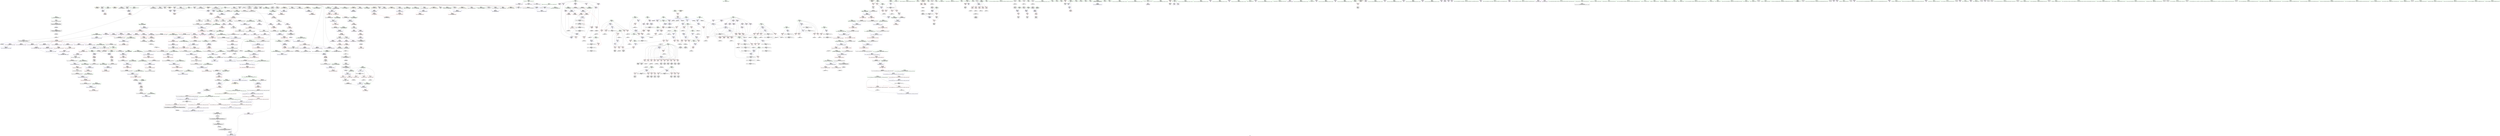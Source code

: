 digraph "SVFG" {
	label="SVFG";

	Node0x5604b62fc310 [shape=record,color=grey,label="{NodeID: 0\nNullPtr|{|<s39>70}}"];
	Node0x5604b62fc310 -> Node0x5604b635cd40[style=solid];
	Node0x5604b62fc310 -> Node0x5604b635ce40[style=solid];
	Node0x5604b62fc310 -> Node0x5604b635cf10[style=solid];
	Node0x5604b62fc310 -> Node0x5604b635cfe0[style=solid];
	Node0x5604b62fc310 -> Node0x5604b635d0b0[style=solid];
	Node0x5604b62fc310 -> Node0x5604b635d180[style=solid];
	Node0x5604b62fc310 -> Node0x5604b635d250[style=solid];
	Node0x5604b62fc310 -> Node0x5604b635d320[style=solid];
	Node0x5604b62fc310 -> Node0x5604b635d3f0[style=solid];
	Node0x5604b62fc310 -> Node0x5604b635d4c0[style=solid];
	Node0x5604b62fc310 -> Node0x5604b635d590[style=solid];
	Node0x5604b62fc310 -> Node0x5604b635d660[style=solid];
	Node0x5604b62fc310 -> Node0x5604b635d730[style=solid];
	Node0x5604b62fc310 -> Node0x5604b635d800[style=solid];
	Node0x5604b62fc310 -> Node0x5604b635d8d0[style=solid];
	Node0x5604b62fc310 -> Node0x5604b635d9a0[style=solid];
	Node0x5604b62fc310 -> Node0x5604b635da70[style=solid];
	Node0x5604b62fc310 -> Node0x5604b635db40[style=solid];
	Node0x5604b62fc310 -> Node0x5604b635dc10[style=solid];
	Node0x5604b62fc310 -> Node0x5604b635dce0[style=solid];
	Node0x5604b62fc310 -> Node0x5604b635ddb0[style=solid];
	Node0x5604b62fc310 -> Node0x5604b635de80[style=solid];
	Node0x5604b62fc310 -> Node0x5604b635df50[style=solid];
	Node0x5604b62fc310 -> Node0x5604b635e020[style=solid];
	Node0x5604b62fc310 -> Node0x5604b635e0f0[style=solid];
	Node0x5604b62fc310 -> Node0x5604b635e1c0[style=solid];
	Node0x5604b62fc310 -> Node0x5604b635e290[style=solid];
	Node0x5604b62fc310 -> Node0x5604b635e360[style=solid];
	Node0x5604b62fc310 -> Node0x5604b635e430[style=solid];
	Node0x5604b62fc310 -> Node0x5604b635e500[style=solid];
	Node0x5604b62fc310 -> Node0x5604b635e5d0[style=solid];
	Node0x5604b62fc310 -> Node0x5604b635e6a0[style=solid];
	Node0x5604b62fc310 -> Node0x5604b635e770[style=solid];
	Node0x5604b62fc310 -> Node0x5604b6377190[style=solid];
	Node0x5604b62fc310 -> Node0x5604b637bef0[style=solid];
	Node0x5604b62fc310 -> Node0x5604b637bfc0[style=solid];
	Node0x5604b62fc310 -> Node0x5604b637c090[style=solid];
	Node0x5604b62fc310 -> Node0x5604b636a390[style=solid];
	Node0x5604b62fc310 -> Node0x5604b639c220[style=solid];
	Node0x5604b62fc310:s39 -> Node0x5604b6420d50[style=solid,color=red];
	Node0x5604b6364d30 [shape=record,color=blue,label="{NodeID: 775\n1092\<--1089\n__a.addr\<--__a\n_ZNSaIiEC2ERKS_\n}"];
	Node0x5604b6364d30 -> Node0x5604b6374590[style=dashed];
	Node0x5604b637d350 [shape=record,color=black,label="{NodeID: 1550\n883 = PHI(817, )\n1st arg _Z8checkMinIiEvRT_S0_ }"];
	Node0x5604b637d350 -> Node0x5604b637b120[style=solid];
	Node0x5604b635b960 [shape=record,color=purple,label="{NodeID: 443\n1129\<--1124\n_M_impl\<--this1\n_ZNSt12_Vector_baseIiSaIiEE11_M_allocateEm\n}"];
	Node0x5604b635b960 -> Node0x5604b6361c70[style=solid];
	Node0x5604b634efa0 [shape=record,color=green,label="{NodeID: 111\n517\<--518\nc.addr\<--c.addr_field_insensitive\n_Z4SizeISt6vectorIiSaIiEEEiRKT_\n}"];
	Node0x5604b634efa0 -> Node0x5604b636f040[style=solid];
	Node0x5604b634efa0 -> Node0x5604b6378d60[style=solid];
	Node0x5604b6371260 [shape=record,color=red,label="{NodeID: 554\n793\<--568\n\<--x\nmain\n}"];
	Node0x5604b6371260 -> Node0x5604b6398da0[style=solid];
	Node0x5604b63e4840 [shape=record,color=yellow,style=double,label="{NodeID: 1329\n80V_1 = ENCHI(MR_80V_0)\npts\{434 \}\nFun[_ZNSt6vectorIiSaIiEED2Ev]}"];
	Node0x5604b63e4840 -> Node0x5604b6378880[style=dashed];
	Node0x5604b6353fe0 [shape=record,color=green,label="{NodeID: 222\n1409\<--1410\n_ZdlPv\<--_ZdlPv_field_insensitive\n}"];
	Node0x5604b6376c90 [shape=record,color=blue,label="{NodeID: 665\n29\<--27\nn1\<--\nGlob }"];
	Node0x5604b6376c90 -> Node0x5604b63794b0[style=dashed];
	Node0x5604b6361e10 [shape=record,color=black,label="{NodeID: 333\n1149\<--1148\n\<--\n_ZNSt16allocator_traitsISaIiEE8allocateERS0_m\n|{<s0>70}}"];
	Node0x5604b6361e10:s0 -> Node0x5604b6420b30[style=solid,color=red];
	Node0x5604b6397d20 [shape=record,color=grey,label="{NodeID: 1108\n1180 = Binary(1179, 1006, )\n}"];
	Node0x5604b6338940 [shape=record,color=green,label="{NodeID: 1\n7\<--1\n__dso_handle\<--dummyObj\nGlob }"];
	Node0x5604b6364e00 [shape=record,color=blue,label="{NodeID: 776\n1107\<--1105\nthis.addr\<--this\n_ZN9__gnu_cxx13new_allocatorIiEC2ERKS1_\n}"];
	Node0x5604b6364e00 -> Node0x5604b6374660[style=dashed];
	Node0x5604b637d490 [shape=record,color=black,label="{NodeID: 1551\n1372 = PHI(1351, )\n0th arg _ZNSt16allocator_traitsISaIiEE10deallocateERS0_Pim }"];
	Node0x5604b637d490 -> Node0x5604b6366a70[style=solid];
	Node0x5604b635ba30 [shape=record,color=purple,label="{NodeID: 444\n1223\<--1222\n_M_impl\<--this1\n_ZNSt12_Vector_baseIiSaIiEE19_M_get_Tp_allocatorEv\n}"];
	Node0x5604b635ba30 -> Node0x5604b63622f0[style=solid];
	Node0x5604b634f070 [shape=record,color=green,label="{NodeID: 112\n522\<--523\n_ZNKSt6vectorIiSaIiEE4sizeEv\<--_ZNKSt6vectorIiSaIiEE4sizeEv_field_insensitive\n}"];
	Node0x5604b6371330 [shape=record,color=red,label="{NodeID: 555\n833\<--568\n\<--x\nmain\n}"];
	Node0x5604b6371330 -> Node0x5604b63984a0[style=solid];
	Node0x5604b63e4920 [shape=record,color=yellow,style=double,label="{NodeID: 1330\n82V_1 = ENCHI(MR_82V_0)\npts\{436 \}\nFun[_ZNSt6vectorIiSaIiEED2Ev]}"];
	Node0x5604b63e4920 -> Node0x5604b6378950[style=dashed];
	Node0x5604b63540e0 [shape=record,color=green,label="{NodeID: 223\n1418\<--1419\n__first.addr\<--__first.addr_field_insensitive\n_ZSt8_DestroyIPiiEvT_S1_RSaIT0_E\n}"];
	Node0x5604b63540e0 -> Node0x5604b6376610[style=solid];
	Node0x5604b63540e0 -> Node0x5604b6366f50[style=solid];
	Node0x5604b6376d90 [shape=record,color=blue,label="{NodeID: 666\n31\<--27\nn2\<--\nGlob }"];
	Node0x5604b6376d90 -> Node0x5604b6379580[style=dashed];
	Node0x5604b6361ee0 [shape=record,color=black,label="{NodeID: 334\n1139\<--1151\n_ZNSt16allocator_traitsISaIiEE8allocateERS0_m_ret\<--call\n_ZNSt16allocator_traitsISaIiEE8allocateERS0_m\n|{<s0>69}}"];
	Node0x5604b6361ee0:s0 -> Node0x5604b6424e90[style=solid,color=blue];
	Node0x5604b6397ea0 [shape=record,color=grey,label="{NodeID: 1109\n762 = Binary(751, 761, )\n}"];
	Node0x5604b6397ea0 -> Node0x5604b6398020[style=solid];
	Node0x5604b6324750 [shape=record,color=green,label="{NodeID: 2\n8\<--1\nstdin\<--dummyObj\nGlob }"];
	Node0x5604b6364ed0 [shape=record,color=blue,label="{NodeID: 777\n1109\<--1106\n.addr\<--\n_ZN9__gnu_cxx13new_allocatorIiEC2ERKS1_\n}"];
	Node0x5604b637d5d0 [shape=record,color=black,label="{NodeID: 1552\n1373 = PHI(1352, )\n1st arg _ZNSt16allocator_traitsISaIiEE10deallocateERS0_Pim }"];
	Node0x5604b637d5d0 -> Node0x5604b6366b40[style=solid];
	Node0x5604b635bb00 [shape=record,color=purple,label="{NodeID: 445\n1321\<--1320\nincdec.ptr\<--\n_ZSt10__fill_n_aIPimiEN9__gnu_cxx11__enable_ifIXsr11__is_scalarIT1_EE7__valueET_E6__typeES4_T0_RKS3_\n}"];
	Node0x5604b635bb00 -> Node0x5604b6366660[style=solid];
	Node0x5604b634f170 [shape=record,color=green,label="{NodeID: 113\n529\<--530\nthis.addr\<--this.addr_field_insensitive\n_ZNKSt6vectorIiSaIiEEixEm\n}"];
	Node0x5604b634f170 -> Node0x5604b636f110[style=solid];
	Node0x5604b634f170 -> Node0x5604b6378e30[style=solid];
	Node0x5604b6371400 [shape=record,color=red,label="{NodeID: 556\n734\<--570\n\<--_n52\nmain\n}"];
	Node0x5604b6371400 -> Node0x5604b639a8a0[style=solid];
	Node0x5604b63e4a00 [shape=record,color=yellow,style=double,label="{NodeID: 1331\n26V_1 = ENCHI(MR_26V_0)\npts\{1 \}\nFun[_Z8seekEolnv]}"];
	Node0x5604b63e4a00 -> Node0x5604b635c250[style=dashed];
	Node0x5604b63e4a00 -> Node0x5604b635c320[style=dashed];
	Node0x5604b63541b0 [shape=record,color=green,label="{NodeID: 224\n1420\<--1421\n__last.addr\<--__last.addr_field_insensitive\n_ZSt8_DestroyIPiiEvT_S1_RSaIT0_E\n}"];
	Node0x5604b63541b0 -> Node0x5604b63766e0[style=solid];
	Node0x5604b63541b0 -> Node0x5604b6367020[style=solid];
	Node0x5604b6376e90 [shape=record,color=blue,label="{NodeID: 667\n33\<--27\nneed\<--\nGlob }"];
	Node0x5604b6376e90 -> Node0x5604b63793e0[style=dashed];
	Node0x5604b6361fb0 [shape=record,color=black,label="{NodeID: 335\n1185\<--1181\n\<--call2\n_ZN9__gnu_cxx13new_allocatorIiE8allocateEmPKv\n}"];
	Node0x5604b6361fb0 -> Node0x5604b6362080[style=solid];
	Node0x5604b6398020 [shape=record,color=grey,label="{NodeID: 1110\n773 = Binary(762, 772, )\n}"];
	Node0x5604b6398020 -> Node0x5604b637a830[style=solid];
	Node0x5604b6323e30 [shape=record,color=green,label="{NodeID: 3\n12\<--1\n.str\<--dummyObj\nGlob }"];
	Node0x5604b6364fa0 [shape=record,color=blue,label="{NodeID: 778\n1118\<--1116\nthis.addr\<--this\n_ZNSt12_Vector_baseIiSaIiEE11_M_allocateEm\n}"];
	Node0x5604b6364fa0 -> Node0x5604b6374730[style=dashed];
	Node0x5604b637d710 [shape=record,color=black,label="{NodeID: 1553\n1374 = PHI(1353, )\n2nd arg _ZNSt16allocator_traitsISaIiEE10deallocateERS0_Pim }"];
	Node0x5604b637d710 -> Node0x5604b6366c10[style=solid];
	Node0x5604b635bbd0 [shape=record,color=purple,label="{NodeID: 446\n1350\<--1346\n_M_impl\<--this1\n_ZNSt12_Vector_baseIiSaIiEE13_M_deallocateEPim\n}"];
	Node0x5604b635bbd0 -> Node0x5604b63628a0[style=solid];
	Node0x5604b63d6630 [shape=record,color=black,label="{NodeID: 1221\nMR_46V_3 = PHI(MR_46V_4, MR_46V_2, )\npts\{251 \}\n}"];
	Node0x5604b63d6630 -> Node0x5604b6377ab0[style=dashed];
	Node0x5604b6354620 [shape=record,color=green,label="{NodeID: 114\n531\<--532\n__n.addr\<--__n.addr_field_insensitive\n_ZNKSt6vectorIiSaIiEEixEm\n}"];
	Node0x5604b6354620 -> Node0x5604b636f1e0[style=solid];
	Node0x5604b6354620 -> Node0x5604b6378f00[style=solid];
	Node0x5604b63714d0 [shape=record,color=red,label="{NodeID: 557\n740\<--572\n\<--x1\nmain\n}"];
	Node0x5604b63714d0 -> Node0x5604b639a420[style=solid];
	Node0x5604b6354280 [shape=record,color=green,label="{NodeID: 225\n1422\<--1423\n.addr\<--.addr_field_insensitive\n_ZSt8_DestroyIPiiEvT_S1_RSaIT0_E\n}"];
	Node0x5604b6354280 -> Node0x5604b63670f0[style=solid];
	Node0x5604b6376f90 [shape=record,color=blue,label="{NodeID: 668\n1481\<--63\nllvm.global_ctors_0\<--\nGlob }"];
	Node0x5604b6362080 [shape=record,color=black,label="{NodeID: 336\n1155\<--1185\n_ZN9__gnu_cxx13new_allocatorIiE8allocateEmPKv_ret\<--\n_ZN9__gnu_cxx13new_allocatorIiE8allocateEmPKv\n|{<s0>70}}"];
	Node0x5604b6362080:s0 -> Node0x5604b637c1d0[style=solid,color=blue];
	Node0x5604b63981a0 [shape=record,color=grey,label="{NodeID: 1111\n824 = Binary(823, 143, )\n}"];
	Node0x5604b63981a0 -> Node0x5604b637ac40[style=solid];
	Node0x5604b6323ec0 [shape=record,color=green,label="{NodeID: 4\n14\<--1\n.str.1\<--dummyObj\nGlob }"];
	Node0x5604b6365070 [shape=record,color=blue,label="{NodeID: 779\n1120\<--1117\n__n.addr\<--__n\n_ZNSt12_Vector_baseIiSaIiEE11_M_allocateEm\n}"];
	Node0x5604b6365070 -> Node0x5604b6374800[style=dashed];
	Node0x5604b6365070 -> Node0x5604b63748d0[style=dashed];
	Node0x5604b637d850 [shape=record,color=black,label="{NodeID: 1554\n1246 = PHI(1239, )\n0th arg _ZNSt27__uninitialized_default_n_1ILb1EE18__uninit_default_nIPimEET_S3_T0_ }"];
	Node0x5604b637d850 -> Node0x5604b6365bd0[style=solid];
	Node0x5604b635bca0 [shape=record,color=purple,label="{NodeID: 447\n1465\<--1464\n_M_impl\<--\n_ZNKSt6vectorIiSaIiEE4sizeEv\n}"];
	Node0x5604b63d6b30 [shape=record,color=black,label="{NodeID: 1222\nMR_54V_3 = PHI(MR_54V_4, MR_54V_2, )\npts\{261 \}\n}"];
	Node0x5604b63d6b30 -> Node0x5604b636da50[style=dashed];
	Node0x5604b63d6b30 -> Node0x5604b636db20[style=dashed];
	Node0x5604b63d6b30 -> Node0x5604b636dbf0[style=dashed];
	Node0x5604b63d6b30 -> Node0x5604b6377ec0[style=dashed];
	Node0x5604b63546f0 [shape=record,color=green,label="{NodeID: 115\n543\<--544\nmain\<--main_field_insensitive\n}"];
	Node0x5604b63715a0 [shape=record,color=red,label="{NodeID: 558\n752\<--572\n\<--x1\nmain\n}"];
	Node0x5604b63715a0 -> Node0x5604b639ad20[style=solid];
	Node0x5604b6354350 [shape=record,color=green,label="{NodeID: 226\n1430\<--1431\n_ZSt8_DestroyIPiEvT_S1_\<--_ZSt8_DestroyIPiEvT_S1__field_insensitive\n}"];
	Node0x5604b6377090 [shape=record,color=blue,label="{NodeID: 669\n1482\<--64\nllvm.global_ctors_1\<--_GLOBAL__sub_I_rem_0_1.cpp\nGlob }"];
	Node0x5604b6362150 [shape=record,color=black,label="{NodeID: 337\n1187\<--1194\n_ZNK9__gnu_cxx13new_allocatorIiE8max_sizeEv_ret\<--\n_ZNK9__gnu_cxx13new_allocatorIiE8max_sizeEv\n|{<s0>71}}"];
	Node0x5604b6362150:s0 -> Node0x5604b637c310[style=solid,color=blue];
	Node0x5604b6398320 [shape=record,color=grey,label="{NodeID: 1112\n829 = Binary(828, 143, )\n}"];
	Node0x5604b6398320 -> Node0x5604b637ad10[style=solid];
	Node0x5604b6324170 [shape=record,color=green,label="{NodeID: 5\n16\<--1\n.str.2\<--dummyObj\nGlob }"];
	Node0x5604b6365140 [shape=record,color=blue,label="{NodeID: 780\n1142\<--1140\n__a.addr\<--__a\n_ZNSt16allocator_traitsISaIiEE8allocateERS0_m\n}"];
	Node0x5604b6365140 -> Node0x5604b63749a0[style=dashed];
	Node0x5604b637d990 [shape=record,color=black,label="{NodeID: 1555\n1247 = PHI(1240, )\n1st arg _ZNSt27__uninitialized_default_n_1ILb1EE18__uninit_default_nIPimEET_S3_T0_ }"];
	Node0x5604b637d990 -> Node0x5604b6365ca0[style=solid];
	Node0x5604b635bd70 [shape=record,color=purple,label="{NodeID: 448\n1466\<--1464\n_M_finish\<--\n_ZNKSt6vectorIiSaIiEE4sizeEv\n}"];
	Node0x5604b635bd70 -> Node0x5604b6376a20[style=solid];
	Node0x5604b63547f0 [shape=record,color=green,label="{NodeID: 116\n546\<--547\nretval\<--retval_field_insensitive\nmain\n}"];
	Node0x5604b63547f0 -> Node0x5604b636f380[style=solid];
	Node0x5604b63547f0 -> Node0x5604b6378fd0[style=solid];
	Node0x5604b6371670 [shape=record,color=red,label="{NodeID: 559\n779\<--572\n\<--x1\nmain\n}"];
	Node0x5604b6371670 -> Node0x5604b63987a0[style=solid];
	Node0x5604b6354450 [shape=record,color=green,label="{NodeID: 227\n1436\<--1437\n__first.addr\<--__first.addr_field_insensitive\n_ZSt8_DestroyIPiEvT_S1_\n}"];
	Node0x5604b6354450 -> Node0x5604b63767b0[style=solid];
	Node0x5604b6354450 -> Node0x5604b63671c0[style=solid];
	Node0x5604b6377190 [shape=record,color=blue, style = dotted,label="{NodeID: 670\n1483\<--3\nllvm.global_ctors_2\<--dummyVal\nGlob }"];
	Node0x5604b6362220 [shape=record,color=black,label="{NodeID: 338\n1198\<--1213\n_ZSt27__uninitialized_default_n_aIPimiET_S1_T0_RSaIT1_E_ret\<--call\n_ZSt27__uninitialized_default_n_aIPimiET_S1_T0_RSaIT1_E\n|{<s0>60}}"];
	Node0x5604b6362220:s0 -> Node0x5604b6424c10[style=solid,color=blue];
	Node0x5604b63984a0 [shape=record,color=grey,label="{NodeID: 1113\n834 = Binary(833, 143, )\n}"];
	Node0x5604b63984a0 -> Node0x5604b637ade0[style=solid];
	Node0x5604b6324230 [shape=record,color=green,label="{NodeID: 6\n18\<--1\n.str.3\<--dummyObj\nGlob }"];
	Node0x5604b6365210 [shape=record,color=blue,label="{NodeID: 781\n1144\<--1141\n__n.addr\<--__n\n_ZNSt16allocator_traitsISaIiEE8allocateERS0_m\n}"];
	Node0x5604b6365210 -> Node0x5604b6374a70[style=dashed];
	Node0x5604b637dad0 [shape=record,color=black,label="{NodeID: 1556\n1434 = PHI(1427, )\n0th arg _ZSt8_DestroyIPiEvT_S1_ }"];
	Node0x5604b637dad0 -> Node0x5604b63671c0[style=solid];
	Node0x5604b635be40 [shape=record,color=purple,label="{NodeID: 449\n1469\<--1468\n_M_impl2\<--\n_ZNKSt6vectorIiSaIiEE4sizeEv\n}"];
	Node0x5604b63548c0 [shape=record,color=green,label="{NodeID: 117\n548\<--549\nnumTests\<--numTests_field_insensitive\nmain\n}"];
	Node0x5604b63548c0 -> Node0x5604b636f450[style=solid];
	Node0x5604b63548c0 -> Node0x5604b63790a0[style=solid];
	Node0x5604b6371740 [shape=record,color=red,label="{NodeID: 560\n828\<--572\n\<--x1\nmain\n}"];
	Node0x5604b6371740 -> Node0x5604b6398320[style=solid];
	Node0x5604b6354520 [shape=record,color=green,label="{NodeID: 228\n1438\<--1439\n__last.addr\<--__last.addr_field_insensitive\n_ZSt8_DestroyIPiEvT_S1_\n}"];
	Node0x5604b6354520 -> Node0x5604b6376880[style=solid];
	Node0x5604b6354520 -> Node0x5604b6367290[style=solid];
	Node0x5604b6377290 [shape=record,color=blue,label="{NodeID: 671\n92\<--96\nch\<--call\n_Z8seekEolnv\n}"];
	Node0x5604b6377290 -> Node0x5604b636cae0[style=dashed];
	Node0x5604b6377290 -> Node0x5604b636cbb0[style=dashed];
	Node0x5604b6377290 -> Node0x5604b636cc80[style=dashed];
	Node0x5604b6377290 -> Node0x5604b636cd50[style=dashed];
	Node0x5604b6377290 -> Node0x5604b636ce20[style=dashed];
	Node0x5604b6377290 -> Node0x5604b6377290[style=dashed];
	Node0x5604b63622f0 [shape=record,color=black,label="{NodeID: 339\n1224\<--1223\n\<--_M_impl\n_ZNSt12_Vector_baseIiSaIiEE19_M_get_Tp_allocatorEv\n}"];
	Node0x5604b63622f0 -> Node0x5604b63623c0[style=solid];
	Node0x5604b6398620 [shape=record,color=grey,label="{NodeID: 1114\n615 = Binary(614, 616, )\n}"];
	Node0x5604b6398620 -> Node0x5604b63794b0[style=solid];
	Node0x5604b63242f0 [shape=record,color=green,label="{NodeID: 7\n20\<--1\n.str.4\<--dummyObj\nGlob }"];
	Node0x5604b63652e0 [shape=record,color=blue,label="{NodeID: 782\n1159\<--1156\nthis.addr\<--this\n_ZN9__gnu_cxx13new_allocatorIiE8allocateEmPKv\n}"];
	Node0x5604b63652e0 -> Node0x5604b6374b40[style=dashed];
	Node0x5604b637dc10 [shape=record,color=black,label="{NodeID: 1557\n1435 = PHI(1428, )\n1st arg _ZSt8_DestroyIPiEvT_S1_ }"];
	Node0x5604b637dc10 -> Node0x5604b6367290[style=solid];
	Node0x5604b635bf10 [shape=record,color=purple,label="{NodeID: 450\n1470\<--1468\n_M_start\<--\n_ZNKSt6vectorIiSaIiEE4sizeEv\n}"];
	Node0x5604b635bf10 -> Node0x5604b6376af0[style=solid];
	Node0x5604b6354990 [shape=record,color=green,label="{NodeID: 118\n550\<--551\ntest\<--test_field_insensitive\nmain\n}"];
	Node0x5604b6354990 -> Node0x5604b636f520[style=solid];
	Node0x5604b6354990 -> Node0x5604b636f5f0[style=solid];
	Node0x5604b6354990 -> Node0x5604b636f6c0[style=solid];
	Node0x5604b6354990 -> Node0x5604b6379170[style=solid];
	Node0x5604b6354990 -> Node0x5604b637af80[style=solid];
	Node0x5604b6371810 [shape=record,color=red,label="{NodeID: 561\n741\<--574\n\<--_n59\nmain\n}"];
	Node0x5604b6371810 -> Node0x5604b639a420[style=solid];
	Node0x5604b635c900 [shape=record,color=green,label="{NodeID: 229\n1445\<--1446\n_ZNSt12_Destroy_auxILb1EE9__destroyIPiEEvT_S3_\<--_ZNSt12_Destroy_auxILb1EE9__destroyIPiEEvT_S3__field_insensitive\n}"];
	Node0x5604b6377360 [shape=record,color=blue,label="{NodeID: 672\n136\<--144\nf\<--frombool\n_Z2rdv\n}"];
	Node0x5604b6377360 -> Node0x5604b636cfc0[style=dashed];
	Node0x5604b63623c0 [shape=record,color=black,label="{NodeID: 340\n1217\<--1224\n_ZNSt12_Vector_baseIiSaIiEE19_M_get_Tp_allocatorEv_ret\<--\n_ZNSt12_Vector_baseIiSaIiEE19_M_get_Tp_allocatorEv\n|{<s0>31|<s1>59}}"];
	Node0x5604b63623c0:s0 -> Node0x5604b6423960[style=solid,color=blue];
	Node0x5604b63623c0:s1 -> Node0x5604b6424a10[style=solid,color=blue];
	Node0x5604b63987a0 [shape=record,color=grey,label="{NodeID: 1115\n780 = Binary(778, 779, )\n}"];
	Node0x5604b63987a0 -> Node0x5604b637a900[style=solid];
	Node0x5604b631c570 [shape=record,color=green,label="{NodeID: 8\n22\<--1\n.str.5\<--dummyObj\nGlob }"];
	Node0x5604b63653b0 [shape=record,color=blue,label="{NodeID: 783\n1161\<--1157\n__n.addr\<--__n\n_ZN9__gnu_cxx13new_allocatorIiE8allocateEmPKv\n}"];
	Node0x5604b63653b0 -> Node0x5604b6374c10[style=dashed];
	Node0x5604b63653b0 -> Node0x5604b6374ce0[style=dashed];
	Node0x5604b637dd50 [shape=record,color=black,label="{NodeID: 1558\n1079 = PHI(934, 1010, 1018, )\n0th arg _ZNSt12_Vector_baseIiSaIiEE12_Vector_implD2Ev }"];
	Node0x5604b637dd50 -> Node0x5604b6364b90[style=solid];
	Node0x5604b635bfe0 [shape=record,color=purple,label="{NodeID: 451\n427\<--425\nadd.ptr\<--\n_ZNSt6vectorIiSaIiEEixEm\n}"];
	Node0x5604b635bfe0 -> Node0x5604b635f980[style=solid];
	Node0x5604b6354a60 [shape=record,color=green,label="{NodeID: 119\n552\<--553\n_b\<--_b_field_insensitive\nmain\n}"];
	Node0x5604b6354a60 -> Node0x5604b636f790[style=solid];
	Node0x5604b6354a60 -> Node0x5604b6379240[style=solid];
	Node0x5604b63718e0 [shape=record,color=red,label="{NodeID: 562\n747\<--576\n\<--x2\nmain\n}"];
	Node0x5604b63718e0 -> Node0x5604b639aa20[style=solid];
	Node0x5604b635c9d0 [shape=record,color=green,label="{NodeID: 230\n1451\<--1452\n.addr\<--.addr_field_insensitive\n_ZNSt12_Destroy_auxILb1EE9__destroyIPiEEvT_S3_\n}"];
	Node0x5604b635c9d0 -> Node0x5604b6367360[style=solid];
	Node0x5604b6377430 [shape=record,color=blue,label="{NodeID: 673\n168\<--173\nf\<--frombool\n_Z3rlfv\n}"];
	Node0x5604b6377430 -> Node0x5604b636d160[style=dashed];
	Node0x5604b6362490 [shape=record,color=black,label="{NodeID: 341\n1226\<--1241\n_ZSt25__uninitialized_default_nIPimET_S1_T0__ret\<--call\n_ZSt25__uninitialized_default_nIPimET_S1_T0_\n|{<s0>74}}"];
	Node0x5604b6362490:s0 -> Node0x5604b637c450[style=solid,color=blue];
	Node0x5604b6398920 [shape=record,color=grey,label="{NodeID: 1116\n1475 = Binary(1474, 1006, )\n}"];
	Node0x5604b6398920 -> Node0x5604b6362e50[style=solid];
	Node0x5604b631c630 [shape=record,color=green,label="{NodeID: 9\n24\<--1\n.str.6\<--dummyObj\nGlob }"];
	Node0x5604b6365480 [shape=record,color=blue,label="{NodeID: 784\n1163\<--1158\n.addr\<--\n_ZN9__gnu_cxx13new_allocatorIiE8allocateEmPKv\n}"];
	Node0x5604b637e030 [shape=record,color=black,label="{NodeID: 1559\n516 = PHI(482, )\n0th arg _Z4SizeISt6vectorIiSaIiEEEiRKT_ }"];
	Node0x5604b637e030 -> Node0x5604b6378d60[style=solid];
	Node0x5604b635c0b0 [shape=record,color=purple,label="{NodeID: 452\n541\<--539\nadd.ptr\<--\n_ZNKSt6vectorIiSaIiEEixEm\n}"];
	Node0x5604b635c0b0 -> Node0x5604b63601a0[style=solid];
	Node0x5604b6354b30 [shape=record,color=green,label="{NodeID: 120\n554\<--555\ni\<--i_field_insensitive\nmain\n}"];
	Node0x5604b6354b30 -> Node0x5604b636f860[style=solid];
	Node0x5604b6354b30 -> Node0x5604b636f930[style=solid];
	Node0x5604b6354b30 -> Node0x5604b636fa00[style=solid];
	Node0x5604b6354b30 -> Node0x5604b636fad0[style=solid];
	Node0x5604b6354b30 -> Node0x5604b6379650[style=solid];
	Node0x5604b6354b30 -> Node0x5604b6379990[style=solid];
	Node0x5604b63719b0 [shape=record,color=red,label="{NodeID: 563\n763\<--576\n\<--x2\nmain\n}"];
	Node0x5604b63719b0 -> Node0x5604b639aea0[style=solid];
	Node0x5604b635caa0 [shape=record,color=green,label="{NodeID: 231\n1453\<--1454\n.addr1\<--.addr1_field_insensitive\n_ZNSt12_Destroy_auxILb1EE9__destroyIPiEEvT_S3_\n}"];
	Node0x5604b635caa0 -> Node0x5604b6367430[style=solid];
	Node0x5604b6377500 [shape=record,color=blue,label="{NodeID: 674\n188\<--200\nf\<--frombool\n_Z2rsB5cxx11v\n}"];
	Node0x5604b6377500 -> Node0x5604b636d230[style=dashed];
	Node0x5604b6362560 [shape=record,color=black,label="{NodeID: 342\n1245\<--1259\n_ZNSt27__uninitialized_default_n_1ILb1EE18__uninit_default_nIPimEET_S3_T0__ret\<--call\n_ZNSt27__uninitialized_default_n_1ILb1EE18__uninit_default_nIPimEET_S3_T0_\n|{<s0>75}}"];
	Node0x5604b6362560:s0 -> Node0x5604b637c590[style=solid,color=blue];
	Node0x5604b6398aa0 [shape=record,color=grey,label="{NodeID: 1117\n614 = Binary(613, 143, )\n}"];
	Node0x5604b6398aa0 -> Node0x5604b6398620[style=solid];
	Node0x5604b631c730 [shape=record,color=green,label="{NodeID: 10\n27\<--1\n\<--dummyObj\nCan only get source location for instruction, argument, global var or function.}"];
	Node0x5604b6365550 [shape=record,color=blue,label="{NodeID: 785\n1189\<--1188\nthis.addr\<--this\n_ZNK9__gnu_cxx13new_allocatorIiE8max_sizeEv\n}"];
	Node0x5604b6365550 -> Node0x5604b6374db0[style=dashed];
	Node0x5604b637e140 [shape=record,color=black,label="{NodeID: 1560\n1140 = PHI(1130, )\n0th arg _ZNSt16allocator_traitsISaIiEE8allocateERS0_m }"];
	Node0x5604b637e140 -> Node0x5604b6365140[style=solid];
	Node0x5604b635c180 [shape=record,color=purple,label="{NodeID: 453\n1073\<--1071\nadd.ptr\<--\n_ZNSt12_Vector_baseIiSaIiEE17_M_create_storageEm\n}"];
	Node0x5604b635c180 -> Node0x5604b6364ac0[style=solid];
	Node0x5604b63d8930 [shape=record,color=black,label="{NodeID: 1228\nMR_153V_9 = PHI(MR_153V_11, MR_153V_8, )\npts\{440000 \}\n|{|<s4>50|<s5>50|<s6>50}}"];
	Node0x5604b63d8930 -> Node0x5604b63726b0[style=dashed];
	Node0x5604b63d8930 -> Node0x5604b6372780[style=dashed];
	Node0x5604b63d8930 -> Node0x5604b63d4830[style=dashed];
	Node0x5604b63d8930 -> Node0x5604b63d8930[style=dashed];
	Node0x5604b63d8930:s4 -> Node0x5604b6373140[style=dashed,color=red];
	Node0x5604b63d8930:s5 -> Node0x5604b637b1f0[style=dashed,color=red];
	Node0x5604b63d8930:s6 -> Node0x5604b63ded30[style=dashed,color=red];
	Node0x5604b6354c00 [shape=record,color=green,label="{NodeID: 121\n556\<--557\n_n\<--_n_field_insensitive\nmain\n}"];
	Node0x5604b6354c00 -> Node0x5604b636fba0[style=solid];
	Node0x5604b6354c00 -> Node0x5604b6379720[style=solid];
	Node0x5604b6371a80 [shape=record,color=red,label="{NodeID: 564\n786\<--576\n\<--x2\nmain\n}"];
	Node0x5604b6371a80 -> Node0x5604b6398f20[style=solid];
	Node0x5604b635cb70 [shape=record,color=green,label="{NodeID: 232\n1460\<--1461\nthis.addr\<--this.addr_field_insensitive\n_ZNKSt6vectorIiSaIiEE4sizeEv\n}"];
	Node0x5604b635cb70 -> Node0x5604b6376950[style=solid];
	Node0x5604b635cb70 -> Node0x5604b6367500[style=solid];
	Node0x5604b63775d0 [shape=record,color=blue,label="{NodeID: 675\n192\<--221\nexn.slot\<--\n_Z2rsB5cxx11v\n}"];
	Node0x5604b63775d0 -> Node0x5604b636d300[style=dashed];
	Node0x5604b6362630 [shape=record,color=black,label="{NodeID: 343\n1263\<--1282\n_ZSt6fill_nIPimiET_S1_T0_RKT1__ret\<--call1\n_ZSt6fill_nIPimiET_S1_T0_RKT1_\n|{<s0>76}}"];
	Node0x5604b6362630:s0 -> Node0x5604b637c6d0[style=solid,color=blue];
	Node0x5604b6398c20 [shape=record,color=grey,label="{NodeID: 1118\n804 = Binary(802, 803, )\n}"];
	Node0x5604b6398c20 -> Node0x5604b637ab70[style=solid];
	Node0x5604b631c830 [shape=record,color=green,label="{NodeID: 11\n45\<--1\n.str.7\<--dummyObj\nGlob }"];
	Node0x5604b6365620 [shape=record,color=blue,label="{NodeID: 786\n1202\<--1199\n__first.addr\<--__first\n_ZSt27__uninitialized_default_n_aIPimiET_S1_T0_RSaIT1_E\n}"];
	Node0x5604b6365620 -> Node0x5604b6374e80[style=dashed];
	Node0x5604b637e250 [shape=record,color=black,label="{NodeID: 1561\n1141 = PHI(1131, )\n1st arg _ZNSt16allocator_traitsISaIiEE8allocateERS0_m }"];
	Node0x5604b637e250 -> Node0x5604b6365210[style=solid];
	Node0x5604b635c250 [shape=record,color=red,label="{NodeID: 454\n95\<--8\n\<--stdin\n_Z8seekEolnv\n}"];
	Node0x5604b6354cd0 [shape=record,color=green,label="{NodeID: 122\n558\<--559\ni13\<--i13_field_insensitive\nmain\n}"];
	Node0x5604b6354cd0 -> Node0x5604b636fc70[style=solid];
	Node0x5604b6354cd0 -> Node0x5604b636fd40[style=solid];
	Node0x5604b6354cd0 -> Node0x5604b636fe10[style=solid];
	Node0x5604b6354cd0 -> Node0x5604b636fee0[style=solid];
	Node0x5604b6354cd0 -> Node0x5604b6379a60[style=solid];
	Node0x5604b6354cd0 -> Node0x5604b6379da0[style=solid];
	Node0x5604b6371b50 [shape=record,color=red,label="{NodeID: 565\n823\<--576\n\<--x2\nmain\n}"];
	Node0x5604b6371b50 -> Node0x5604b63981a0[style=solid];
	Node0x5604b635cc40 [shape=record,color=green,label="{NodeID: 233\n64\<--1477\n_GLOBAL__sub_I_rem_0_1.cpp\<--_GLOBAL__sub_I_rem_0_1.cpp_field_insensitive\n}"];
	Node0x5604b635cc40 -> Node0x5604b6377090[style=solid];
	Node0x5604b63776a0 [shape=record,color=blue,label="{NodeID: 676\n194\<--223\nehselector.slot\<--\n_Z2rsB5cxx11v\n}"];
	Node0x5604b63776a0 -> Node0x5604b636d3d0[style=dashed];
	Node0x5604b6362700 [shape=record,color=black,label="{NodeID: 344\n1286\<--1324\n_ZSt10__fill_n_aIPimiEN9__gnu_cxx11__enable_ifIXsr11__is_scalarIT1_EE7__valueET_E6__typeES4_T0_RKS3__ret\<--\n_ZSt10__fill_n_aIPimiEN9__gnu_cxx11__enable_ifIXsr11__is_scalarIT1_EE7__valueET_E6__typeES4_T0_RKS3_\n|{<s0>78}}"];
	Node0x5604b6362700:s0 -> Node0x5604b637c950[style=solid,color=blue];
	Node0x5604b6398da0 [shape=record,color=grey,label="{NodeID: 1119\n794 = Binary(792, 793, )\n}"];
	Node0x5604b6398da0 -> Node0x5604b639b320[style=solid];
	Node0x5604b634c6a0 [shape=record,color=green,label="{NodeID: 12\n47\<--1\n.str.8\<--dummyObj\nGlob }"];
	Node0x5604b63656f0 [shape=record,color=blue,label="{NodeID: 787\n1204\<--1200\n__n.addr\<--__n\n_ZSt27__uninitialized_default_n_aIPimiET_S1_T0_RSaIT1_E\n}"];
	Node0x5604b63656f0 -> Node0x5604b6374f50[style=dashed];
	Node0x5604b637e360 [shape=record,color=black,label="{NodeID: 1562\n1199 = PHI(971, )\n0th arg _ZSt27__uninitialized_default_n_aIPimiET_S1_T0_RSaIT1_E }"];
	Node0x5604b637e360 -> Node0x5604b6365620[style=solid];
	Node0x5604b635c320 [shape=record,color=red,label="{NodeID: 455\n107\<--8\n\<--stdin\n_Z8seekEolnv\n}"];
	Node0x5604b6354da0 [shape=record,color=green,label="{NodeID: 123\n560\<--561\n_n14\<--_n14_field_insensitive\nmain\n}"];
	Node0x5604b6354da0 -> Node0x5604b636ffb0[style=solid];
	Node0x5604b6354da0 -> Node0x5604b6379b30[style=solid];
	Node0x5604b6371c20 [shape=record,color=red,label="{NodeID: 566\n748\<--578\n\<--_n63\nmain\n}"];
	Node0x5604b6371c20 -> Node0x5604b639aa20[style=solid];
	Node0x5604b635cd40 [shape=record,color=black,label="{NodeID: 234\n2\<--3\ndummyVal\<--dummyVal\n}"];
	Node0x5604b6377770 [shape=record,color=blue,label="{NodeID: 677\n250\<--267\nf\<--frombool\n_Z3rviv\n}"];
	Node0x5604b6377770 -> Node0x5604b636d640[style=dashed];
	Node0x5604b6377770 -> Node0x5604b63d6630[style=dashed];
	Node0x5604b63627d0 [shape=record,color=black,label="{NodeID: 345\n1326\<--1331\n_ZSt12__niter_baseIPiET_S1__ret\<--\n_ZSt12__niter_baseIPiET_S1_\n|{<s0>77}}"];
	Node0x5604b63627d0:s0 -> Node0x5604b637c810[style=solid,color=blue];
	Node0x5604b6398f20 [shape=record,color=grey,label="{NodeID: 1120\n787 = Binary(785, 786, )\n}"];
	Node0x5604b6398f20 -> Node0x5604b637a9d0[style=solid];
	Node0x5604b634c760 [shape=record,color=green,label="{NodeID: 13\n49\<--1\n.str.9\<--dummyObj\nGlob }"];
	Node0x5604b63657c0 [shape=record,color=blue,label="{NodeID: 788\n1206\<--1201\n.addr\<--\n_ZSt27__uninitialized_default_n_aIPimiET_S1_T0_RSaIT1_E\n}"];
	Node0x5604b637e470 [shape=record,color=black,label="{NodeID: 1563\n1200 = PHI(972, )\n1st arg _ZSt27__uninitialized_default_n_aIPimiET_S1_T0_RSaIT1_E }"];
	Node0x5604b637e470 -> Node0x5604b63656f0[style=solid];
	Node0x5604b635c3f0 [shape=record,color=red,label="{NodeID: 456\n589\<--8\n\<--stdin\nmain\n}"];
	Node0x5604b635c3f0 -> Node0x5604b6360270[style=solid];
	Node0x5604b6354e70 [shape=record,color=green,label="{NodeID: 124\n562\<--563\ni28\<--i28_field_insensitive\nmain\n}"];
	Node0x5604b6354e70 -> Node0x5604b6370080[style=solid];
	Node0x5604b6354e70 -> Node0x5604b6370150[style=solid];
	Node0x5604b6354e70 -> Node0x5604b6370220[style=solid];
	Node0x5604b6354e70 -> Node0x5604b63702f0[style=solid];
	Node0x5604b6354e70 -> Node0x5604b63703c0[style=solid];
	Node0x5604b6354e70 -> Node0x5604b6370490[style=solid];
	Node0x5604b6354e70 -> Node0x5604b6370560[style=solid];
	Node0x5604b6354e70 -> Node0x5604b6370630[style=solid];
	Node0x5604b6354e70 -> Node0x5604b6370700[style=solid];
	Node0x5604b6354e70 -> Node0x5604b63707d0[style=solid];
	Node0x5604b6354e70 -> Node0x5604b63708a0[style=solid];
	Node0x5604b6354e70 -> Node0x5604b6370970[style=solid];
	Node0x5604b6354e70 -> Node0x5604b6379e70[style=solid];
	Node0x5604b6354e70 -> Node0x5604b637aeb0[style=solid];
	Node0x5604b6371cf0 [shape=record,color=red,label="{NodeID: 567\n817\<--580\n\<--cost\nmain\n|{<s0>50}}"];
	Node0x5604b6371cf0:s0 -> Node0x5604b637d350[style=solid,color=red];
	Node0x5604b635ce40 [shape=record,color=black,label="{NodeID: 235\n187\<--3\nagg.result\<--dummyVal\n_Z2rsB5cxx11v\n0th arg _Z2rsB5cxx11v }"];
	Node0x5604b6377840 [shape=record,color=blue,label="{NodeID: 678\n252\<--277\nnrvo\<--\n_Z3rviv\n}"];
	Node0x5604b6377840 -> Node0x5604b6377f90[style=dashed];
	Node0x5604b63628a0 [shape=record,color=black,label="{NodeID: 346\n1351\<--1350\n\<--_M_impl\n_ZNSt12_Vector_baseIiSaIiEE13_M_deallocateEPim\n|{<s0>79}}"];
	Node0x5604b63628a0:s0 -> Node0x5604b637d490[style=solid,color=red];
	Node0x5604b63990a0 [shape=record,color=grey,label="{NodeID: 1121\n799 = Binary(797, 798, )\n}"];
	Node0x5604b63990a0 -> Node0x5604b637aaa0[style=solid];
	Node0x5604b634c860 [shape=record,color=green,label="{NodeID: 14\n51\<--1\n.str.10\<--dummyObj\nGlob }"];
	Node0x5604b6365890 [shape=record,color=blue,label="{NodeID: 789\n1219\<--1218\nthis.addr\<--this\n_ZNSt12_Vector_baseIiSaIiEE19_M_get_Tp_allocatorEv\n}"];
	Node0x5604b6365890 -> Node0x5604b6375020[style=dashed];
	Node0x5604b637e580 [shape=record,color=black,label="{NodeID: 1564\n1201 = PHI(974, )\n2nd arg _ZSt27__uninitialized_default_n_aIPimiET_S1_T0_RSaIT1_E }"];
	Node0x5604b637e580 -> Node0x5604b63657c0[style=solid];
	Node0x5604b635c4c0 [shape=record,color=red,label="{NodeID: 457\n613\<--26\n\<--n\nmain\n}"];
	Node0x5604b635c4c0 -> Node0x5604b6398aa0[style=solid];
	Node0x5604b6354f40 [shape=record,color=green,label="{NodeID: 125\n564\<--565\ni1\<--i1_field_insensitive\nmain\n}"];
	Node0x5604b6354f40 -> Node0x5604b6370a40[style=solid];
	Node0x5604b6354f40 -> Node0x5604b6370b10[style=solid];
	Node0x5604b6354f40 -> Node0x5604b6370be0[style=solid];
	Node0x5604b6354f40 -> Node0x5604b6370cb0[style=solid];
	Node0x5604b6354f40 -> Node0x5604b6379f40[style=solid];
	Node0x5604b6371dc0 [shape=record,color=red,label="{NodeID: 568\n797\<--582\n\<--b1\nmain\n}"];
	Node0x5604b6371dc0 -> Node0x5604b63990a0[style=solid];
	Node0x5604b635cf10 [shape=record,color=black,label="{NodeID: 236\n220\<--3\n\<--dummyVal\n_Z2rsB5cxx11v\n}"];
	Node0x5604b6377910 [shape=record,color=blue,label="{NodeID: 679\n260\<--27\ni\<--\n_Z3rviv\n}"];
	Node0x5604b6377910 -> Node0x5604b63d6b30[style=dashed];
	Node0x5604b6362970 [shape=record,color=black,label="{NodeID: 347\n1385\<--1384\n\<--\n_ZNSt16allocator_traitsISaIiEE10deallocateERS0_Pim\n|{<s0>82}}"];
	Node0x5604b6362970:s0 -> Node0x5604b637ee50[style=solid,color=red];
	Node0x5604b6399220 [shape=record,color=grey,label="{NodeID: 1122\n642 = Binary(641, 143, )\n}"];
	Node0x5604b6399220 -> Node0x5604b6379990[style=solid];
	Node0x5604b634c960 [shape=record,color=green,label="{NodeID: 15\n53\<--1\nstdout\<--dummyObj\nGlob }"];
	Node0x5604b6365960 [shape=record,color=blue,label="{NodeID: 790\n1229\<--1227\n__first.addr\<--__first\n_ZSt25__uninitialized_default_nIPimET_S1_T0_\n}"];
	Node0x5604b6365960 -> Node0x5604b63750f0[style=dashed];
	Node0x5604b637e690 [shape=record,color=black,label="{NodeID: 1565\n1360 = PHI(465, 1021, )\n0th arg __clang_call_terminate }"];
	Node0x5604b635c590 [shape=record,color=red,label="{NodeID: 458\n618\<--26\n\<--n\nmain\n}"];
	Node0x5604b635c590 -> Node0x5604b6397a20[style=solid];
	Node0x5604b6355010 [shape=record,color=green,label="{NodeID: 126\n566\<--567\ni2\<--i2_field_insensitive\nmain\n}"];
	Node0x5604b6355010 -> Node0x5604b6370d80[style=solid];
	Node0x5604b6355010 -> Node0x5604b6370e50[style=solid];
	Node0x5604b6355010 -> Node0x5604b6370f20[style=solid];
	Node0x5604b6355010 -> Node0x5604b6370ff0[style=solid];
	Node0x5604b6355010 -> Node0x5604b637a010[style=solid];
	Node0x5604b6371e90 [shape=record,color=red,label="{NodeID: 569\n802\<--582\n\<--b1\nmain\n}"];
	Node0x5604b6371e90 -> Node0x5604b6398c20[style=solid];
	Node0x5604b635cfe0 [shape=record,color=black,label="{NodeID: 237\n221\<--3\n\<--dummyVal\n_Z2rsB5cxx11v\n}"];
	Node0x5604b635cfe0 -> Node0x5604b63775d0[style=solid];
	Node0x5604b63779e0 [shape=record,color=blue,label="{NodeID: 680\n262\<--290\n_n\<--\n_Z3rviv\n}"];
	Node0x5604b63779e0 -> Node0x5604b636dcc0[style=dashed];
	Node0x5604b6362a40 [shape=record,color=black,label="{NodeID: 348\n1407\<--1406\n\<--\n_ZN9__gnu_cxx13new_allocatorIiE10deallocateEPim\n}"];
	Node0x5604b63993a0 [shape=record,color=grey,label="{NodeID: 1123\n868 = Binary(867, 143, )\n}"];
	Node0x5604b63993a0 -> Node0x5604b637af80[style=solid];
	Node0x5604b634ca60 [shape=record,color=green,label="{NodeID: 16\n54\<--1\n.str.11\<--dummyObj\nGlob }"];
	Node0x5604b6365a30 [shape=record,color=blue,label="{NodeID: 791\n1231\<--1228\n__n.addr\<--__n\n_ZSt25__uninitialized_default_nIPimET_S1_T0_\n}"];
	Node0x5604b6365a30 -> Node0x5604b63751c0[style=dashed];
	Node0x5604b637e8a0 [shape=record,color=black,label="{NodeID: 1566\n1227 = PHI(1211, )\n0th arg _ZSt25__uninitialized_default_nIPimET_S1_T0_ }"];
	Node0x5604b637e8a0 -> Node0x5604b6365960[style=solid];
	Node0x5604b635c660 [shape=record,color=red,label="{NodeID: 459\n623\<--29\n\<--n1\nmain\n}"];
	Node0x5604b635c660 -> Node0x5604b6379720[style=solid];
	Node0x5604b63550e0 [shape=record,color=green,label="{NodeID: 127\n568\<--569\nx\<--x_field_insensitive\nmain\n}"];
	Node0x5604b63550e0 -> Node0x5604b63710c0[style=solid];
	Node0x5604b63550e0 -> Node0x5604b6371190[style=solid];
	Node0x5604b63550e0 -> Node0x5604b6371260[style=solid];
	Node0x5604b63550e0 -> Node0x5604b6371330[style=solid];
	Node0x5604b63550e0 -> Node0x5604b637a350[style=solid];
	Node0x5604b63550e0 -> Node0x5604b637ade0[style=solid];
	Node0x5604b6371f60 [shape=record,color=red,label="{NodeID: 570\n798\<--584\n\<--b2\nmain\n}"];
	Node0x5604b6371f60 -> Node0x5604b63990a0[style=solid];
	Node0x5604b635d0b0 [shape=record,color=black,label="{NodeID: 238\n223\<--3\n\<--dummyVal\n_Z2rsB5cxx11v\n}"];
	Node0x5604b635d0b0 -> Node0x5604b63776a0[style=solid];
	Node0x5604b6377ab0 [shape=record,color=blue,label="{NodeID: 681\n250\<--305\nf\<--frombool9\n_Z3rviv\n}"];
	Node0x5604b6377ab0 -> Node0x5604b636d710[style=dashed];
	Node0x5604b6377ab0 -> Node0x5604b63d6630[style=dashed];
	Node0x5604b6362b10 [shape=record,color=black,label="{NodeID: 349\n1464\<--1463\n\<--this1\n_ZNKSt6vectorIiSaIiEE4sizeEv\n}"];
	Node0x5604b6362b10 -> Node0x5604b635bca0[style=solid];
	Node0x5604b6362b10 -> Node0x5604b635bd70[style=solid];
	Node0x5604b6399520 [shape=record,color=grey,label="{NodeID: 1124\n701 = Binary(696, 700, )\n}"];
	Node0x5604b6399520 -> Node0x5604b637a0e0[style=solid];
	Node0x5604b634cb60 [shape=record,color=green,label="{NodeID: 17\n56\<--1\n.str.12\<--dummyObj\nGlob }"];
	Node0x5604b6365b00 [shape=record,color=blue,label="{NodeID: 792\n1233\<--1238\n__assignable\<--\n_ZSt25__uninitialized_default_nIPimET_S1_T0_\n}"];
	Node0x5604b637e9b0 [shape=record,color=black,label="{NodeID: 1567\n1228 = PHI(1212, )\n1st arg _ZSt25__uninitialized_default_nIPimET_S1_T0_ }"];
	Node0x5604b637e9b0 -> Node0x5604b6365a30[style=solid];
	Node0x5604b635c730 [shape=record,color=red,label="{NodeID: 460\n654\<--29\n\<--n1\nmain\n}"];
	Node0x5604b635c730 -> Node0x5604b636c1d0[style=solid];
	Node0x5604b63551b0 [shape=record,color=green,label="{NodeID: 128\n570\<--571\n_n52\<--_n52_field_insensitive\nmain\n}"];
	Node0x5604b63551b0 -> Node0x5604b6371400[style=solid];
	Node0x5604b63551b0 -> Node0x5604b637a420[style=solid];
	Node0x5604b6372030 [shape=record,color=red,label="{NodeID: 571\n803\<--584\n\<--b2\nmain\n}"];
	Node0x5604b6372030 -> Node0x5604b6398c20[style=solid];
	Node0x5604b635d180 [shape=record,color=black,label="{NodeID: 239\n229\<--3\nlpad.val\<--dummyVal\n_Z2rsB5cxx11v\n}"];
	Node0x5604b6377b80 [shape=record,color=blue,label="{NodeID: 682\n256\<--315\nexn.slot\<--\n_Z3rviv\n}"];
	Node0x5604b6377b80 -> Node0x5604b636d8b0[style=dashed];
	Node0x5604b6362be0 [shape=record,color=black,label="{NodeID: 350\n1468\<--1463\n\<--this1\n_ZNKSt6vectorIiSaIiEE4sizeEv\n}"];
	Node0x5604b6362be0 -> Node0x5604b635be40[style=solid];
	Node0x5604b6362be0 -> Node0x5604b635bf10[style=solid];
	Node0x5604b63996a0 [shape=record,color=grey,label="{NodeID: 1125\n715 = Binary(710, 714, )\n}"];
	Node0x5604b63996a0 -> Node0x5604b637a1b0[style=solid];
	Node0x5604b634cc60 [shape=record,color=green,label="{NodeID: 18\n58\<--1\n.str.13\<--dummyObj\nGlob }"];
	Node0x5604b6365bd0 [shape=record,color=blue,label="{NodeID: 793\n1248\<--1246\n__first.addr\<--__first\n_ZNSt27__uninitialized_default_n_1ILb1EE18__uninit_default_nIPimEET_S3_T0_\n}"];
	Node0x5604b6365bd0 -> Node0x5604b6375290[style=dashed];
	Node0x5604b637eac0 [shape=record,color=black,label="{NodeID: 1568\n1264 = PHI(1256, )\n0th arg _ZSt6fill_nIPimiET_S1_T0_RKT1_ }"];
	Node0x5604b637eac0 -> Node0x5604b6365e40[style=solid];
	Node0x5604b635c800 [shape=record,color=red,label="{NodeID: 461\n660\<--29\n\<--n1\nmain\n}"];
	Node0x5604b635c800 -> Node0x5604b636bd50[style=solid];
	Node0x5604b6355280 [shape=record,color=green,label="{NodeID: 129\n572\<--573\nx1\<--x1_field_insensitive\nmain\n}"];
	Node0x5604b6355280 -> Node0x5604b63714d0[style=solid];
	Node0x5604b6355280 -> Node0x5604b63715a0[style=solid];
	Node0x5604b6355280 -> Node0x5604b6371670[style=solid];
	Node0x5604b6355280 -> Node0x5604b6371740[style=solid];
	Node0x5604b6355280 -> Node0x5604b637a4f0[style=solid];
	Node0x5604b6355280 -> Node0x5604b637ad10[style=solid];
	Node0x5604b6372100 [shape=record,color=red,label="{NodeID: 572\n807\<--586\n\<--b\nmain\n}"];
	Node0x5604b6372100 -> Node0x5604b639b1a0[style=solid];
	Node0x5604b635d250 [shape=record,color=black,label="{NodeID: 240\n230\<--3\nlpad.val2\<--dummyVal\n_Z2rsB5cxx11v\n}"];
	Node0x5604b6377c50 [shape=record,color=blue,label="{NodeID: 683\n258\<--317\nehselector.slot\<--\n_Z3rviv\n}"];
	Node0x5604b6377c50 -> Node0x5604b636d980[style=dashed];
	Node0x5604b6362cb0 [shape=record,color=black,label="{NodeID: 351\n1472\<--1467\nsub.ptr.lhs.cast\<--\n_ZNKSt6vectorIiSaIiEE4sizeEv\n}"];
	Node0x5604b6362cb0 -> Node0x5604b6397ba0[style=solid];
	Node0x5604b6399820 [shape=record,color=grey,label="{NodeID: 1126\n1317 = Binary(1316, 1318, )\n}"];
	Node0x5604b6399820 -> Node0x5604b6366590[style=solid];
	Node0x5604b634cd60 [shape=record,color=green,label="{NodeID: 19\n60\<--1\n.str.14\<--dummyObj\nGlob }"];
	Node0x5604b6365ca0 [shape=record,color=blue,label="{NodeID: 794\n1250\<--1247\n__n.addr\<--__n\n_ZNSt27__uninitialized_default_n_1ILb1EE18__uninit_default_nIPimEET_S3_T0_\n}"];
	Node0x5604b6365ca0 -> Node0x5604b6375360[style=dashed];
	Node0x5604b637ebd0 [shape=record,color=black,label="{NodeID: 1569\n1265 = PHI(1257, )\n1st arg _ZSt6fill_nIPimiET_S1_T0_RKT1_ }"];
	Node0x5604b637ebd0 -> Node0x5604b6365f10[style=solid];
	Node0x5604b636c7a0 [shape=record,color=red,label="{NodeID: 462\n672\<--29\n\<--n1\nmain\n}"];
	Node0x5604b636c7a0 -> Node0x5604b636c4d0[style=solid];
	Node0x5604b6355350 [shape=record,color=green,label="{NodeID: 130\n574\<--575\n_n59\<--_n59_field_insensitive\nmain\n}"];
	Node0x5604b6355350 -> Node0x5604b6371810[style=solid];
	Node0x5604b6355350 -> Node0x5604b637a5c0[style=solid];
	Node0x5604b63721d0 [shape=record,color=red,label="{NodeID: 573\n690\<--689\n\<--arrayidx37\nmain\n}"];
	Node0x5604b63721d0 -> Node0x5604b639a2a0[style=solid];
	Node0x5604b635d320 [shape=record,color=black,label="{NodeID: 241\n247\<--3\nagg.result\<--dummyVal\n_Z3rviv\n0th arg _Z3rviv |{<s0>18|<s1>20|<s2>24|<s3>25}}"];
	Node0x5604b635d320:s0 -> Node0x5604b63808f0[style=solid,color=red];
	Node0x5604b635d320:s1 -> Node0x5604b6420910[style=solid,color=red];
	Node0x5604b635d320:s2 -> Node0x5604b6380f50[style=solid,color=red];
	Node0x5604b635d320:s3 -> Node0x5604b6380f50[style=solid,color=red];
	Node0x5604b6377d20 [shape=record,color=blue,label="{NodeID: 684\n256\<--322\nexn.slot\<--\n_Z3rviv\n}"];
	Node0x5604b6377d20 -> Node0x5604b636d8b0[style=dashed];
	Node0x5604b6362d80 [shape=record,color=black,label="{NodeID: 352\n1473\<--1471\nsub.ptr.rhs.cast\<--\n_ZNKSt6vectorIiSaIiEE4sizeEv\n}"];
	Node0x5604b6362d80 -> Node0x5604b6397ba0[style=solid];
	Node0x5604b63999a0 [shape=record,color=grey,label="{NodeID: 1127\n1005 = Binary(1004, 1006, )\n|{<s0>61}}"];
	Node0x5604b63999a0:s0 -> Node0x5604b637d0d0[style=solid,color=red];
	Node0x5604b634ce60 [shape=record,color=green,label="{NodeID: 20\n63\<--1\n\<--dummyObj\nCan only get source location for instruction, argument, global var or function.}"];
	Node0x5604b6365d70 [shape=record,color=blue,label="{NodeID: 795\n1252\<--27\nref.tmp\<--\n_ZNSt27__uninitialized_default_n_1ILb1EE18__uninit_default_nIPimEET_S3_T0_\n|{<s0>76}}"];
	Node0x5604b6365d70:s0 -> Node0x5604b63e1db0[style=dashed,color=red];
	Node0x5604b637ed10 [shape=record,color=black,label="{NodeID: 1570\n1266 = PHI(1252, )\n2nd arg _ZSt6fill_nIPimiET_S1_T0_RKT1_ }"];
	Node0x5604b637ed10 -> Node0x5604b6365fe0[style=solid];
	Node0x5604b636c870 [shape=record,color=red,label="{NodeID: 463\n646\<--31\n\<--n2\nmain\n}"];
	Node0x5604b636c870 -> Node0x5604b6379b30[style=solid];
	Node0x5604b6355420 [shape=record,color=green,label="{NodeID: 131\n576\<--577\nx2\<--x2_field_insensitive\nmain\n}"];
	Node0x5604b6355420 -> Node0x5604b63718e0[style=solid];
	Node0x5604b6355420 -> Node0x5604b63719b0[style=solid];
	Node0x5604b6355420 -> Node0x5604b6371a80[style=solid];
	Node0x5604b6355420 -> Node0x5604b6371b50[style=solid];
	Node0x5604b6355420 -> Node0x5604b637a690[style=solid];
	Node0x5604b6355420 -> Node0x5604b637ac40[style=solid];
	Node0x5604b63722a0 [shape=record,color=red,label="{NodeID: 574\n696\<--695\n\<--arrayidx39\nmain\n}"];
	Node0x5604b63722a0 -> Node0x5604b6399520[style=solid];
	Node0x5604b635d3f0 [shape=record,color=black,label="{NodeID: 242\n314\<--3\n\<--dummyVal\n_Z3rviv\n}"];
	Node0x5604b6377df0 [shape=record,color=blue,label="{NodeID: 685\n258\<--324\nehselector.slot\<--\n_Z3rviv\n}"];
	Node0x5604b6377df0 -> Node0x5604b636d980[style=dashed];
	Node0x5604b6362e50 [shape=record,color=black,label="{NodeID: 353\n1458\<--1475\n_ZNKSt6vectorIiSaIiEE4sizeEv_ret\<--sub.ptr.div\n_ZNKSt6vectorIiSaIiEE4sizeEv\n|{<s0>41}}"];
	Node0x5604b6362e50:s0 -> Node0x5604b6422d20[style=solid,color=blue];
	Node0x5604b6399b20 [shape=record,color=grey,label="{NodeID: 1128\n1004 = Binary(1002, 1003, )\n}"];
	Node0x5604b6399b20 -> Node0x5604b63999a0[style=solid];
	Node0x5604b634cf60 [shape=record,color=green,label="{NodeID: 21\n102\<--1\n\<--dummyObj\nCan only get source location for instruction, argument, global var or function.}"];
	Node0x5604b6365e40 [shape=record,color=blue,label="{NodeID: 796\n1267\<--1264\n__first.addr\<--__first\n_ZSt6fill_nIPimiET_S1_T0_RKT1_\n}"];
	Node0x5604b6365e40 -> Node0x5604b6375430[style=dashed];
	Node0x5604b637ee50 [shape=record,color=black,label="{NodeID: 1571\n1393 = PHI(1385, )\n0th arg _ZN9__gnu_cxx13new_allocatorIiE10deallocateEPim }"];
	Node0x5604b637ee50 -> Node0x5604b6366ce0[style=solid];
	Node0x5604b636c940 [shape=record,color=red,label="{NodeID: 464\n847\<--33\n\<--need\nmain\n}"];
	Node0x5604b636c940 -> Node0x5604b639c9a0[style=solid];
	Node0x5604b63554f0 [shape=record,color=green,label="{NodeID: 132\n578\<--579\n_n63\<--_n63_field_insensitive\nmain\n}"];
	Node0x5604b63554f0 -> Node0x5604b6371c20[style=solid];
	Node0x5604b63554f0 -> Node0x5604b637a760[style=solid];
	Node0x5604b6372370 [shape=record,color=red,label="{NodeID: 575\n700\<--699\n\<--arrayidx41\nmain\n}"];
	Node0x5604b6372370 -> Node0x5604b6399520[style=solid];
	Node0x5604b635d4c0 [shape=record,color=black,label="{NodeID: 243\n315\<--3\n\<--dummyVal\n_Z3rviv\n}"];
	Node0x5604b635d4c0 -> Node0x5604b6377b80[style=solid];
	Node0x5604b6377ec0 [shape=record,color=blue,label="{NodeID: 686\n260\<--332\ni\<--inc\n_Z3rviv\n}"];
	Node0x5604b6377ec0 -> Node0x5604b63d6b30[style=dashed];
	Node0x5604b6362f20 [shape=record,color=purple,label="{NodeID: 354\n73\<--4\n\<--_ZStL8__ioinit\n__cxx_global_var_init\n}"];
	Node0x5604b6399ca0 [shape=record,color=grey,label="{NodeID: 1129\n509 = Binary(508, 143, )\n}"];
	Node0x5604b6399ca0 -> Node0x5604b6378c90[style=solid];
	Node0x5604b634d060 [shape=record,color=green,label="{NodeID: 22\n113\<--1\n\<--dummyObj\nCan only get source location for instruction, argument, global var or function.}"];
	Node0x5604b6365f10 [shape=record,color=blue,label="{NodeID: 797\n1269\<--1265\n__n.addr\<--__n\n_ZSt6fill_nIPimiET_S1_T0_RKT1_\n}"];
	Node0x5604b6365f10 -> Node0x5604b6375500[style=dashed];
	Node0x5604b637ef90 [shape=record,color=black,label="{NodeID: 1572\n1394 = PHI(1386, )\n1st arg _ZN9__gnu_cxx13new_allocatorIiE10deallocateEPim }"];
	Node0x5604b637ef90 -> Node0x5604b6366db0[style=solid];
	Node0x5604b636ca10 [shape=record,color=red,label="{NodeID: 465\n595\<--53\n\<--stdout\nmain\n}"];
	Node0x5604b636ca10 -> Node0x5604b6360340[style=solid];
	Node0x5604b63555c0 [shape=record,color=green,label="{NodeID: 133\n580\<--581\ncost\<--cost_field_insensitive\nmain\n}"];
	Node0x5604b63555c0 -> Node0x5604b6371cf0[style=solid];
	Node0x5604b63555c0 -> Node0x5604b637a830[style=solid];
	Node0x5604b6372440 [shape=record,color=red,label="{NodeID: 576\n710\<--709\n\<--arrayidx45\nmain\n}"];
	Node0x5604b6372440 -> Node0x5604b63996a0[style=solid];
	Node0x5604b635d590 [shape=record,color=black,label="{NodeID: 244\n317\<--3\n\<--dummyVal\n_Z3rviv\n}"];
	Node0x5604b635d590 -> Node0x5604b6377c50[style=solid];
	Node0x5604b6377f90 [shape=record,color=blue,label="{NodeID: 687\n252\<--124\nnrvo\<--\n_Z3rviv\n}"];
	Node0x5604b6377f90 -> Node0x5604b636d7e0[style=dashed];
	Node0x5604b6362ff0 [shape=record,color=purple,label="{NodeID: 355\n197\<--9\n\<--buf\n_Z2rsB5cxx11v\n}"];
	Node0x5604b6399e20 [shape=record,color=grey,label="{NodeID: 1130\n839 = Binary(838, 121, )\n}"];
	Node0x5604b6399e20 -> Node0x5604b637aeb0[style=solid];
	Node0x5604b634d160 [shape=record,color=green,label="{NodeID: 23\n117\<--1\n\<--dummyObj\nCan only get source location for instruction, argument, global var or function.}"];
	Node0x5604b6365fe0 [shape=record,color=blue,label="{NodeID: 798\n1271\<--1266\n__value.addr\<--__value\n_ZSt6fill_nIPimiET_S1_T0_RKT1_\n}"];
	Node0x5604b6365fe0 -> Node0x5604b63755d0[style=dashed];
	Node0x5604b637f0d0 [shape=record,color=black,label="{NodeID: 1573\n1395 = PHI(1387, )\n2nd arg _ZN9__gnu_cxx13new_allocatorIiE10deallocateEPim }"];
	Node0x5604b637f0d0 -> Node0x5604b6366e80[style=solid];
	Node0x5604b636cae0 [shape=record,color=red,label="{NodeID: 466\n100\<--92\n\<--ch\n_Z8seekEolnv\n}"];
	Node0x5604b636cae0 -> Node0x5604b639bc20[style=solid];
	Node0x5604b6355690 [shape=record,color=green,label="{NodeID: 134\n582\<--583\nb1\<--b1_field_insensitive\nmain\n}"];
	Node0x5604b6355690 -> Node0x5604b6371dc0[style=solid];
	Node0x5604b6355690 -> Node0x5604b6371e90[style=solid];
	Node0x5604b6355690 -> Node0x5604b637a900[style=solid];
	Node0x5604b6372510 [shape=record,color=red,label="{NodeID: 577\n714\<--713\n\<--arrayidx47\nmain\n}"];
	Node0x5604b6372510 -> Node0x5604b63996a0[style=solid];
	Node0x5604b635d660 [shape=record,color=black,label="{NodeID: 245\n321\<--3\n\<--dummyVal\n_Z3rviv\n}"];
	Node0x5604b6378060 [shape=record,color=blue,label="{NodeID: 688\n348\<--347\nthis.addr\<--this\n_ZNSaIiEC2Ev\n}"];
	Node0x5604b6378060 -> Node0x5604b636dd90[style=dashed];
	Node0x5604b63630c0 [shape=record,color=purple,label="{NodeID: 356\n212\<--9\n\<--buf\n_Z2rsB5cxx11v\n}"];
	Node0x5604b6399fa0 [shape=record,color=grey,label="{NodeID: 1131\n677 = cmp(676, 27, )\n}"];
	Node0x5604b634d260 [shape=record,color=green,label="{NodeID: 24\n121\<--1\n\<--dummyObj\nCan only get source location for instruction, argument, global var or function.}"];
	Node0x5604b63660b0 [shape=record,color=blue,label="{NodeID: 799\n1290\<--1287\n__first.addr\<--__first\n_ZSt10__fill_n_aIPimiEN9__gnu_cxx11__enable_ifIXsr11__is_scalarIT1_EE7__valueET_E6__typeES4_T0_RKS3_\n}"];
	Node0x5604b63660b0 -> Node0x5604b63ccf10[style=dashed];
	Node0x5604b637f210 [shape=record,color=black,label="{NodeID: 1574\n347 = PHI(254, )\n0th arg _ZNSaIiEC2Ev }"];
	Node0x5604b637f210 -> Node0x5604b6378060[style=solid];
	Node0x5604b636cbb0 [shape=record,color=red,label="{NodeID: 467\n106\<--92\n\<--ch\n_Z8seekEolnv\n}"];
	Node0x5604b6355760 [shape=record,color=green,label="{NodeID: 135\n584\<--585\nb2\<--b2_field_insensitive\nmain\n}"];
	Node0x5604b6355760 -> Node0x5604b6371f60[style=solid];
	Node0x5604b6355760 -> Node0x5604b6372030[style=solid];
	Node0x5604b6355760 -> Node0x5604b637a9d0[style=solid];
	Node0x5604b63725e0 [shape=record,color=red,label="{NodeID: 578\n729\<--728\n\<--arrayidx54\nmain\n}"];
	Node0x5604b63725e0 -> Node0x5604b636c650[style=solid];
	Node0x5604b635d730 [shape=record,color=black,label="{NodeID: 246\n322\<--3\n\<--dummyVal\n_Z3rviv\n}"];
	Node0x5604b635d730 -> Node0x5604b6377d20[style=solid];
	Node0x5604b6378130 [shape=record,color=blue,label="{NodeID: 689\n361\<--358\nthis.addr\<--this\n_ZNSt6vectorIiSaIiEEC2EmRKS0_\n}"];
	Node0x5604b6378130 -> Node0x5604b636de60[style=dashed];
	Node0x5604b6363190 [shape=record,color=purple,label="{NodeID: 357\n138\<--12\n\<--.str\n_Z2rdv\n}"];
	Node0x5604b639a120 [shape=record,color=grey,label="{NodeID: 1132\n304 = cmp(303, 143, )\n}"];
	Node0x5604b639a120 -> Node0x5604b635f3d0[style=solid];
	Node0x5604b634d360 [shape=record,color=green,label="{NodeID: 25\n124\<--1\n\<--dummyObj\nCan only get source location for instruction, argument, global var or function.}"];
	Node0x5604b6366180 [shape=record,color=blue,label="{NodeID: 800\n1292\<--1288\n__n.addr\<--__n\n_ZSt10__fill_n_aIPimiEN9__gnu_cxx11__enable_ifIXsr11__is_scalarIT1_EE7__valueET_E6__typeES4_T0_RKS3_\n}"];
	Node0x5604b6366180 -> Node0x5604b6375910[style=dashed];
	Node0x5604b637f350 [shape=record,color=black,label="{NodeID: 1575\n1025 = PHI(934, )\n0th arg _ZNSt12_Vector_baseIiSaIiEE12_Vector_implC2ERKS0_ }"];
	Node0x5604b637f350 -> Node0x5604b637bd50[style=solid];
	Node0x5604b636cc80 [shape=record,color=red,label="{NodeID: 468\n111\<--92\n\<--ch\n_Z8seekEolnv\n}"];
	Node0x5604b636cc80 -> Node0x5604b639baa0[style=solid];
	Node0x5604b6355830 [shape=record,color=green,label="{NodeID: 136\n586\<--587\nb\<--b_field_insensitive\nmain\n}"];
	Node0x5604b6355830 -> Node0x5604b6372100[style=solid];
	Node0x5604b6355830 -> Node0x5604b637aaa0[style=solid];
	Node0x5604b6355830 -> Node0x5604b637ab70[style=solid];
	Node0x5604b63726b0 [shape=record,color=red,label="{NodeID: 579\n758\<--757\n\<--arrayidx69\nmain\n}"];
	Node0x5604b63726b0 -> Node0x5604b636b4b0[style=solid];
	Node0x5604b635d800 [shape=record,color=black,label="{NodeID: 247\n324\<--3\n\<--dummyVal\n_Z3rviv\n}"];
	Node0x5604b635d800 -> Node0x5604b6377df0[style=solid];
	Node0x5604b6378200 [shape=record,color=blue,label="{NodeID: 690\n363\<--359\n__n.addr\<--__n\n_ZNSt6vectorIiSaIiEEC2EmRKS0_\n}"];
	Node0x5604b6378200 -> Node0x5604b636df30[style=dashed];
	Node0x5604b6378200 -> Node0x5604b636e000[style=dashed];
	Node0x5604b6363260 [shape=record,color=purple,label="{NodeID: 358\n264\<--12\n\<--.str\n_Z3rviv\n}"];
	Node0x5604b639a2a0 [shape=record,color=grey,label="{NodeID: 1133\n691 = cmp(690, 27, )\n}"];
	Node0x5604b634d460 [shape=record,color=green,label="{NodeID: 26\n143\<--1\n\<--dummyObj\nCan only get source location for instruction, argument, global var or function.}"];
	Node0x5604b6366250 [shape=record,color=blue,label="{NodeID: 801\n1294\<--1289\n__value.addr\<--__value\n_ZSt10__fill_n_aIPimiEN9__gnu_cxx11__enable_ifIXsr11__is_scalarIT1_EE7__valueET_E6__typeES4_T0_RKS3_\n}"];
	Node0x5604b6366250 -> Node0x5604b63759e0[style=dashed];
	Node0x5604b637f490 [shape=record,color=black,label="{NodeID: 1576\n1026 = PHI(935, )\n1st arg _ZNSt12_Vector_baseIiSaIiEE12_Vector_implC2ERKS0_ }"];
	Node0x5604b637f490 -> Node0x5604b637be20[style=solid];
	Node0x5604b636cd50 [shape=record,color=red,label="{NodeID: 469\n115\<--92\n\<--ch\n_Z8seekEolnv\n}"];
	Node0x5604b636cd50 -> Node0x5604b639b920[style=solid];
	Node0x5604b6355900 [shape=record,color=green,label="{NodeID: 137\n593\<--594\nfreopen\<--freopen_field_insensitive\n}"];
	Node0x5604b6372780 [shape=record,color=red,label="{NodeID: 580\n769\<--768\n\<--arrayidx74\nmain\n}"];
	Node0x5604b6372780 -> Node0x5604b636a930[style=solid];
	Node0x5604b635d8d0 [shape=record,color=black,label="{NodeID: 248\n343\<--3\nlpad.val\<--dummyVal\n_Z3rviv\n}"];
	Node0x5604b63782d0 [shape=record,color=blue,label="{NodeID: 691\n365\<--360\n__a.addr\<--__a\n_ZNSt6vectorIiSaIiEEC2EmRKS0_\n}"];
	Node0x5604b63782d0 -> Node0x5604b636e0d0[style=dashed];
	Node0x5604b6363330 [shape=record,color=purple,label="{NodeID: 359\n302\<--12\n\<--.str\n_Z3rviv\n}"];
	Node0x5604b639a420 [shape=record,color=grey,label="{NodeID: 1134\n742 = cmp(740, 741, )\n}"];
	Node0x5604b634d560 [shape=record,color=green,label="{NodeID: 27\n277\<--1\n\<--dummyObj\nCan only get source location for instruction, argument, global var or function.}"];
	Node0x5604b6366320 [shape=record,color=blue,label="{NodeID: 802\n1296\<--1304\n__tmp\<--\n_ZSt10__fill_n_aIPimiEN9__gnu_cxx11__enable_ifIXsr11__is_scalarIT1_EE7__valueET_E6__typeES4_T0_RKS3_\n}"];
	Node0x5604b6366320 -> Node0x5604b6375ab0[style=dashed];
	Node0x5604b637f5d0 [shape=record,color=black,label="{NodeID: 1577\n1449 = PHI(1442, )\n0th arg _ZNSt12_Destroy_auxILb1EE9__destroyIPiEEvT_S3_ }"];
	Node0x5604b637f5d0 -> Node0x5604b6367360[style=solid];
	Node0x5604b636ce20 [shape=record,color=red,label="{NodeID: 470\n119\<--92\n\<--ch\n_Z8seekEolnv\n}"];
	Node0x5604b636ce20 -> Node0x5604b639bda0[style=solid];
	Node0x5604b6355a00 [shape=record,color=green,label="{NodeID: 138\n819\<--820\n_Z8checkMinIiEvRT_S0_\<--_Z8checkMinIiEvRT_S0__field_insensitive\n}"];
	Node0x5604b6372850 [shape=record,color=red,label="{NodeID: 581\n778\<--777\n\<--arrayidx80\nmain\n}"];
	Node0x5604b6372850 -> Node0x5604b63987a0[style=solid];
	Node0x5604b635d9a0 [shape=record,color=black,label="{NodeID: 249\n344\<--3\nlpad.val15\<--dummyVal\n_Z3rviv\n}"];
	Node0x5604b63783a0 [shape=record,color=blue,label="{NodeID: 692\n367\<--387\nexn.slot\<--\n_ZNSt6vectorIiSaIiEEC2EmRKS0_\n}"];
	Node0x5604b63783a0 -> Node0x5604b636e1a0[style=dashed];
	Node0x5604b6363400 [shape=record,color=purple,label="{NodeID: 360\n505\<--12\n\<--.str\n_Z5printRKSt6vectorIiSaIiEE\n}"];
	Node0x5604b639a5a0 [shape=record,color=grey,label="{NodeID: 1135\n295 = cmp(293, 294, )\n}"];
	Node0x5604b634d660 [shape=record,color=green,label="{NodeID: 28\n616\<--1\n\<--dummyObj\nCan only get source location for instruction, argument, global var or function.}"];
	Node0x5604b63663f0 [shape=record,color=blue,label="{NodeID: 803\n1298\<--1306\n__niter\<--\n_ZSt10__fill_n_aIPimiEN9__gnu_cxx11__enable_ifIXsr11__is_scalarIT1_EE7__valueET_E6__typeES4_T0_RKS3_\n}"];
	Node0x5604b63663f0 -> Node0x5604b63cca10[style=dashed];
	Node0x5604b637f710 [shape=record,color=black,label="{NodeID: 1578\n1450 = PHI(1443, )\n1st arg _ZNSt12_Destroy_auxILb1EE9__destroyIPiEEvT_S3_ }"];
	Node0x5604b637f710 -> Node0x5604b6367430[style=solid];
	Node0x5604b636cef0 [shape=record,color=red,label="{NodeID: 471\n155\<--134\n\<--x\n_Z2rdv\n}"];
	Node0x5604b636cef0 -> Node0x5604b635ebb0[style=solid];
	Node0x5604b6355b00 [shape=record,color=green,label="{NodeID: 139\n872\<--873\nexit\<--exit_field_insensitive\n}"];
	Node0x5604b6372920 [shape=record,color=red,label="{NodeID: 582\n785\<--784\n\<--arrayidx82\nmain\n}"];
	Node0x5604b6372920 -> Node0x5604b6398f20[style=solid];
	Node0x5604b635da70 [shape=record,color=black,label="{NodeID: 250\n386\<--3\n\<--dummyVal\n_ZNSt6vectorIiSaIiEEC2EmRKS0_\n}"];
	Node0x5604b6378470 [shape=record,color=blue,label="{NodeID: 693\n369\<--389\nehselector.slot\<--\n_ZNSt6vectorIiSaIiEEC2EmRKS0_\n}"];
	Node0x5604b6378470 -> Node0x5604b636e270[style=dashed];
	Node0x5604b63634d0 [shape=record,color=purple,label="{NodeID: 361\n149\<--14\n\<--.str.1\n_Z2rdv\n}"];
	Node0x5604b639a720 [shape=record,color=grey,label="{NodeID: 1136\n1126 = cmp(1125, 1127, )\n}"];
	Node0x5604b634d760 [shape=record,color=green,label="{NodeID: 29\n666\<--1\n\<--dummyObj\nCan only get source location for instruction, argument, global var or function.}"];
	Node0x5604b63664c0 [shape=record,color=blue,label="{NodeID: 804\n1313\<--1312\n\<--\n_ZSt10__fill_n_aIPimiEN9__gnu_cxx11__enable_ifIXsr11__is_scalarIT1_EE7__valueET_E6__typeES4_T0_RKS3_\n}"];
	Node0x5604b637f850 [shape=record,color=black,label="{NodeID: 1579\n1047 = PHI(933, )\n0th arg _ZNSt12_Vector_baseIiSaIiEE17_M_create_storageEm }"];
	Node0x5604b637f850 -> Node0x5604b6364780[style=solid];
	Node0x5604b636cfc0 [shape=record,color=red,label="{NodeID: 472\n146\<--136\n\<--f\n_Z2rdv\n}"];
	Node0x5604b636cfc0 -> Node0x5604b635eae0[style=solid];
	Node0x5604b6355c00 [shape=record,color=green,label="{NodeID: 140\n884\<--885\na.addr\<--a.addr_field_insensitive\n_Z8checkMinIiEvRT_S0_\n}"];
	Node0x5604b6355c00 -> Node0x5604b6372e00[style=solid];
	Node0x5604b6355c00 -> Node0x5604b6372ed0[style=solid];
	Node0x5604b6355c00 -> Node0x5604b637b050[style=solid];
	Node0x5604b63729f0 [shape=record,color=red,label="{NodeID: 583\n792\<--791\n\<--arrayidx85\nmain\n}"];
	Node0x5604b63729f0 -> Node0x5604b6398da0[style=solid];
	Node0x5604b635db40 [shape=record,color=black,label="{NodeID: 251\n387\<--3\n\<--dummyVal\n_ZNSt6vectorIiSaIiEEC2EmRKS0_\n}"];
	Node0x5604b635db40 -> Node0x5604b63783a0[style=solid];
	Node0x5604b6378540 [shape=record,color=blue,label="{NodeID: 694\n403\<--402\nthis.addr\<--this\n_ZNSaIiED2Ev\n}"];
	Node0x5604b6378540 -> Node0x5604b636e340[style=dashed];
	Node0x5604b63635a0 [shape=record,color=purple,label="{NodeID: 362\n178\<--14\n\<--.str.1\n_Z3rlfv\n}"];
	Node0x5604b639a8a0 [shape=record,color=grey,label="{NodeID: 1137\n735 = cmp(733, 734, )\n}"];
	Node0x5604b634d860 [shape=record,color=green,label="{NodeID: 30\n1006\<--1\n\<--dummyObj\nCan only get source location for instruction, argument, global var or function.}"];
	Node0x5604b6366590 [shape=record,color=blue,label="{NodeID: 805\n1298\<--1317\n__niter\<--dec\n_ZSt10__fill_n_aIPimiEN9__gnu_cxx11__enable_ifIXsr11__is_scalarIT1_EE7__valueET_E6__typeES4_T0_RKS3_\n}"];
	Node0x5604b6366590 -> Node0x5604b63cca10[style=dashed];
	Node0x5604b637f990 [shape=record,color=black,label="{NodeID: 1580\n1048 = PHI(939, )\n1st arg _ZNSt12_Vector_baseIiSaIiEE17_M_create_storageEm }"];
	Node0x5604b637f990 -> Node0x5604b6364850[style=solid];
	Node0x5604b636d090 [shape=record,color=red,label="{NodeID: 473\n182\<--166\n\<--x\n_Z3rlfv\n}"];
	Node0x5604b636d090 -> Node0x5604b635ee20[style=solid];
	Node0x5604b63ded30 [shape=record,color=black,label="{NodeID: 1248\nMR_153V_3 = PHI(MR_153V_2, MR_153V_1, )\npts\{440000 \}\n|{<s0>50}}"];
	Node0x5604b63ded30:s0 -> Node0x5604b63d8930[style=dashed,color=blue];
	Node0x5604b6355cd0 [shape=record,color=green,label="{NodeID: 141\n886\<--887\nb.addr\<--b.addr_field_insensitive\n_Z8checkMinIiEvRT_S0_\n}"];
	Node0x5604b6355cd0 -> Node0x5604b6372fa0[style=solid];
	Node0x5604b6355cd0 -> Node0x5604b6373070[style=solid];
	Node0x5604b6355cd0 -> Node0x5604b637b120[style=solid];
	Node0x5604b6372ac0 [shape=record,color=red,label="{NodeID: 584\n811\<--810\n\<--arrayidx94\nmain\n}"];
	Node0x5604b6372ac0 -> Node0x5604b639b1a0[style=solid];
	Node0x5604b635dc10 [shape=record,color=black,label="{NodeID: 252\n389\<--3\n\<--dummyVal\n_ZNSt6vectorIiSaIiEEC2EmRKS0_\n}"];
	Node0x5604b635dc10 -> Node0x5604b6378470[style=solid];
	Node0x5604b6378610 [shape=record,color=blue,label="{NodeID: 695\n415\<--413\nthis.addr\<--this\n_ZNSt6vectorIiSaIiEEixEm\n}"];
	Node0x5604b6378610 -> Node0x5604b636e410[style=dashed];
	Node0x5604b6363670 [shape=record,color=purple,label="{NodeID: 363\n205\<--14\n\<--.str.1\n_Z2rsB5cxx11v\n}"];
	Node0x5604b639aa20 [shape=record,color=grey,label="{NodeID: 1138\n749 = cmp(747, 748, )\n}"];
	Node0x5604b634d960 [shape=record,color=green,label="{NodeID: 31\n1127\<--1\n\<--dummyObj\nCan only get source location for instruction, argument, global var or function.}"];
	Node0x5604b6366660 [shape=record,color=blue,label="{NodeID: 806\n1290\<--1321\n__first.addr\<--incdec.ptr\n_ZSt10__fill_n_aIPimiEN9__gnu_cxx11__enable_ifIXsr11__is_scalarIT1_EE7__valueET_E6__typeES4_T0_RKS3_\n}"];
	Node0x5604b6366660 -> Node0x5604b63ccf10[style=dashed];
	Node0x5604b637fad0 [shape=record,color=black,label="{NodeID: 1581\n1116 = PHI(1055, )\n0th arg _ZNSt12_Vector_baseIiSaIiEE11_M_allocateEm }"];
	Node0x5604b637fad0 -> Node0x5604b6364fa0[style=solid];
	Node0x5604b636d160 [shape=record,color=red,label="{NodeID: 474\n175\<--168\n\<--f\n_Z3rlfv\n}"];
	Node0x5604b636d160 -> Node0x5604b635ed50[style=solid];
	Node0x5604b63df230 [shape=record,color=yellow,style=double,label="{NodeID: 1249\n44V_1 = ENCHI(MR_44V_0)\npts\{249 \}\nFun[_Z3rviv]}"];
	Node0x5604b63df230 -> Node0x5604b636d4a0[style=dashed];
	Node0x5604b63df230 -> Node0x5604b636d570[style=dashed];
	Node0x5604b6355da0 [shape=record,color=green,label="{NodeID: 142\n904\<--905\nthis.addr\<--this.addr_field_insensitive\n_ZN9__gnu_cxx13new_allocatorIiEC2Ev\n}"];
	Node0x5604b6355da0 -> Node0x5604b6373210[style=solid];
	Node0x5604b6355da0 -> Node0x5604b637b2c0[style=solid];
	Node0x5604b6372b90 [shape=record,color=red,label="{NodeID: 585\n846\<--845\n\<--\nmain\n}"];
	Node0x5604b6372b90 -> Node0x5604b639c9a0[style=solid];
	Node0x5604b635dce0 [shape=record,color=black,label="{NodeID: 253\n398\<--3\nlpad.val\<--dummyVal\n_ZNSt6vectorIiSaIiEEC2EmRKS0_\n}"];
	Node0x5604b63786e0 [shape=record,color=blue,label="{NodeID: 696\n417\<--414\n__n.addr\<--__n\n_ZNSt6vectorIiSaIiEEixEm\n}"];
	Node0x5604b63786e0 -> Node0x5604b636e4e0[style=dashed];
	Node0x5604b6363740 [shape=record,color=purple,label="{NodeID: 364\n272\<--14\n\<--.str.1\n_Z3rviv\n}"];
	Node0x5604b639aba0 [shape=record,color=grey,label="{NodeID: 1139\n1173 = cmp(1169, 1170, )\n}"];
	Node0x5604b634da60 [shape=record,color=green,label="{NodeID: 32\n1194\<--1\n\<--dummyObj\nCan only get source location for instruction, argument, global var or function.}"];
	Node0x5604b6366730 [shape=record,color=blue,label="{NodeID: 807\n1328\<--1327\n__it.addr\<--__it\n_ZSt12__niter_baseIPiET_S1_\n}"];
	Node0x5604b6366730 -> Node0x5604b6375df0[style=dashed];
	Node0x5604b637fc10 [shape=record,color=black,label="{NodeID: 1582\n1117 = PHI(1056, )\n1st arg _ZNSt12_Vector_baseIiSaIiEE11_M_allocateEm }"];
	Node0x5604b637fc10 -> Node0x5604b6365070[style=solid];
	Node0x5604b636d230 [shape=record,color=red,label="{NodeID: 475\n202\<--188\n\<--f\n_Z2rsB5cxx11v\n}"];
	Node0x5604b636d230 -> Node0x5604b635efc0[style=solid];
	Node0x5604b6355e70 [shape=record,color=green,label="{NodeID: 143\n911\<--912\nthis.addr\<--this.addr_field_insensitive\n_ZN9__gnu_cxx13new_allocatorIiED2Ev\n}"];
	Node0x5604b6355e70 -> Node0x5604b63732e0[style=solid];
	Node0x5604b6355e70 -> Node0x5604b637b390[style=solid];
	Node0x5604b6372c60 [shape=record,color=red,label="{NodeID: 586\n854\<--853\n\<--\nmain\n}"];
	Node0x5604b6372c60 -> Node0x5604b639cb20[style=solid];
	Node0x5604b635ddb0 [shape=record,color=black,label="{NodeID: 254\n399\<--3\nlpad.val2\<--dummyVal\n_ZNSt6vectorIiSaIiEEC2EmRKS0_\n}"];
	Node0x5604b63787b0 [shape=record,color=blue,label="{NodeID: 697\n431\<--430\nthis.addr\<--this\n_ZNSt6vectorIiSaIiEED2Ev\n}"];
	Node0x5604b63787b0 -> Node0x5604b636e680[style=dashed];
	Node0x5604b6363810 [shape=record,color=purple,label="{NodeID: 365\n310\<--14\n\<--.str.1\n_Z3rviv\n}"];
	Node0x5604b639ad20 [shape=record,color=grey,label="{NodeID: 1140\n753 = cmp(752, 27, )\n}"];
	Node0x5604b634db60 [shape=record,color=green,label="{NodeID: 33\n1238\<--1\n\<--dummyObj\nCan only get source location for instruction, argument, global var or function.}"];
	Node0x5604b6366800 [shape=record,color=blue,label="{NodeID: 808\n1337\<--1334\nthis.addr\<--this\n_ZNSt12_Vector_baseIiSaIiEE13_M_deallocateEPim\n}"];
	Node0x5604b6366800 -> Node0x5604b6375ec0[style=dashed];
	Node0x5604b637fd50 [shape=record,color=black,label="{NodeID: 1583\n917 = PHI(375, )\n0th arg _ZNSt12_Vector_baseIiSaIiEEC2EmRKS0_ }"];
	Node0x5604b637fd50 -> Node0x5604b637b460[style=solid];
	Node0x5604b636d300 [shape=record,color=red,label="{NodeID: 476\n227\<--192\nexn\<--exn.slot\n_Z2rsB5cxx11v\n}"];
	Node0x5604b6355f40 [shape=record,color=green,label="{NodeID: 144\n920\<--921\nthis.addr\<--this.addr_field_insensitive\n_ZNSt12_Vector_baseIiSaIiEEC2EmRKS0_\n}"];
	Node0x5604b6355f40 -> Node0x5604b63733b0[style=solid];
	Node0x5604b6355f40 -> Node0x5604b637b460[style=solid];
	Node0x5604b6372d30 [shape=record,color=red,label="{NodeID: 587\n858\<--857\n\<--\nmain\n}"];
	Node0x5604b635de80 [shape=record,color=black,label="{NodeID: 255\n457\<--3\n\<--dummyVal\n_ZNSt6vectorIiSaIiEED2Ev\n}"];
	Node0x5604b6378880 [shape=record,color=blue,label="{NodeID: 698\n433\<--458\nexn.slot\<--\n_ZNSt6vectorIiSaIiEED2Ev\n}"];
	Node0x5604b6378880 -> Node0x5604b636e750[style=dashed];
	Node0x5604b63638e0 [shape=record,color=purple,label="{NodeID: 366\n150\<--16\n\<--.str.2\n_Z2rdv\n}"];
	Node0x5604b639aea0 [shape=record,color=grey,label="{NodeID: 1141\n764 = cmp(763, 27, )\n}"];
	Node0x5604b634dc60 [shape=record,color=green,label="{NodeID: 34\n1318\<--1\n\<--dummyObj\nCan only get source location for instruction, argument, global var or function.}"];
	Node0x5604b63668d0 [shape=record,color=blue,label="{NodeID: 809\n1339\<--1335\n__p.addr\<--__p\n_ZNSt12_Vector_baseIiSaIiEE13_M_deallocateEPim\n}"];
	Node0x5604b63668d0 -> Node0x5604b6375f90[style=dashed];
	Node0x5604b63668d0 -> Node0x5604b6376060[style=dashed];
	Node0x5604b637fe90 [shape=record,color=black,label="{NodeID: 1584\n918 = PHI(376, )\n1st arg _ZNSt12_Vector_baseIiSaIiEEC2EmRKS0_ }"];
	Node0x5604b637fe90 -> Node0x5604b637b530[style=solid];
	Node0x5604b636d3d0 [shape=record,color=red,label="{NodeID: 477\n228\<--194\nsel\<--ehselector.slot\n_Z2rsB5cxx11v\n}"];
	Node0x5604b63dff10 [shape=record,color=yellow,style=double,label="{NodeID: 1252\n50V_1 = ENCHI(MR_50V_0)\npts\{257 \}\nFun[_Z3rviv]}"];
	Node0x5604b63dff10 -> Node0x5604b6377b80[style=dashed];
	Node0x5604b63dff10 -> Node0x5604b6377d20[style=dashed];
	Node0x5604b6356010 [shape=record,color=green,label="{NodeID: 145\n922\<--923\n__n.addr\<--__n.addr_field_insensitive\n_ZNSt12_Vector_baseIiSaIiEEC2EmRKS0_\n}"];
	Node0x5604b6356010 -> Node0x5604b6373480[style=solid];
	Node0x5604b6356010 -> Node0x5604b637b530[style=solid];
	Node0x5604b6372e00 [shape=record,color=red,label="{NodeID: 588\n891\<--884\n\<--a.addr\n_Z8checkMinIiEvRT_S0_\n}"];
	Node0x5604b6372e00 -> Node0x5604b6373140[style=solid];
	Node0x5604b635df50 [shape=record,color=black,label="{NodeID: 256\n458\<--3\n\<--dummyVal\n_ZNSt6vectorIiSaIiEED2Ev\n}"];
	Node0x5604b635df50 -> Node0x5604b6378880[style=solid];
	Node0x5604b6378950 [shape=record,color=blue,label="{NodeID: 699\n435\<--460\nehselector.slot\<--\n_ZNSt6vectorIiSaIiEED2Ev\n}"];
	Node0x5604b63639b0 [shape=record,color=purple,label="{NodeID: 367\n179\<--16\n\<--.str.2\n_Z3rlfv\n}"];
	Node0x5604b639b020 [shape=record,color=grey,label="{NodeID: 1142\n893 = cmp(890, 892, )\n}"];
	Node0x5604b634dd60 [shape=record,color=green,label="{NodeID: 35\n4\<--6\n_ZStL8__ioinit\<--_ZStL8__ioinit_field_insensitive\nGlob }"];
	Node0x5604b634dd60 -> Node0x5604b6362f20[style=solid];
	Node0x5604b63669a0 [shape=record,color=blue,label="{NodeID: 810\n1341\<--1336\n__n.addr\<--__n\n_ZNSt12_Vector_baseIiSaIiEE13_M_deallocateEPim\n}"];
	Node0x5604b63669a0 -> Node0x5604b6376130[style=dashed];
	Node0x5604b637ffd0 [shape=record,color=black,label="{NodeID: 1585\n919 = PHI(377, )\n2nd arg _ZNSt12_Vector_baseIiSaIiEEC2EmRKS0_ }"];
	Node0x5604b637ffd0 -> Node0x5604b637b600[style=solid];
	Node0x5604b636d4a0 [shape=record,color=red,label="{NodeID: 478\n278\<--248\n\<--n\n_Z3rviv\n}"];
	Node0x5604b636d4a0 -> Node0x5604b635f230[style=solid];
	Node0x5604b63dfff0 [shape=record,color=yellow,style=double,label="{NodeID: 1253\n52V_1 = ENCHI(MR_52V_0)\npts\{259 \}\nFun[_Z3rviv]}"];
	Node0x5604b63dfff0 -> Node0x5604b6377c50[style=dashed];
	Node0x5604b63dfff0 -> Node0x5604b6377df0[style=dashed];
	Node0x5604b63560e0 [shape=record,color=green,label="{NodeID: 146\n924\<--925\n__a.addr\<--__a.addr_field_insensitive\n_ZNSt12_Vector_baseIiSaIiEEC2EmRKS0_\n}"];
	Node0x5604b63560e0 -> Node0x5604b6373550[style=solid];
	Node0x5604b63560e0 -> Node0x5604b637b600[style=solid];
	Node0x5604b6372ed0 [shape=record,color=red,label="{NodeID: 589\n896\<--884\n\<--a.addr\n_Z8checkMinIiEvRT_S0_\n}"];
	Node0x5604b6372ed0 -> Node0x5604b637b1f0[style=solid];
	Node0x5604b635e020 [shape=record,color=black,label="{NodeID: 257\n460\<--3\n\<--dummyVal\n_ZNSt6vectorIiSaIiEED2Ev\n}"];
	Node0x5604b635e020 -> Node0x5604b6378950[style=solid];
	Node0x5604b6378a20 [shape=record,color=blue,label="{NodeID: 700\n474\<--473\nv.addr\<--v\n_Z5printRKSt6vectorIiSaIiEE\n}"];
	Node0x5604b6378a20 -> Node0x5604b636e9c0[style=dashed];
	Node0x5604b6378a20 -> Node0x5604b636ea90[style=dashed];
	Node0x5604b6363a80 [shape=record,color=purple,label="{NodeID: 368\n206\<--16\n\<--.str.2\n_Z2rsB5cxx11v\n}"];
	Node0x5604b639b1a0 [shape=record,color=grey,label="{NodeID: 1143\n812 = cmp(807, 811, )\n}"];
	Node0x5604b634de60 [shape=record,color=green,label="{NodeID: 36\n9\<--11\nbuf\<--buf_field_insensitive\nGlob }"];
	Node0x5604b634de60 -> Node0x5604b6362ff0[style=solid];
	Node0x5604b634de60 -> Node0x5604b63630c0[style=solid];
	Node0x5604b6366a70 [shape=record,color=blue,label="{NodeID: 811\n1375\<--1372\n__a.addr\<--__a\n_ZNSt16allocator_traitsISaIiEE10deallocateERS0_Pim\n}"];
	Node0x5604b6366a70 -> Node0x5604b6376200[style=dashed];
	Node0x5604b6380110 [shape=record,color=black,label="{NodeID: 1586\n903 = PHI(352, )\n0th arg _ZN9__gnu_cxx13new_allocatorIiEC2Ev }"];
	Node0x5604b6380110 -> Node0x5604b637b2c0[style=solid];
	Node0x5604b636d570 [shape=record,color=red,label="{NodeID: 479\n290\<--248\n\<--n\n_Z3rviv\n}"];
	Node0x5604b636d570 -> Node0x5604b63779e0[style=solid];
	Node0x5604b63561b0 [shape=record,color=green,label="{NodeID: 147\n926\<--927\nexn.slot\<--exn.slot_field_insensitive\n_ZNSt12_Vector_baseIiSaIiEEC2EmRKS0_\n}"];
	Node0x5604b63561b0 -> Node0x5604b6373620[style=solid];
	Node0x5604b63561b0 -> Node0x5604b637b6d0[style=solid];
	Node0x5604b6372fa0 [shape=record,color=red,label="{NodeID: 590\n890\<--886\n\<--b.addr\n_Z8checkMinIiEvRT_S0_\n}"];
	Node0x5604b6372fa0 -> Node0x5604b639b020[style=solid];
	Node0x5604b635e0f0 [shape=record,color=black,label="{NodeID: 258\n473\<--3\nv\<--dummyVal\n_Z5printRKSt6vectorIiSaIiEE\n0th arg _Z5printRKSt6vectorIiSaIiEE }"];
	Node0x5604b635e0f0 -> Node0x5604b6378a20[style=solid];
	Node0x5604b6378af0 [shape=record,color=blue,label="{NodeID: 701\n476\<--27\ni\<--\n_Z5printRKSt6vectorIiSaIiEE\n}"];
	Node0x5604b6378af0 -> Node0x5604b63cc010[style=dashed];
	Node0x5604b6363b50 [shape=record,color=purple,label="{NodeID: 369\n273\<--16\n\<--.str.2\n_Z3rviv\n}"];
	Node0x5604b639b320 [shape=record,color=grey,label="{NodeID: 1144\n795 = cmp(794, 27, )\n}"];
	Node0x5604b634df60 [shape=record,color=green,label="{NodeID: 37\n26\<--28\nn\<--n_field_insensitive\nGlob }"];
	Node0x5604b634df60 -> Node0x5604b635c4c0[style=solid];
	Node0x5604b634df60 -> Node0x5604b635c590[style=solid];
	Node0x5604b634df60 -> Node0x5604b6376bc0[style=solid];
	Node0x5604b634df60 -> Node0x5604b6379310[style=solid];
	Node0x5604b6366b40 [shape=record,color=blue,label="{NodeID: 812\n1377\<--1373\n__p.addr\<--__p\n_ZNSt16allocator_traitsISaIiEE10deallocateERS0_Pim\n}"];
	Node0x5604b6366b40 -> Node0x5604b63762d0[style=dashed];
	Node0x5604b6380250 [shape=record,color=black,label="{NodeID: 1587\n1287 = PHI(1277, )\n0th arg _ZSt10__fill_n_aIPimiEN9__gnu_cxx11__enable_ifIXsr11__is_scalarIT1_EE7__valueET_E6__typeES4_T0_RKS3_ }"];
	Node0x5604b6380250 -> Node0x5604b63660b0[style=solid];
	Node0x5604b636d640 [shape=record,color=red,label="{NodeID: 480\n269\<--250\n\<--f\n_Z3rviv\n}"];
	Node0x5604b636d640 -> Node0x5604b635f160[style=solid];
	Node0x5604b6356280 [shape=record,color=green,label="{NodeID: 148\n928\<--929\nehselector.slot\<--ehselector.slot_field_insensitive\n_ZNSt12_Vector_baseIiSaIiEEC2EmRKS0_\n}"];
	Node0x5604b6356280 -> Node0x5604b63736f0[style=solid];
	Node0x5604b6356280 -> Node0x5604b637b7a0[style=solid];
	Node0x5604b6373070 [shape=record,color=red,label="{NodeID: 591\n895\<--886\n\<--b.addr\n_Z8checkMinIiEvRT_S0_\n}"];
	Node0x5604b6373070 -> Node0x5604b637b1f0[style=solid];
	Node0x5604b635e1c0 [shape=record,color=black,label="{NodeID: 259\n944\<--3\n\<--dummyVal\n_ZNSt12_Vector_baseIiSaIiEEC2EmRKS0_\n}"];
	Node0x5604b6378bc0 [shape=record,color=blue,label="{NodeID: 702\n478\<--483\n_n\<--call\n_Z5printRKSt6vectorIiSaIiEE\n}"];
	Node0x5604b6378bc0 -> Node0x5604b636eea0[style=dashed];
	Node0x5604b6363c20 [shape=record,color=purple,label="{NodeID: 370\n311\<--16\n\<--.str.2\n_Z3rviv\n}"];
	Node0x5604b639b4a0 [shape=record,color=grey,label="{NodeID: 1145\n628 = cmp(626, 627, )\n}"];
	Node0x5604b634e060 [shape=record,color=green,label="{NodeID: 38\n29\<--30\nn1\<--n1_field_insensitive\nGlob }"];
	Node0x5604b634e060 -> Node0x5604b635c660[style=solid];
	Node0x5604b634e060 -> Node0x5604b635c730[style=solid];
	Node0x5604b634e060 -> Node0x5604b635c800[style=solid];
	Node0x5604b634e060 -> Node0x5604b636c7a0[style=solid];
	Node0x5604b634e060 -> Node0x5604b6376c90[style=solid];
	Node0x5604b634e060 -> Node0x5604b63794b0[style=solid];
	Node0x5604b6366c10 [shape=record,color=blue,label="{NodeID: 813\n1379\<--1374\n__n.addr\<--__n\n_ZNSt16allocator_traitsISaIiEE10deallocateERS0_Pim\n}"];
	Node0x5604b6366c10 -> Node0x5604b63763a0[style=dashed];
	Node0x5604b6380390 [shape=record,color=black,label="{NodeID: 1588\n1288 = PHI(1280, )\n1st arg _ZSt10__fill_n_aIPimiEN9__gnu_cxx11__enable_ifIXsr11__is_scalarIT1_EE7__valueET_E6__typeES4_T0_RKS3_ }"];
	Node0x5604b6380390 -> Node0x5604b6366180[style=solid];
	Node0x5604b636d710 [shape=record,color=red,label="{NodeID: 481\n307\<--250\n\<--f\n_Z3rviv\n}"];
	Node0x5604b636d710 -> Node0x5604b635f4a0[style=solid];
	Node0x5604b6356350 [shape=record,color=green,label="{NodeID: 149\n937\<--938\n_ZNSt12_Vector_baseIiSaIiEE12_Vector_implC2ERKS0_\<--_ZNSt12_Vector_baseIiSaIiEE12_Vector_implC2ERKS0__field_insensitive\n}"];
	Node0x5604b6373140 [shape=record,color=red,label="{NodeID: 592\n892\<--891\n\<--\n_Z8checkMinIiEvRT_S0_\n}"];
	Node0x5604b6373140 -> Node0x5604b639b020[style=solid];
	Node0x5604b635e290 [shape=record,color=black,label="{NodeID: 260\n945\<--3\n\<--dummyVal\n_ZNSt12_Vector_baseIiSaIiEEC2EmRKS0_\n}"];
	Node0x5604b635e290 -> Node0x5604b637b6d0[style=solid];
	Node0x5604b6378c90 [shape=record,color=blue,label="{NodeID: 703\n476\<--509\ni\<--inc\n_Z5printRKSt6vectorIiSaIiEE\n}"];
	Node0x5604b6378c90 -> Node0x5604b63cc010[style=dashed];
	Node0x5604b6363cf0 [shape=record,color=purple,label="{NodeID: 371\n170\<--18\n\<--.str.3\n_Z3rlfv\n}"];
	Node0x5604b639b620 [shape=record,color=grey,label="{NodeID: 1146\n607 = cmp(605, 606, )\n}"];
	Node0x5604b634e160 [shape=record,color=green,label="{NodeID: 39\n31\<--32\nn2\<--n2_field_insensitive\nGlob }"];
	Node0x5604b634e160 -> Node0x5604b636c870[style=solid];
	Node0x5604b634e160 -> Node0x5604b6376d90[style=solid];
	Node0x5604b634e160 -> Node0x5604b6379580[style=solid];
	Node0x5604b6366ce0 [shape=record,color=blue,label="{NodeID: 814\n1396\<--1393\nthis.addr\<--this\n_ZN9__gnu_cxx13new_allocatorIiE10deallocateEPim\n}"];
	Node0x5604b6366ce0 -> Node0x5604b6376470[style=dashed];
	Node0x5604b63804d0 [shape=record,color=black,label="{NodeID: 1589\n1289 = PHI(1281, )\n2nd arg _ZSt10__fill_n_aIPimiEN9__gnu_cxx11__enable_ifIXsr11__is_scalarIT1_EE7__valueET_E6__typeES4_T0_RKS3_ }"];
	Node0x5604b63804d0 -> Node0x5604b6366250[style=solid];
	Node0x5604b636d7e0 [shape=record,color=red,label="{NodeID: 482\n336\<--252\nnrvo.val\<--nrvo\n_Z3rviv\n}"];
	Node0x5604b6356450 [shape=record,color=green,label="{NodeID: 150\n941\<--942\n_ZNSt12_Vector_baseIiSaIiEE17_M_create_storageEm\<--_ZNSt12_Vector_baseIiSaIiEE17_M_create_storageEm_field_insensitive\n}"];
	Node0x5604b6373210 [shape=record,color=red,label="{NodeID: 593\n907\<--904\nthis1\<--this.addr\n_ZN9__gnu_cxx13new_allocatorIiEC2Ev\n}"];
	Node0x5604b635e360 [shape=record,color=black,label="{NodeID: 261\n947\<--3\n\<--dummyVal\n_ZNSt12_Vector_baseIiSaIiEEC2EmRKS0_\n}"];
	Node0x5604b635e360 -> Node0x5604b637b7a0[style=solid];
	Node0x5604b6378d60 [shape=record,color=blue,label="{NodeID: 704\n517\<--516\nc.addr\<--c\n_Z4SizeISt6vectorIiSaIiEEEiRKT_\n}"];
	Node0x5604b6378d60 -> Node0x5604b636f040[style=dashed];
	Node0x5604b6363dc0 [shape=record,color=purple,label="{NodeID: 372\n196\<--20\n\<--.str.4\n_Z2rsB5cxx11v\n}"];
	Node0x5604b639b7a0 [shape=record,color=grey,label="{NodeID: 1147\n651 = cmp(649, 650, )\n}"];
	Node0x5604b634e260 [shape=record,color=green,label="{NodeID: 40\n33\<--34\nneed\<--need_field_insensitive\nGlob }"];
	Node0x5604b634e260 -> Node0x5604b636c940[style=solid];
	Node0x5604b634e260 -> Node0x5604b6376e90[style=solid];
	Node0x5604b634e260 -> Node0x5604b63793e0[style=solid];
	Node0x5604b6366db0 [shape=record,color=blue,label="{NodeID: 815\n1398\<--1394\n__p.addr\<--__p\n_ZN9__gnu_cxx13new_allocatorIiE10deallocateEPim\n}"];
	Node0x5604b6366db0 -> Node0x5604b6376540[style=dashed];
	Node0x5604b6380610 [shape=record,color=black,label="{NodeID: 1590\n984 = PHI(391, 454, 462, )\n0th arg _ZNSt12_Vector_baseIiSaIiEED2Ev }"];
	Node0x5604b6380610 -> Node0x5604b637bae0[style=solid];
	Node0x5604b636d8b0 [shape=record,color=red,label="{NodeID: 483\n341\<--256\nexn\<--exn.slot\n_Z3rviv\n}"];
	Node0x5604b63e04b0 [shape=record,color=yellow,style=double,label="{NodeID: 1258\n30V_1 = ENCHI(MR_30V_0)\npts\{135 \}\nFun[_Z2rdv]}"];
	Node0x5604b63e04b0 -> Node0x5604b636cef0[style=dashed];
	Node0x5604b6356550 [shape=record,color=green,label="{NodeID: 151\n950\<--951\n_ZNSt12_Vector_baseIiSaIiEE12_Vector_implD2Ev\<--_ZNSt12_Vector_baseIiSaIiEE12_Vector_implD2Ev_field_insensitive\n}"];
	Node0x5604b63732e0 [shape=record,color=red,label="{NodeID: 594\n914\<--911\nthis1\<--this.addr\n_ZN9__gnu_cxx13new_allocatorIiED2Ev\n}"];
	Node0x5604b635e430 [shape=record,color=black,label="{NodeID: 262\n955\<--3\nlpad.val\<--dummyVal\n_ZNSt12_Vector_baseIiSaIiEEC2EmRKS0_\n}"];
	Node0x5604b6378e30 [shape=record,color=blue,label="{NodeID: 705\n529\<--527\nthis.addr\<--this\n_ZNKSt6vectorIiSaIiEEixEm\n}"];
	Node0x5604b6378e30 -> Node0x5604b636f110[style=dashed];
	Node0x5604b6363e90 [shape=record,color=purple,label="{NodeID: 373\n495\<--22\n\<--.str.5\n_Z5printRKSt6vectorIiSaIiEE\n}"];
	Node0x5604b639b920 [shape=record,color=grey,label="{NodeID: 1148\n116 = cmp(115, 117, )\n}"];
	Node0x5604b634e360 [shape=record,color=green,label="{NodeID: 41\n35\<--36\ng\<--g_field_insensitive\nGlob }"];
	Node0x5604b634e360 -> Node0x5604b6364030[style=solid];
	Node0x5604b634e360 -> Node0x5604b6364100[style=solid];
	Node0x5604b634e360 -> Node0x5604b63641d0[style=solid];
	Node0x5604b6366e80 [shape=record,color=blue,label="{NodeID: 816\n1400\<--1395\n.addr\<--\n_ZN9__gnu_cxx13new_allocatorIiE10deallocateEPim\n}"];
	Node0x5604b63808f0 [shape=record,color=black,label="{NodeID: 1591\n358 = PHI(247, )\n0th arg _ZNSt6vectorIiSaIiEEC2EmRKS0_ }"];
	Node0x5604b63808f0 -> Node0x5604b6378130[style=solid];
	Node0x5604b636d980 [shape=record,color=red,label="{NodeID: 484\n342\<--258\nsel\<--ehselector.slot\n_Z3rviv\n}"];
	Node0x5604b6356650 [shape=record,color=green,label="{NodeID: 152\n961\<--962\nthis.addr\<--this.addr_field_insensitive\n_ZNSt6vectorIiSaIiEE21_M_default_initializeEm\n}"];
	Node0x5604b6356650 -> Node0x5604b63737c0[style=solid];
	Node0x5604b6356650 -> Node0x5604b637b870[style=solid];
	Node0x5604b63733b0 [shape=record,color=red,label="{NodeID: 595\n933\<--920\nthis1\<--this.addr\n_ZNSt12_Vector_baseIiSaIiEEC2EmRKS0_\n|{|<s1>57}}"];
	Node0x5604b63733b0 -> Node0x5604b635a440[style=solid];
	Node0x5604b63733b0:s1 -> Node0x5604b637f850[style=solid,color=red];
	Node0x5604b63e6d40 [shape=record,color=yellow,style=double,label="{NodeID: 1370\n40V_1 = ENCHI(MR_40V_0)\npts\{193 \}\nFun[_Z2rsB5cxx11v]}"];
	Node0x5604b63e6d40 -> Node0x5604b63775d0[style=dashed];
	Node0x5604b635e500 [shape=record,color=black,label="{NodeID: 263\n956\<--3\nlpad.val2\<--dummyVal\n_ZNSt12_Vector_baseIiSaIiEEC2EmRKS0_\n}"];
	Node0x5604b6378f00 [shape=record,color=blue,label="{NodeID: 706\n531\<--528\n__n.addr\<--__n\n_ZNKSt6vectorIiSaIiEEixEm\n}"];
	Node0x5604b6378f00 -> Node0x5604b636f1e0[style=dashed];
	Node0x5604b6363f60 [shape=record,color=purple,label="{NodeID: 374\n512\<--24\n\<--.str.6\n_Z5printRKSt6vectorIiSaIiEE\n}"];
	Node0x5604b639baa0 [shape=record,color=grey,label="{NodeID: 1149\n112 = cmp(111, 113, )\n}"];
	Node0x5604b634e460 [shape=record,color=green,label="{NodeID: 42\n37\<--38\nc\<--c_field_insensitive\nGlob }"];
	Node0x5604b634e460 -> Node0x5604b63642a0[style=solid];
	Node0x5604b634e460 -> Node0x5604b6364370[style=solid];
	Node0x5604b6366f50 [shape=record,color=blue,label="{NodeID: 817\n1418\<--1415\n__first.addr\<--__first\n_ZSt8_DestroyIPiiEvT_S1_RSaIT0_E\n}"];
	Node0x5604b6366f50 -> Node0x5604b6376610[style=dashed];
	Node0x5604b6380a00 [shape=record,color=black,label="{NodeID: 1592\n359 = PHI(279, )\n1st arg _ZNSt6vectorIiSaIiEEC2EmRKS0_ }"];
	Node0x5604b6380a00 -> Node0x5604b6378200[style=solid];
	Node0x5604b636da50 [shape=record,color=red,label="{NodeID: 485\n293\<--260\n\<--i\n_Z3rviv\n}"];
	Node0x5604b636da50 -> Node0x5604b639a5a0[style=solid];
	Node0x5604b6356720 [shape=record,color=green,label="{NodeID: 153\n963\<--964\n__n.addr\<--__n.addr_field_insensitive\n_ZNSt6vectorIiSaIiEE21_M_default_initializeEm\n}"];
	Node0x5604b6356720 -> Node0x5604b6373890[style=solid];
	Node0x5604b6356720 -> Node0x5604b637b940[style=solid];
	Node0x5604b6373480 [shape=record,color=red,label="{NodeID: 596\n939\<--922\n\<--__n.addr\n_ZNSt12_Vector_baseIiSaIiEEC2EmRKS0_\n|{<s0>57}}"];
	Node0x5604b6373480:s0 -> Node0x5604b637f990[style=solid,color=red];
	Node0x5604b63e6e20 [shape=record,color=yellow,style=double,label="{NodeID: 1371\n42V_1 = ENCHI(MR_42V_0)\npts\{195 \}\nFun[_Z2rsB5cxx11v]}"];
	Node0x5604b63e6e20 -> Node0x5604b63776a0[style=dashed];
	Node0x5604b635e5d0 [shape=record,color=black,label="{NodeID: 264\n1013\<--3\n\<--dummyVal\n_ZNSt12_Vector_baseIiSaIiEED2Ev\n}"];
	Node0x5604b6378fd0 [shape=record,color=blue,label="{NodeID: 707\n546\<--27\nretval\<--\nmain\n}"];
	Node0x5604b6364030 [shape=record,color=purple,label="{NodeID: 375\n633\<--35\narrayidx\<--g\nmain\n}"];
	Node0x5604b6364030 -> Node0x5604b63797f0[style=solid];
	Node0x5604b639bc20 [shape=record,color=grey,label="{NodeID: 1150\n101 = cmp(100, 102, )\n}"];
	Node0x5604b634e560 [shape=record,color=green,label="{NodeID: 43\n39\<--41\nbit\<--bit_field_insensitive\nGlob }"];
	Node0x5604b634e560 -> Node0x5604b6364440[style=solid];
	Node0x5604b634e560 -> Node0x5604b6364510[style=solid];
	Node0x5604b634e560 -> Node0x5604b63645e0[style=solid];
	Node0x5604b634e560 -> Node0x5604b63646b0[style=solid];
	Node0x5604b634e560 -> Node0x5604b63588e0[style=solid];
	Node0x5604b634e560 -> Node0x5604b63589b0[style=solid];
	Node0x5604b634e560 -> Node0x5604b6358a80[style=solid];
	Node0x5604b634e560 -> Node0x5604b6358b50[style=solid];
	Node0x5604b634e560 -> Node0x5604b6358c20[style=solid];
	Node0x5604b634e560 -> Node0x5604b6358cf0[style=solid];
	Node0x5604b634e560 -> Node0x5604b6358dc0[style=solid];
	Node0x5604b6367020 [shape=record,color=blue,label="{NodeID: 818\n1420\<--1416\n__last.addr\<--__last\n_ZSt8_DestroyIPiiEvT_S1_RSaIT0_E\n}"];
	Node0x5604b6367020 -> Node0x5604b63766e0[style=dashed];
	Node0x5604b6380b10 [shape=record,color=black,label="{NodeID: 1593\n360 = PHI(254, )\n2nd arg _ZNSt6vectorIiSaIiEEC2EmRKS0_ }"];
	Node0x5604b6380b10 -> Node0x5604b63782d0[style=solid];
	Node0x5604b636db20 [shape=record,color=red,label="{NodeID: 486\n297\<--260\n\<--i\n_Z3rviv\n}"];
	Node0x5604b636db20 -> Node0x5604b635f300[style=solid];
	Node0x5604b63567f0 [shape=record,color=green,label="{NodeID: 154\n976\<--977\n_ZSt27__uninitialized_default_n_aIPimiET_S1_T0_RSaIT1_E\<--_ZSt27__uninitialized_default_n_aIPimiET_S1_T0_RSaIT1_E_field_insensitive\n}"];
	Node0x5604b6373550 [shape=record,color=red,label="{NodeID: 597\n935\<--924\n\<--__a.addr\n_ZNSt12_Vector_baseIiSaIiEEC2EmRKS0_\n|{<s0>56}}"];
	Node0x5604b6373550:s0 -> Node0x5604b637f490[style=solid,color=red];
	Node0x5604b635e6a0 [shape=record,color=black,label="{NodeID: 265\n1014\<--3\n\<--dummyVal\n_ZNSt12_Vector_baseIiSaIiEED2Ev\n}"];
	Node0x5604b635e6a0 -> Node0x5604b637bbb0[style=solid];
	Node0x5604b63790a0 [shape=record,color=blue,label="{NodeID: 708\n548\<--599\nnumTests\<--call2\nmain\n}"];
	Node0x5604b63790a0 -> Node0x5604b636f450[style=dashed];
	Node0x5604b6364100 [shape=record,color=purple,label="{NodeID: 376\n689\<--35\narrayidx37\<--g\nmain\n}"];
	Node0x5604b6364100 -> Node0x5604b63721d0[style=solid];
	Node0x5604b639bda0 [shape=record,color=grey,label="{NodeID: 1151\n120 = cmp(119, 121, )\n}"];
	Node0x5604b639bda0 -> Node0x5604b636aed0[style=solid];
	Node0x5604b634e660 [shape=record,color=green,label="{NodeID: 44\n42\<--44\ndp\<--dp_field_insensitive\nGlob }"];
	Node0x5604b634e660 -> Node0x5604b6358e90[style=solid];
	Node0x5604b634e660 -> Node0x5604b6358f60[style=solid];
	Node0x5604b634e660 -> Node0x5604b6359030[style=solid];
	Node0x5604b634e660 -> Node0x5604b6359100[style=solid];
	Node0x5604b634e660 -> Node0x5604b63591d0[style=solid];
	Node0x5604b634e660 -> Node0x5604b63592a0[style=solid];
	Node0x5604b634e660 -> Node0x5604b6359370[style=solid];
	Node0x5604b63670f0 [shape=record,color=blue,label="{NodeID: 819\n1422\<--1417\n.addr\<--\n_ZSt8_DestroyIPiiEvT_S1_RSaIT0_E\n}"];
	Node0x5604b6380c20 [shape=record,color=black,label="{NodeID: 1594\n1105 = PHI(1097, )\n0th arg _ZN9__gnu_cxx13new_allocatorIiEC2ERKS1_ }"];
	Node0x5604b6380c20 -> Node0x5604b6364e00[style=solid];
	Node0x5604b636dbf0 [shape=record,color=red,label="{NodeID: 487\n331\<--260\n\<--i\n_Z3rviv\n}"];
	Node0x5604b636dbf0 -> Node0x5604b636c350[style=solid];
	Node0x5604b63568f0 [shape=record,color=green,label="{NodeID: 155\n985\<--986\nthis.addr\<--this.addr_field_insensitive\n_ZNSt12_Vector_baseIiSaIiEED2Ev\n}"];
	Node0x5604b63568f0 -> Node0x5604b6373a30[style=solid];
	Node0x5604b63568f0 -> Node0x5604b637bae0[style=solid];
	Node0x5604b6373620 [shape=record,color=red,label="{NodeID: 598\n953\<--926\nexn\<--exn.slot\n_ZNSt12_Vector_baseIiSaIiEEC2EmRKS0_\n}"];
	Node0x5604b635e770 [shape=record,color=black,label="{NodeID: 266\n1016\<--3\n\<--dummyVal\n_ZNSt12_Vector_baseIiSaIiEED2Ev\n}"];
	Node0x5604b635e770 -> Node0x5604b637bc80[style=solid];
	Node0x5604b6379170 [shape=record,color=blue,label="{NodeID: 709\n550\<--143\ntest\<--\nmain\n}"];
	Node0x5604b6379170 -> Node0x5604b636f520[style=dashed];
	Node0x5604b6379170 -> Node0x5604b636f5f0[style=dashed];
	Node0x5604b6379170 -> Node0x5604b636f6c0[style=dashed];
	Node0x5604b6379170 -> Node0x5604b637af80[style=dashed];
	Node0x5604b63641d0 [shape=record,color=purple,label="{NodeID: 377\n791\<--35\narrayidx85\<--g\nmain\n}"];
	Node0x5604b63641d0 -> Node0x5604b63729f0[style=solid];
	Node0x5604b639bf20 [shape=record,color=grey,label="{NodeID: 1152\n172 = cmp(171, 143, )\n}"];
	Node0x5604b639bf20 -> Node0x5604b635ec80[style=solid];
	Node0x5604b634e760 [shape=record,color=green,label="{NodeID: 45\n62\<--66\nllvm.global_ctors\<--llvm.global_ctors_field_insensitive\nGlob }"];
	Node0x5604b634e760 -> Node0x5604b6359ac0[style=solid];
	Node0x5604b634e760 -> Node0x5604b6359bc0[style=solid];
	Node0x5604b634e760 -> Node0x5604b6359cc0[style=solid];
	Node0x5604b63671c0 [shape=record,color=blue,label="{NodeID: 820\n1436\<--1434\n__first.addr\<--__first\n_ZSt8_DestroyIPiEvT_S1_\n}"];
	Node0x5604b63671c0 -> Node0x5604b63767b0[style=dashed];
	Node0x5604b6380d30 [shape=record,color=black,label="{NodeID: 1595\n1106 = PHI(1099, )\n1st arg _ZN9__gnu_cxx13new_allocatorIiEC2ERKS1_ }"];
	Node0x5604b6380d30 -> Node0x5604b6364ed0[style=solid];
	Node0x5604b636dcc0 [shape=record,color=red,label="{NodeID: 488\n294\<--262\n\<--_n\n_Z3rviv\n}"];
	Node0x5604b636dcc0 -> Node0x5604b639a5a0[style=solid];
	Node0x5604b63569c0 [shape=record,color=green,label="{NodeID: 156\n987\<--988\nexn.slot\<--exn.slot_field_insensitive\n_ZNSt12_Vector_baseIiSaIiEED2Ev\n}"];
	Node0x5604b63569c0 -> Node0x5604b6373b00[style=solid];
	Node0x5604b63569c0 -> Node0x5604b637bbb0[style=solid];
	Node0x5604b63736f0 [shape=record,color=red,label="{NodeID: 599\n954\<--928\nsel\<--ehselector.slot\n_ZNSt12_Vector_baseIiSaIiEEC2EmRKS0_\n}"];
	Node0x5604b635e840 [shape=record,color=black,label="{NodeID: 267\n75\<--76\n\<--_ZNSt8ios_base4InitD1Ev\nCan only get source location for instruction, argument, global var or function.}"];
	Node0x5604b6379240 [shape=record,color=blue,label="{NodeID: 710\n552\<--602\n_b\<--\nmain\n}"];
	Node0x5604b6379240 -> Node0x5604b636f790[style=dashed];
	Node0x5604b63642a0 [shape=record,color=purple,label="{NodeID: 378\n638\<--37\narrayidx12\<--c\nmain\n}"];
	Node0x5604b63642a0 -> Node0x5604b63798c0[style=solid];
	Node0x5604b639c0a0 [shape=record,color=grey,label="{NodeID: 1153\n199 = cmp(198, 143, )\n}"];
	Node0x5604b639c0a0 -> Node0x5604b635eef0[style=solid];
	Node0x5604b634e860 [shape=record,color=green,label="{NodeID: 46\n67\<--68\n__cxx_global_var_init\<--__cxx_global_var_init_field_insensitive\n}"];
	Node0x5604b6367290 [shape=record,color=blue,label="{NodeID: 821\n1438\<--1435\n__last.addr\<--__last\n_ZSt8_DestroyIPiEvT_S1_\n}"];
	Node0x5604b6367290 -> Node0x5604b6376880[style=dashed];
	Node0x5604b6380e40 [shape=record,color=black,label="{NodeID: 1596\n1459 = PHI(520, )\n0th arg _ZNKSt6vectorIiSaIiEE4sizeEv }"];
	Node0x5604b6380e40 -> Node0x5604b6367500[style=solid];
	Node0x5604b636dd90 [shape=record,color=red,label="{NodeID: 489\n351\<--348\nthis1\<--this.addr\n_ZNSaIiEC2Ev\n}"];
	Node0x5604b636dd90 -> Node0x5604b635f570[style=solid];
	Node0x5604b6356a90 [shape=record,color=green,label="{NodeID: 157\n989\<--990\nehselector.slot\<--ehselector.slot_field_insensitive\n_ZNSt12_Vector_baseIiSaIiEED2Ev\n}"];
	Node0x5604b6356a90 -> Node0x5604b637bc80[style=solid];
	Node0x5604b63737c0 [shape=record,color=red,label="{NodeID: 600\n967\<--961\nthis1\<--this.addr\n_ZNSt6vectorIiSaIiEE21_M_default_initializeEm\n}"];
	Node0x5604b63737c0 -> Node0x5604b6361520[style=solid];
	Node0x5604b63737c0 -> Node0x5604b63615f0[style=solid];
	Node0x5604b63737c0 -> Node0x5604b63616c0[style=solid];
	Node0x5604b635e940 [shape=record,color=black,label="{NodeID: 268\n91\<--123\n_Z8seekEolnv_ret\<--\n_Z8seekEolnv\n}"];
	Node0x5604b6379310 [shape=record,color=blue,label="{NodeID: 711\n26\<--609\nn\<--call3\nmain\n}"];
	Node0x5604b6379310 -> Node0x5604b635c4c0[style=dashed];
	Node0x5604b6379310 -> Node0x5604b635c590[style=dashed];
	Node0x5604b6379310 -> Node0x5604b6379310[style=dashed];
	Node0x5604b6364370 [shape=record,color=purple,label="{NodeID: 379\n728\<--37\narrayidx54\<--c\nmain\n}"];
	Node0x5604b6364370 -> Node0x5604b63725e0[style=solid];
	Node0x5604b639c220 [shape=record,color=grey,label="{NodeID: 1154\n1348 = cmp(1347, 3, )\n}"];
	Node0x5604b634e960 [shape=record,color=green,label="{NodeID: 47\n71\<--72\n_ZNSt8ios_base4InitC1Ev\<--_ZNSt8ios_base4InitC1Ev_field_insensitive\n}"];
	Node0x5604b6367360 [shape=record,color=blue,label="{NodeID: 822\n1451\<--1449\n.addr\<--\n_ZNSt12_Destroy_auxILb1EE9__destroyIPiEEvT_S3_\n}"];
	Node0x5604b6380f50 [shape=record,color=black,label="{NodeID: 1597\n430 = PHI(247, 247, )\n0th arg _ZNSt6vectorIiSaIiEED2Ev }"];
	Node0x5604b6380f50 -> Node0x5604b63787b0[style=solid];
	Node0x5604b636de60 [shape=record,color=red,label="{NodeID: 490\n374\<--361\nthis1\<--this.addr\n_ZNSt6vectorIiSaIiEEC2EmRKS0_\n|{|<s2>28}}"];
	Node0x5604b636de60 -> Node0x5604b635f640[style=solid];
	Node0x5604b636de60 -> Node0x5604b635f710[style=solid];
	Node0x5604b636de60:s2 -> Node0x5604b6381160[style=solid,color=red];
	Node0x5604b6356b60 [shape=record,color=green,label="{NodeID: 158\n1008\<--1009\n_ZNSt12_Vector_baseIiSaIiEE13_M_deallocateEPim\<--_ZNSt12_Vector_baseIiSaIiEE13_M_deallocateEPim_field_insensitive\n}"];
	Node0x5604b6373890 [shape=record,color=red,label="{NodeID: 601\n972\<--963\n\<--__n.addr\n_ZNSt6vectorIiSaIiEE21_M_default_initializeEm\n|{<s0>60}}"];
	Node0x5604b6373890:s0 -> Node0x5604b637e470[style=solid,color=red];
	Node0x5604b635ea10 [shape=record,color=black,label="{NodeID: 269\n144\<--142\nfrombool\<--cmp\n_Z2rdv\n}"];
	Node0x5604b635ea10 -> Node0x5604b6377360[style=solid];
	Node0x5604b63793e0 [shape=record,color=blue,label="{NodeID: 712\n33\<--611\nneed\<--call4\nmain\n}"];
	Node0x5604b63793e0 -> Node0x5604b636c940[style=dashed];
	Node0x5604b63793e0 -> Node0x5604b63793e0[style=dashed];
	Node0x5604b6364440 [shape=record,color=purple,label="{NodeID: 380\n658\<--39\narrayidx21\<--bit\nmain\n}"];
	Node0x5604b6364440 -> Node0x5604b6379c00[style=solid];
	Node0x5604b639c3a0 [shape=record,color=grey,label="{NodeID: 1155\n490 = cmp(488, 489, )\n}"];
	Node0x5604b634fa80 [shape=record,color=green,label="{NodeID: 48\n77\<--78\n__cxa_atexit\<--__cxa_atexit_field_insensitive\n}"];
	Node0x5604b6367430 [shape=record,color=blue,label="{NodeID: 823\n1453\<--1450\n.addr1\<--\n_ZNSt12_Destroy_auxILb1EE9__destroyIPiEEvT_S3_\n}"];
	Node0x5604b6381160 [shape=record,color=black,label="{NodeID: 1598\n959 = PHI(374, )\n0th arg _ZNSt6vectorIiSaIiEE21_M_default_initializeEm }"];
	Node0x5604b6381160 -> Node0x5604b637b870[style=solid];
	Node0x5604b636df30 [shape=record,color=red,label="{NodeID: 491\n376\<--363\n\<--__n.addr\n_ZNSt6vectorIiSaIiEEC2EmRKS0_\n|{<s0>27}}"];
	Node0x5604b636df30:s0 -> Node0x5604b637fe90[style=solid,color=red];
	Node0x5604b6356c60 [shape=record,color=green,label="{NodeID: 159\n1027\<--1028\nthis.addr\<--this.addr_field_insensitive\n_ZNSt12_Vector_baseIiSaIiEE12_Vector_implC2ERKS0_\n}"];
	Node0x5604b6356c60 -> Node0x5604b6373e40[style=solid];
	Node0x5604b6356c60 -> Node0x5604b637bd50[style=solid];
	Node0x5604b6373960 [shape=record,color=red,label="{NodeID: 602\n971\<--970\n\<--_M_start\n_ZNSt6vectorIiSaIiEE21_M_default_initializeEm\n|{<s0>60}}"];
	Node0x5604b6373960:s0 -> Node0x5604b637e360[style=solid,color=red];
	Node0x5604b635eae0 [shape=record,color=black,label="{NodeID: 270\n147\<--146\ntobool\<--\n_Z2rdv\n}"];
	Node0x5604b63794b0 [shape=record,color=blue,label="{NodeID: 713\n29\<--615\nn1\<--div\nmain\n}"];
	Node0x5604b63794b0 -> Node0x5604b635c660[style=dashed];
	Node0x5604b63794b0 -> Node0x5604b635c730[style=dashed];
	Node0x5604b63794b0 -> Node0x5604b635c800[style=dashed];
	Node0x5604b63794b0 -> Node0x5604b636c7a0[style=dashed];
	Node0x5604b63794b0 -> Node0x5604b63794b0[style=dashed];
	Node0x5604b6364510 [shape=record,color=purple,label="{NodeID: 381\n695\<--39\narrayidx39\<--bit\nmain\n}"];
	Node0x5604b6364510 -> Node0x5604b63722a0[style=solid];
	Node0x5604b639c520 [shape=record,color=grey,label="{NodeID: 1156\n1310 = cmp(1309, 1127, )\n}"];
	Node0x5604b634fb80 [shape=record,color=green,label="{NodeID: 49\n76\<--82\n_ZNSt8ios_base4InitD1Ev\<--_ZNSt8ios_base4InitD1Ev_field_insensitive\n}"];
	Node0x5604b634fb80 -> Node0x5604b635e840[style=solid];
	Node0x5604b6367500 [shape=record,color=blue,label="{NodeID: 824\n1460\<--1459\nthis.addr\<--this\n_ZNKSt6vectorIiSaIiEE4sizeEv\n}"];
	Node0x5604b6367500 -> Node0x5604b6376950[style=dashed];
	Node0x5604b6381270 [shape=record,color=black,label="{NodeID: 1599\n960 = PHI(381, )\n1st arg _ZNSt6vectorIiSaIiEE21_M_default_initializeEm }"];
	Node0x5604b6381270 -> Node0x5604b637b940[style=solid];
	Node0x5604b636e000 [shape=record,color=red,label="{NodeID: 492\n381\<--363\n\<--__n.addr\n_ZNSt6vectorIiSaIiEEC2EmRKS0_\n|{<s0>28}}"];
	Node0x5604b636e000:s0 -> Node0x5604b6381270[style=solid,color=red];
	Node0x5604b6356d30 [shape=record,color=green,label="{NodeID: 160\n1029\<--1030\n__a.addr\<--__a.addr_field_insensitive\n_ZNSt12_Vector_baseIiSaIiEE12_Vector_implC2ERKS0_\n}"];
	Node0x5604b6356d30 -> Node0x5604b6373f10[style=solid];
	Node0x5604b6356d30 -> Node0x5604b637be20[style=solid];
	Node0x5604b6373a30 [shape=record,color=red,label="{NodeID: 603\n992\<--985\nthis1\<--this.addr\n_ZNSt12_Vector_baseIiSaIiEED2Ev\n|{|<s8>61}}"];
	Node0x5604b6373a30 -> Node0x5604b635a850[style=solid];
	Node0x5604b6373a30 -> Node0x5604b635a920[style=solid];
	Node0x5604b6373a30 -> Node0x5604b635a9f0[style=solid];
	Node0x5604b6373a30 -> Node0x5604b635aac0[style=solid];
	Node0x5604b6373a30 -> Node0x5604b635ab90[style=solid];
	Node0x5604b6373a30 -> Node0x5604b635ac60[style=solid];
	Node0x5604b6373a30 -> Node0x5604b635ad30[style=solid];
	Node0x5604b6373a30 -> Node0x5604b635ae00[style=solid];
	Node0x5604b6373a30:s8 -> Node0x5604b637ceb0[style=solid,color=red];
	Node0x5604b635ebb0 [shape=record,color=black,label="{NodeID: 271\n133\<--155\n_Z2rdv_ret\<--\n_Z2rdv\n|{<s0>44|<s1>45|<s2>46|<s3>47|<s4>48|<s5>49}}"];
	Node0x5604b635ebb0:s0 -> Node0x5604b6423f20[style=solid,color=blue];
	Node0x5604b635ebb0:s1 -> Node0x5604b6424090[style=solid,color=blue];
	Node0x5604b635ebb0:s2 -> Node0x5604b64241d0[style=solid,color=blue];
	Node0x5604b635ebb0:s3 -> Node0x5604b6424310[style=solid,color=blue];
	Node0x5604b635ebb0:s4 -> Node0x5604b6424450[style=solid,color=blue];
	Node0x5604b635ebb0:s5 -> Node0x5604b6424590[style=solid,color=blue];
	Node0x5604b6379580 [shape=record,color=blue,label="{NodeID: 714\n31\<--620\nn2\<--div5\nmain\n}"];
	Node0x5604b6379580 -> Node0x5604b636c870[style=dashed];
	Node0x5604b6379580 -> Node0x5604b6379580[style=dashed];
	Node0x5604b63645e0 [shape=record,color=purple,label="{NodeID: 382\n699\<--39\narrayidx41\<--bit\nmain\n}"];
	Node0x5604b63645e0 -> Node0x5604b6372370[style=solid];
	Node0x5604b639c6a0 [shape=record,color=grey,label="{NodeID: 1157\n493 = cmp(492, 27, )\n}"];
	Node0x5604b634fc80 [shape=record,color=green,label="{NodeID: 50\n89\<--90\n_Z8seekEolnv\<--_Z8seekEolnv_field_insensitive\n}"];
	Node0x5604b6381380 [shape=record,color=black,label="{NodeID: 1600\n910 = PHI(407, )\n0th arg _ZN9__gnu_cxx13new_allocatorIiED2Ev }"];
	Node0x5604b6381380 -> Node0x5604b637b390[style=solid];
	Node0x5604b636e0d0 [shape=record,color=red,label="{NodeID: 493\n377\<--365\n\<--__a.addr\n_ZNSt6vectorIiSaIiEEC2EmRKS0_\n|{<s0>27}}"];
	Node0x5604b636e0d0:s0 -> Node0x5604b637ffd0[style=solid,color=red];
	Node0x5604b6356e00 [shape=record,color=green,label="{NodeID: 161\n1037\<--1038\n_ZNSaIiEC2ERKS_\<--_ZNSaIiEC2ERKS__field_insensitive\n}"];
	Node0x5604b6373b00 [shape=record,color=red,label="{NodeID: 604\n1021\<--987\nexn\<--exn.slot\n_ZNSt12_Vector_baseIiSaIiEED2Ev\n|{<s0>64}}"];
	Node0x5604b6373b00:s0 -> Node0x5604b637e690[style=solid,color=red];
	Node0x5604b635ec80 [shape=record,color=black,label="{NodeID: 272\n173\<--172\nfrombool\<--cmp\n_Z3rlfv\n}"];
	Node0x5604b635ec80 -> Node0x5604b6377430[style=solid];
	Node0x5604b6379650 [shape=record,color=blue,label="{NodeID: 715\n554\<--27\ni\<--\nmain\n}"];
	Node0x5604b6379650 -> Node0x5604b636f860[style=dashed];
	Node0x5604b6379650 -> Node0x5604b636f930[style=dashed];
	Node0x5604b6379650 -> Node0x5604b636fa00[style=dashed];
	Node0x5604b6379650 -> Node0x5604b636fad0[style=dashed];
	Node0x5604b6379650 -> Node0x5604b6379650[style=dashed];
	Node0x5604b6379650 -> Node0x5604b6379990[style=dashed];
	Node0x5604b63646b0 [shape=record,color=purple,label="{NodeID: 383\n704\<--39\narrayidx43\<--bit\nmain\n}"];
	Node0x5604b63646b0 -> Node0x5604b637a0e0[style=solid];
	Node0x5604b639c820 [shape=record,color=grey,label="{NodeID: 1158\n142 = cmp(139, 143, )\n}"];
	Node0x5604b639c820 -> Node0x5604b635ea10[style=solid];
	Node0x5604b634fd80 [shape=record,color=green,label="{NodeID: 51\n92\<--93\nch\<--ch_field_insensitive\n_Z8seekEolnv\n}"];
	Node0x5604b634fd80 -> Node0x5604b636cae0[style=solid];
	Node0x5604b634fd80 -> Node0x5604b636cbb0[style=solid];
	Node0x5604b634fd80 -> Node0x5604b636cc80[style=solid];
	Node0x5604b634fd80 -> Node0x5604b636cd50[style=solid];
	Node0x5604b634fd80 -> Node0x5604b636ce20[style=solid];
	Node0x5604b634fd80 -> Node0x5604b6377290[style=solid];
	Node0x5604b6381490 [shape=record,color=black,label="{NodeID: 1601\n1415 = PHI(442, )\n0th arg _ZSt8_DestroyIPiiEvT_S1_RSaIT0_E }"];
	Node0x5604b6381490 -> Node0x5604b6366f50[style=solid];
	Node0x5604b636e1a0 [shape=record,color=red,label="{NodeID: 494\n396\<--367\nexn\<--exn.slot\n_ZNSt6vectorIiSaIiEEC2EmRKS0_\n}"];
	Node0x5604b6356f00 [shape=record,color=green,label="{NodeID: 162\n1049\<--1050\nthis.addr\<--this.addr_field_insensitive\n_ZNSt12_Vector_baseIiSaIiEE17_M_create_storageEm\n}"];
	Node0x5604b6356f00 -> Node0x5604b6373fe0[style=solid];
	Node0x5604b6356f00 -> Node0x5604b6364780[style=solid];
	Node0x5604b6373bd0 [shape=record,color=red,label="{NodeID: 605\n995\<--994\n\<--_M_start\n_ZNSt12_Vector_baseIiSaIiEED2Ev\n|{<s0>61}}"];
	Node0x5604b6373bd0:s0 -> Node0x5604b637cfc0[style=solid,color=red];
	Node0x5604b635ed50 [shape=record,color=black,label="{NodeID: 273\n176\<--175\ntobool\<--\n_Z3rlfv\n}"];
	Node0x5604b6379720 [shape=record,color=blue,label="{NodeID: 716\n556\<--623\n_n\<--\nmain\n}"];
	Node0x5604b6379720 -> Node0x5604b636fba0[style=dashed];
	Node0x5604b6379720 -> Node0x5604b6379720[style=dashed];
	Node0x5604b641a010 [shape=record,color=black,label="{NodeID: 1491\n1088 = PHI(1034, )\n0th arg _ZNSaIiEC2ERKS_ }"];
	Node0x5604b641a010 -> Node0x5604b6364c60[style=solid];
	Node0x5604b63588e0 [shape=record,color=purple,label="{NodeID: 384\n709\<--39\narrayidx45\<--bit\nmain\n}"];
	Node0x5604b63588e0 -> Node0x5604b6372440[style=solid];
	Node0x5604b639c9a0 [shape=record,color=grey,label="{NodeID: 1159\n848 = cmp(846, 847, )\n}"];
	Node0x5604b634fe50 [shape=record,color=green,label="{NodeID: 52\n97\<--98\ngetc\<--getc_field_insensitive\n}"];
	Node0x5604b63815d0 [shape=record,color=black,label="{NodeID: 1602\n1416 = PHI(446, )\n1st arg _ZSt8_DestroyIPiiEvT_S1_RSaIT0_E }"];
	Node0x5604b63815d0 -> Node0x5604b6367020[style=solid];
	Node0x5604b636e270 [shape=record,color=red,label="{NodeID: 495\n397\<--369\nsel\<--ehselector.slot\n_ZNSt6vectorIiSaIiEEC2EmRKS0_\n}"];
	Node0x5604b6356fd0 [shape=record,color=green,label="{NodeID: 163\n1051\<--1052\n__n.addr\<--__n.addr_field_insensitive\n_ZNSt12_Vector_baseIiSaIiEE17_M_create_storageEm\n}"];
	Node0x5604b6356fd0 -> Node0x5604b63740b0[style=solid];
	Node0x5604b6356fd0 -> Node0x5604b6374180[style=solid];
	Node0x5604b6356fd0 -> Node0x5604b6364850[style=solid];
	Node0x5604b6373ca0 [shape=record,color=red,label="{NodeID: 606\n998\<--997\n\<--_M_end_of_storage\n_ZNSt12_Vector_baseIiSaIiEED2Ev\n}"];
	Node0x5604b6373ca0 -> Node0x5604b6361790[style=solid];
	Node0x5604b635ee20 [shape=record,color=black,label="{NodeID: 274\n165\<--182\n_Z3rlfv_ret\<--\n_Z3rlfv\n}"];
	Node0x5604b63797f0 [shape=record,color=blue,label="{NodeID: 717\n633\<--630\narrayidx\<--call9\nmain\n}"];
	Node0x5604b63797f0 -> Node0x5604b63d0110[style=dashed];
	Node0x5604b641a480 [shape=record,color=black,label="{NodeID: 1492\n1089 = PHI(1035, )\n1st arg _ZNSaIiEC2ERKS_ }"];
	Node0x5604b641a480 -> Node0x5604b6364d30[style=solid];
	Node0x5604b63589b0 [shape=record,color=purple,label="{NodeID: 385\n713\<--39\narrayidx47\<--bit\nmain\n}"];
	Node0x5604b63589b0 -> Node0x5604b6372510[style=solid];
	Node0x5604b639cb20 [shape=record,color=grey,label="{NodeID: 1160\n855 = cmp(854, 666, )\n}"];
	Node0x5604b634ff50 [shape=record,color=green,label="{NodeID: 53\n109\<--110\nungetc\<--ungetc_field_insensitive\n}"];
	Node0x5604b6381710 [shape=record,color=black,label="{NodeID: 1603\n1417 = PHI(448, )\n2nd arg _ZSt8_DestroyIPiiEvT_S1_RSaIT0_E }"];
	Node0x5604b6381710 -> Node0x5604b63670f0[style=solid];
	Node0x5604b636e340 [shape=record,color=red,label="{NodeID: 496\n406\<--403\nthis1\<--this.addr\n_ZNSaIiED2Ev\n}"];
	Node0x5604b636e340 -> Node0x5604b635f7e0[style=solid];
	Node0x5604b63570a0 [shape=record,color=green,label="{NodeID: 164\n1058\<--1059\n_ZNSt12_Vector_baseIiSaIiEE11_M_allocateEm\<--_ZNSt12_Vector_baseIiSaIiEE11_M_allocateEm_field_insensitive\n}"];
	Node0x5604b6373d70 [shape=record,color=red,label="{NodeID: 607\n1001\<--1000\n\<--_M_start4\n_ZNSt12_Vector_baseIiSaIiEED2Ev\n}"];
	Node0x5604b6373d70 -> Node0x5604b6361860[style=solid];
	Node0x5604b635eef0 [shape=record,color=black,label="{NodeID: 275\n200\<--199\nfrombool\<--cmp\n_Z2rsB5cxx11v\n}"];
	Node0x5604b635eef0 -> Node0x5604b6377500[style=solid];
	Node0x5604b63798c0 [shape=record,color=blue,label="{NodeID: 718\n638\<--635\narrayidx12\<--call10\nmain\n}"];
	Node0x5604b63798c0 -> Node0x5604b63d0610[style=dashed];
	Node0x5604b6420630 [shape=record,color=black,label="{NodeID: 1493\n402 = PHI(254, 254, 1084, )\n0th arg _ZNSaIiED2Ev }"];
	Node0x5604b6420630 -> Node0x5604b6378540[style=solid];
	Node0x5604b6358a80 [shape=record,color=purple,label="{NodeID: 386\n718\<--39\narrayidx49\<--bit\nmain\n}"];
	Node0x5604b6358a80 -> Node0x5604b637a1b0[style=solid];
	Node0x5604b639cca0 [shape=record,color=grey,label="{NodeID: 1161\n266 = cmp(265, 143, )\n}"];
	Node0x5604b639cca0 -> Node0x5604b635f090[style=solid];
	Node0x5604b6350050 [shape=record,color=green,label="{NodeID: 54\n131\<--132\n_Z2rdv\<--_Z2rdv_field_insensitive\n}"];
	Node0x5604b6381850 [shape=record,color=black,label="{NodeID: 1604\n1327 = PHI(1276, )\n0th arg _ZSt12__niter_baseIPiET_S1_ }"];
	Node0x5604b6381850 -> Node0x5604b6366730[style=solid];
	Node0x5604b636e410 [shape=record,color=red,label="{NodeID: 497\n421\<--415\nthis1\<--this.addr\n_ZNSt6vectorIiSaIiEEixEm\n}"];
	Node0x5604b636e410 -> Node0x5604b635f8b0[style=solid];
	Node0x5604b63571a0 [shape=record,color=green,label="{NodeID: 165\n1080\<--1081\nthis.addr\<--this.addr_field_insensitive\n_ZNSt12_Vector_baseIiSaIiEE12_Vector_implD2Ev\n}"];
	Node0x5604b63571a0 -> Node0x5604b63743f0[style=solid];
	Node0x5604b63571a0 -> Node0x5604b6364b90[style=solid];
	Node0x5604b6373e40 [shape=record,color=red,label="{NodeID: 608\n1033\<--1027\nthis1\<--this.addr\n_ZNSt12_Vector_baseIiSaIiEE12_Vector_implC2ERKS0_\n}"];
	Node0x5604b6373e40 -> Node0x5604b6361930[style=solid];
	Node0x5604b6373e40 -> Node0x5604b635aed0[style=solid];
	Node0x5604b6373e40 -> Node0x5604b635afa0[style=solid];
	Node0x5604b6373e40 -> Node0x5604b635b070[style=solid];
	Node0x5604b635efc0 [shape=record,color=black,label="{NodeID: 276\n203\<--202\ntobool\<--\n_Z2rsB5cxx11v\n}"];
	Node0x5604b6379990 [shape=record,color=blue,label="{NodeID: 719\n554\<--642\ni\<--inc\nmain\n}"];
	Node0x5604b6379990 -> Node0x5604b636f860[style=dashed];
	Node0x5604b6379990 -> Node0x5604b636f930[style=dashed];
	Node0x5604b6379990 -> Node0x5604b636fa00[style=dashed];
	Node0x5604b6379990 -> Node0x5604b636fad0[style=dashed];
	Node0x5604b6379990 -> Node0x5604b6379650[style=dashed];
	Node0x5604b6379990 -> Node0x5604b6379990[style=dashed];
	Node0x5604b6420910 [shape=record,color=black,label="{NodeID: 1494\n413 = PHI(247, )\n0th arg _ZNSt6vectorIiSaIiEEixEm }"];
	Node0x5604b6420910 -> Node0x5604b6378610[style=solid];
	Node0x5604b6358b50 [shape=record,color=purple,label="{NodeID: 387\n777\<--39\narrayidx80\<--bit\nmain\n}"];
	Node0x5604b6358b50 -> Node0x5604b6372850[style=solid];
	Node0x5604b6350150 [shape=record,color=green,label="{NodeID: 55\n134\<--135\nx\<--x_field_insensitive\n_Z2rdv\n}"];
	Node0x5604b6350150 -> Node0x5604b636cef0[style=solid];
	Node0x5604b636e4e0 [shape=record,color=red,label="{NodeID: 498\n426\<--417\n\<--__n.addr\n_ZNSt6vectorIiSaIiEEixEm\n}"];
	Node0x5604b6357270 [shape=record,color=green,label="{NodeID: 166\n1090\<--1091\nthis.addr\<--this.addr_field_insensitive\n_ZNSaIiEC2ERKS_\n}"];
	Node0x5604b6357270 -> Node0x5604b63744c0[style=solid];
	Node0x5604b6357270 -> Node0x5604b6364c60[style=solid];
	Node0x5604b6373f10 [shape=record,color=red,label="{NodeID: 609\n1035\<--1029\n\<--__a.addr\n_ZNSt12_Vector_baseIiSaIiEE12_Vector_implC2ERKS0_\n|{<s0>65}}"];
	Node0x5604b6373f10:s0 -> Node0x5604b641a480[style=solid,color=red];
	Node0x5604b635f090 [shape=record,color=black,label="{NodeID: 277\n267\<--266\nfrombool\<--cmp\n_Z3rviv\n}"];
	Node0x5604b635f090 -> Node0x5604b6377770[style=solid];
	Node0x5604b6379a60 [shape=record,color=blue,label="{NodeID: 720\n558\<--27\ni13\<--\nmain\n}"];
	Node0x5604b6379a60 -> Node0x5604b636fc70[style=dashed];
	Node0x5604b6379a60 -> Node0x5604b636fd40[style=dashed];
	Node0x5604b6379a60 -> Node0x5604b636fe10[style=dashed];
	Node0x5604b6379a60 -> Node0x5604b636fee0[style=dashed];
	Node0x5604b6379a60 -> Node0x5604b6379a60[style=dashed];
	Node0x5604b6379a60 -> Node0x5604b6379da0[style=dashed];
	Node0x5604b6420a20 [shape=record,color=black,label="{NodeID: 1495\n414 = PHI(298, )\n1st arg _ZNSt6vectorIiSaIiEEixEm }"];
	Node0x5604b6420a20 -> Node0x5604b63786e0[style=solid];
	Node0x5604b6358c20 [shape=record,color=purple,label="{NodeID: 388\n784\<--39\narrayidx82\<--bit\nmain\n}"];
	Node0x5604b6358c20 -> Node0x5604b6372920[style=solid];
	Node0x5604b6350220 [shape=record,color=green,label="{NodeID: 56\n136\<--137\nf\<--f_field_insensitive\n_Z2rdv\n}"];
	Node0x5604b6350220 -> Node0x5604b636cfc0[style=solid];
	Node0x5604b6350220 -> Node0x5604b6377360[style=solid];
	Node0x5604b636e5b0 [shape=record,color=red,label="{NodeID: 499\n425\<--424\n\<--_M_start\n_ZNSt6vectorIiSaIiEEixEm\n}"];
	Node0x5604b636e5b0 -> Node0x5604b635bfe0[style=solid];
	Node0x5604b6357340 [shape=record,color=green,label="{NodeID: 167\n1092\<--1093\n__a.addr\<--__a.addr_field_insensitive\n_ZNSaIiEC2ERKS_\n}"];
	Node0x5604b6357340 -> Node0x5604b6374590[style=solid];
	Node0x5604b6357340 -> Node0x5604b6364d30[style=solid];
	Node0x5604b6373fe0 [shape=record,color=red,label="{NodeID: 610\n1055\<--1049\nthis1\<--this.addr\n_ZNSt12_Vector_baseIiSaIiEE17_M_create_storageEm\n|{|<s10>66}}"];
	Node0x5604b6373fe0 -> Node0x5604b635b140[style=solid];
	Node0x5604b6373fe0 -> Node0x5604b635b210[style=solid];
	Node0x5604b6373fe0 -> Node0x5604b635b2e0[style=solid];
	Node0x5604b6373fe0 -> Node0x5604b635b3b0[style=solid];
	Node0x5604b6373fe0 -> Node0x5604b635b480[style=solid];
	Node0x5604b6373fe0 -> Node0x5604b635b550[style=solid];
	Node0x5604b6373fe0 -> Node0x5604b635b620[style=solid];
	Node0x5604b6373fe0 -> Node0x5604b635b6f0[style=solid];
	Node0x5604b6373fe0 -> Node0x5604b635b7c0[style=solid];
	Node0x5604b6373fe0 -> Node0x5604b635b890[style=solid];
	Node0x5604b6373fe0:s10 -> Node0x5604b637fad0[style=solid,color=red];
	Node0x5604b635f160 [shape=record,color=black,label="{NodeID: 278\n270\<--269\ntobool\<--\n_Z3rviv\n}"];
	Node0x5604b6379b30 [shape=record,color=blue,label="{NodeID: 721\n560\<--646\n_n14\<--\nmain\n}"];
	Node0x5604b6379b30 -> Node0x5604b636ffb0[style=dashed];
	Node0x5604b6379b30 -> Node0x5604b6379b30[style=dashed];
	Node0x5604b6420b30 [shape=record,color=black,label="{NodeID: 1496\n1156 = PHI(1149, )\n0th arg _ZN9__gnu_cxx13new_allocatorIiE8allocateEmPKv }"];
	Node0x5604b6420b30 -> Node0x5604b63652e0[style=solid];
	Node0x5604b6358cf0 [shape=record,color=purple,label="{NodeID: 389\n810\<--39\narrayidx94\<--bit\nmain\n}"];
	Node0x5604b6358cf0 -> Node0x5604b6372ac0[style=solid];
	Node0x5604b63502f0 [shape=record,color=green,label="{NodeID: 57\n140\<--141\nscanf\<--scanf_field_insensitive\n}"];
	Node0x5604b636e680 [shape=record,color=red,label="{NodeID: 500\n438\<--431\nthis1\<--this.addr\n_ZNSt6vectorIiSaIiEED2Ev\n}"];
	Node0x5604b636e680 -> Node0x5604b635fa50[style=solid];
	Node0x5604b636e680 -> Node0x5604b635fb20[style=solid];
	Node0x5604b636e680 -> Node0x5604b635fbf0[style=solid];
	Node0x5604b636e680 -> Node0x5604b635fcc0[style=solid];
	Node0x5604b636e680 -> Node0x5604b635fd90[style=solid];
	Node0x5604b6357410 [shape=record,color=green,label="{NodeID: 168\n1101\<--1102\n_ZN9__gnu_cxx13new_allocatorIiEC2ERKS1_\<--_ZN9__gnu_cxx13new_allocatorIiEC2ERKS1__field_insensitive\n}"];
	Node0x5604b63740b0 [shape=record,color=red,label="{NodeID: 611\n1056\<--1051\n\<--__n.addr\n_ZNSt12_Vector_baseIiSaIiEE17_M_create_storageEm\n|{<s0>66}}"];
	Node0x5604b63740b0:s0 -> Node0x5604b637fc10[style=solid,color=red];
	Node0x5604b635f230 [shape=record,color=black,label="{NodeID: 279\n279\<--278\nconv\<--\n_Z3rviv\n|{<s0>18}}"];
	Node0x5604b635f230:s0 -> Node0x5604b6380a00[style=solid,color=red];
	Node0x5604b6379c00 [shape=record,color=blue,label="{NodeID: 722\n658\<--653\narrayidx21\<--call18\nmain\n}"];
	Node0x5604b6379c00 -> Node0x5604b63722a0[style=dashed];
	Node0x5604b6379c00 -> Node0x5604b6372370[style=dashed];
	Node0x5604b6379c00 -> Node0x5604b6372440[style=dashed];
	Node0x5604b6379c00 -> Node0x5604b6372510[style=dashed];
	Node0x5604b6379c00 -> Node0x5604b6372b90[style=dashed];
	Node0x5604b6379c00 -> Node0x5604b6379c00[style=dashed];
	Node0x5604b6379c00 -> Node0x5604b637a0e0[style=dashed];
	Node0x5604b6379c00 -> Node0x5604b637a1b0[style=dashed];
	Node0x5604b6379c00 -> Node0x5604b63cb610[style=dashed];
	Node0x5604b6420c40 [shape=record,color=black,label="{NodeID: 1497\n1157 = PHI(1150, )\n1st arg _ZN9__gnu_cxx13new_allocatorIiE8allocateEmPKv }"];
	Node0x5604b6420c40 -> Node0x5604b63653b0[style=solid];
	Node0x5604b6358dc0 [shape=record,color=purple,label="{NodeID: 390\n845\<--39\n\<--bit\nmain\n}"];
	Node0x5604b6358dc0 -> Node0x5604b6372b90[style=solid];
	Node0x5604b63503f0 [shape=record,color=green,label="{NodeID: 58\n152\<--153\nprintf\<--printf_field_insensitive\n}"];
	Node0x5604b636e750 [shape=record,color=red,label="{NodeID: 501\n465\<--433\nexn\<--exn.slot\n_ZNSt6vectorIiSaIiEED2Ev\n|{<s0>35}}"];
	Node0x5604b636e750:s0 -> Node0x5604b637e690[style=solid,color=red];
	Node0x5604b6357510 [shape=record,color=green,label="{NodeID: 169\n1107\<--1108\nthis.addr\<--this.addr_field_insensitive\n_ZN9__gnu_cxx13new_allocatorIiEC2ERKS1_\n}"];
	Node0x5604b6357510 -> Node0x5604b6374660[style=solid];
	Node0x5604b6357510 -> Node0x5604b6364e00[style=solid];
	Node0x5604b6374180 [shape=record,color=red,label="{NodeID: 612\n1072\<--1051\n\<--__n.addr\n_ZNSt12_Vector_baseIiSaIiEE17_M_create_storageEm\n}"];
	Node0x5604b635f300 [shape=record,color=black,label="{NodeID: 280\n298\<--297\nconv3\<--\n_Z3rviv\n|{<s0>20}}"];
	Node0x5604b635f300:s0 -> Node0x5604b6420a20[style=solid,color=red];
	Node0x5604b6379cd0 [shape=record,color=blue,label="{NodeID: 723\n664\<--666\narrayidx24\<--\nmain\n}"];
	Node0x5604b6379cd0 -> Node0x5604b6372c60[style=dashed];
	Node0x5604b6379cd0 -> Node0x5604b6372d30[style=dashed];
	Node0x5604b6379cd0 -> Node0x5604b6379cd0[style=dashed];
	Node0x5604b6379cd0 -> Node0x5604b637a280[style=dashed];
	Node0x5604b6379cd0 -> Node0x5604b63cbb10[style=dashed];
	Node0x5604b6420d50 [shape=record,color=black,label="{NodeID: 1498\n1158 = PHI(3, )\n2nd arg _ZN9__gnu_cxx13new_allocatorIiE8allocateEmPKv }"];
	Node0x5604b6420d50 -> Node0x5604b6365480[style=solid];
	Node0x5604b6358e90 [shape=record,color=purple,label="{NodeID: 391\n664\<--42\narrayidx24\<--dp\nmain\n}"];
	Node0x5604b6358e90 -> Node0x5604b6379cd0[style=solid];
	Node0x5604b63504f0 [shape=record,color=green,label="{NodeID: 59\n163\<--164\n_Z3rlfv\<--_Z3rlfv_field_insensitive\n}"];
	Node0x5604b636e820 [shape=record,color=red,label="{NodeID: 502\n442\<--441\n\<--_M_start\n_ZNSt6vectorIiSaIiEED2Ev\n|{<s0>32}}"];
	Node0x5604b636e820:s0 -> Node0x5604b6381490[style=solid,color=red];
	Node0x5604b63575e0 [shape=record,color=green,label="{NodeID: 170\n1109\<--1110\n.addr\<--.addr_field_insensitive\n_ZN9__gnu_cxx13new_allocatorIiEC2ERKS1_\n}"];
	Node0x5604b63575e0 -> Node0x5604b6364ed0[style=solid];
	Node0x5604b6374250 [shape=record,color=red,label="{NodeID: 613\n1065\<--1064\n\<--_M_start3\n_ZNSt12_Vector_baseIiSaIiEE17_M_create_storageEm\n}"];
	Node0x5604b6374250 -> Node0x5604b63649f0[style=solid];
	Node0x5604b635f3d0 [shape=record,color=black,label="{NodeID: 281\n305\<--304\nfrombool9\<--cmp8\n_Z3rviv\n}"];
	Node0x5604b635f3d0 -> Node0x5604b6377ab0[style=solid];
	Node0x5604b6379da0 [shape=record,color=blue,label="{NodeID: 724\n558\<--669\ni13\<--inc26\nmain\n}"];
	Node0x5604b6379da0 -> Node0x5604b636fc70[style=dashed];
	Node0x5604b6379da0 -> Node0x5604b636fd40[style=dashed];
	Node0x5604b6379da0 -> Node0x5604b636fe10[style=dashed];
	Node0x5604b6379da0 -> Node0x5604b636fee0[style=dashed];
	Node0x5604b6379da0 -> Node0x5604b6379a60[style=dashed];
	Node0x5604b6379da0 -> Node0x5604b6379da0[style=dashed];
	Node0x5604b6420e60 [shape=record,color=black,label="{NodeID: 1499\n527 = PHI(498, )\n0th arg _ZNKSt6vectorIiSaIiEEixEm }"];
	Node0x5604b6420e60 -> Node0x5604b6378e30[style=solid];
	Node0x5604b6358f60 [shape=record,color=purple,label="{NodeID: 392\n723\<--42\narrayidx51\<--dp\nmain\n}"];
	Node0x5604b6358f60 -> Node0x5604b637a280[style=solid];
	Node0x5604b63505f0 [shape=record,color=green,label="{NodeID: 60\n166\<--167\nx\<--x_field_insensitive\n_Z3rlfv\n}"];
	Node0x5604b63505f0 -> Node0x5604b636d090[style=solid];
	Node0x5604b636e8f0 [shape=record,color=red,label="{NodeID: 503\n446\<--445\n\<--_M_finish\n_ZNSt6vectorIiSaIiEED2Ev\n|{<s0>32}}"];
	Node0x5604b636e8f0:s0 -> Node0x5604b63815d0[style=solid,color=red];
	Node0x5604b63576b0 [shape=record,color=green,label="{NodeID: 171\n1118\<--1119\nthis.addr\<--this.addr_field_insensitive\n_ZNSt12_Vector_baseIiSaIiEE11_M_allocateEm\n}"];
	Node0x5604b63576b0 -> Node0x5604b6374730[style=solid];
	Node0x5604b63576b0 -> Node0x5604b6364fa0[style=solid];
	Node0x5604b6374320 [shape=record,color=red,label="{NodeID: 614\n1071\<--1070\n\<--_M_start6\n_ZNSt12_Vector_baseIiSaIiEE17_M_create_storageEm\n}"];
	Node0x5604b6374320 -> Node0x5604b635c180[style=solid];
	Node0x5604b635f4a0 [shape=record,color=black,label="{NodeID: 282\n308\<--307\ntobool10\<--\n_Z3rviv\n}"];
	Node0x5604b6379e70 [shape=record,color=blue,label="{NodeID: 725\n562\<--673\ni28\<--sub29\nmain\n}"];
	Node0x5604b6379e70 -> Node0x5604b6370080[style=dashed];
	Node0x5604b6379e70 -> Node0x5604b6370150[style=dashed];
	Node0x5604b6379e70 -> Node0x5604b6370220[style=dashed];
	Node0x5604b6379e70 -> Node0x5604b63702f0[style=dashed];
	Node0x5604b6379e70 -> Node0x5604b63703c0[style=dashed];
	Node0x5604b6379e70 -> Node0x5604b6370490[style=dashed];
	Node0x5604b6379e70 -> Node0x5604b6370560[style=dashed];
	Node0x5604b6379e70 -> Node0x5604b6370630[style=dashed];
	Node0x5604b6379e70 -> Node0x5604b6370700[style=dashed];
	Node0x5604b6379e70 -> Node0x5604b63707d0[style=dashed];
	Node0x5604b6379e70 -> Node0x5604b63708a0[style=dashed];
	Node0x5604b6379e70 -> Node0x5604b6370970[style=dashed];
	Node0x5604b6379e70 -> Node0x5604b6379e70[style=dashed];
	Node0x5604b6379e70 -> Node0x5604b637aeb0[style=dashed];
	Node0x5604b6420f70 [shape=record,color=black,label="{NodeID: 1500\n528 = PHI(500, )\n1st arg _ZNKSt6vectorIiSaIiEEixEm }"];
	Node0x5604b6420f70 -> Node0x5604b6378f00[style=solid];
	Node0x5604b6359030 [shape=record,color=purple,label="{NodeID: 393\n757\<--42\narrayidx69\<--dp\nmain\n}"];
	Node0x5604b6359030 -> Node0x5604b63726b0[style=solid];
	Node0x5604b63506c0 [shape=record,color=green,label="{NodeID: 61\n168\<--169\nf\<--f_field_insensitive\n_Z3rlfv\n}"];
	Node0x5604b63506c0 -> Node0x5604b636d160[style=solid];
	Node0x5604b63506c0 -> Node0x5604b6377430[style=solid];
	Node0x5604b636e9c0 [shape=record,color=red,label="{NodeID: 504\n482\<--474\n\<--v.addr\n_Z5printRKSt6vectorIiSaIiEE\n|{<s0>36}}"];
	Node0x5604b636e9c0:s0 -> Node0x5604b637e030[style=solid,color=red];
	Node0x5604b6357780 [shape=record,color=green,label="{NodeID: 172\n1120\<--1121\n__n.addr\<--__n.addr_field_insensitive\n_ZNSt12_Vector_baseIiSaIiEE11_M_allocateEm\n}"];
	Node0x5604b6357780 -> Node0x5604b6374800[style=solid];
	Node0x5604b6357780 -> Node0x5604b63748d0[style=solid];
	Node0x5604b6357780 -> Node0x5604b6365070[style=solid];
	Node0x5604b63743f0 [shape=record,color=red,label="{NodeID: 615\n1083\<--1080\nthis1\<--this.addr\n_ZNSt12_Vector_baseIiSaIiEE12_Vector_implD2Ev\n}"];
	Node0x5604b63743f0 -> Node0x5604b6361a00[style=solid];
	Node0x5604b635f570 [shape=record,color=black,label="{NodeID: 283\n352\<--351\n\<--this1\n_ZNSaIiEC2Ev\n|{<s0>26}}"];
	Node0x5604b635f570:s0 -> Node0x5604b6380110[style=solid,color=red];
	Node0x5604b6379f40 [shape=record,color=blue,label="{NodeID: 726\n564\<--681\ni1\<--add33\nmain\n}"];
	Node0x5604b6379f40 -> Node0x5604b6370a40[style=dashed];
	Node0x5604b6379f40 -> Node0x5604b6370b10[style=dashed];
	Node0x5604b6379f40 -> Node0x5604b6370be0[style=dashed];
	Node0x5604b6379f40 -> Node0x5604b6370cb0[style=dashed];
	Node0x5604b6379f40 -> Node0x5604b6379f40[style=dashed];
	Node0x5604b6379f40 -> Node0x5604b63c7010[style=dashed];
	Node0x5604b6422820 [shape=record,color=black,label="{NodeID: 1501\n108 = PHI()\n}"];
	Node0x5604b6359100 [shape=record,color=purple,label="{NodeID: 394\n768\<--42\narrayidx74\<--dp\nmain\n}"];
	Node0x5604b6359100 -> Node0x5604b6372780[style=solid];
	Node0x5604b6350790 [shape=record,color=green,label="{NodeID: 62\n184\<--185\n_Z2rsB5cxx11v\<--_Z2rsB5cxx11v_field_insensitive\n}"];
	Node0x5604b636ea90 [shape=record,color=red,label="{NodeID: 505\n498\<--474\n\<--v.addr\n_Z5printRKSt6vectorIiSaIiEE\n|{<s0>38}}"];
	Node0x5604b636ea90:s0 -> Node0x5604b6420e60[style=solid,color=red];
	Node0x5604b6357850 [shape=record,color=green,label="{NodeID: 173\n1133\<--1134\n_ZNSt16allocator_traitsISaIiEE8allocateERS0_m\<--_ZNSt16allocator_traitsISaIiEE8allocateERS0_m_field_insensitive\n}"];
	Node0x5604b63744c0 [shape=record,color=red,label="{NodeID: 616\n1096\<--1090\nthis1\<--this.addr\n_ZNSaIiEC2ERKS_\n}"];
	Node0x5604b63744c0 -> Node0x5604b6361ad0[style=solid];
	Node0x5604b635f640 [shape=record,color=black,label="{NodeID: 284\n375\<--374\n\<--this1\n_ZNSt6vectorIiSaIiEEC2EmRKS0_\n|{<s0>27}}"];
	Node0x5604b635f640:s0 -> Node0x5604b637fd50[style=solid,color=red];
	Node0x5604b637a010 [shape=record,color=blue,label="{NodeID: 727\n566\<--685\ni2\<--add35\nmain\n}"];
	Node0x5604b637a010 -> Node0x5604b6370d80[style=dashed];
	Node0x5604b637a010 -> Node0x5604b6370e50[style=dashed];
	Node0x5604b637a010 -> Node0x5604b6370f20[style=dashed];
	Node0x5604b637a010 -> Node0x5604b6370ff0[style=dashed];
	Node0x5604b637a010 -> Node0x5604b637a010[style=dashed];
	Node0x5604b637a010 -> Node0x5604b63c7510[style=dashed];
	Node0x5604b6422920 [shape=record,color=black,label="{NodeID: 1502\n303 = PHI()\n}"];
	Node0x5604b6422920 -> Node0x5604b639a120[style=solid];
	Node0x5604b63591d0 [shape=record,color=purple,label="{NodeID: 395\n816\<--42\narrayidx98\<--dp\nmain\n|{<s0>50}}"];
	Node0x5604b63591d0:s0 -> Node0x5604b637d210[style=solid,color=red];
	Node0x5604b6350890 [shape=record,color=green,label="{NodeID: 63\n188\<--189\nf\<--f_field_insensitive\n_Z2rsB5cxx11v\n}"];
	Node0x5604b6350890 -> Node0x5604b636d230[style=solid];
	Node0x5604b6350890 -> Node0x5604b6377500[style=solid];
	Node0x5604b636eb60 [shape=record,color=red,label="{NodeID: 506\n488\<--476\n\<--i\n_Z5printRKSt6vectorIiSaIiEE\n}"];
	Node0x5604b636eb60 -> Node0x5604b639c3a0[style=solid];
	Node0x5604b6357950 [shape=record,color=green,label="{NodeID: 174\n1142\<--1143\n__a.addr\<--__a.addr_field_insensitive\n_ZNSt16allocator_traitsISaIiEE8allocateERS0_m\n}"];
	Node0x5604b6357950 -> Node0x5604b63749a0[style=solid];
	Node0x5604b6357950 -> Node0x5604b6365140[style=solid];
	Node0x5604b6374590 [shape=record,color=red,label="{NodeID: 617\n1098\<--1092\n\<--__a.addr\n_ZNSaIiEC2ERKS_\n}"];
	Node0x5604b6374590 -> Node0x5604b6361ba0[style=solid];
	Node0x5604b635f710 [shape=record,color=black,label="{NodeID: 285\n391\<--374\n\<--this1\n_ZNSt6vectorIiSaIiEEC2EmRKS0_\n|{<s0>29}}"];
	Node0x5604b635f710:s0 -> Node0x5604b6380610[style=solid,color=red];
	Node0x5604b637a0e0 [shape=record,color=blue,label="{NodeID: 728\n704\<--701\narrayidx43\<--and\nmain\n}"];
	Node0x5604b637a0e0 -> Node0x5604b63722a0[style=dashed];
	Node0x5604b637a0e0 -> Node0x5604b6372370[style=dashed];
	Node0x5604b637a0e0 -> Node0x5604b6372440[style=dashed];
	Node0x5604b637a0e0 -> Node0x5604b6372510[style=dashed];
	Node0x5604b637a0e0 -> Node0x5604b6372850[style=dashed];
	Node0x5604b637a0e0 -> Node0x5604b6372920[style=dashed];
	Node0x5604b637a0e0 -> Node0x5604b6372ac0[style=dashed];
	Node0x5604b637a0e0 -> Node0x5604b6372b90[style=dashed];
	Node0x5604b637a0e0 -> Node0x5604b637a0e0[style=dashed];
	Node0x5604b637a0e0 -> Node0x5604b637a1b0[style=dashed];
	Node0x5604b637a0e0 -> Node0x5604b63cb610[style=dashed];
	Node0x5604b6422a80 [shape=record,color=black,label="{NodeID: 1503\n139 = PHI()\n}"];
	Node0x5604b6422a80 -> Node0x5604b639c820[style=solid];
	Node0x5604b63592a0 [shape=record,color=purple,label="{NodeID: 396\n853\<--42\n\<--dp\nmain\n}"];
	Node0x5604b63592a0 -> Node0x5604b6372c60[style=solid];
	Node0x5604b6350960 [shape=record,color=green,label="{NodeID: 64\n190\<--191\nref.tmp\<--ref.tmp_field_insensitive\n_Z2rsB5cxx11v\n}"];
	Node0x5604b636ec30 [shape=record,color=red,label="{NodeID: 507\n492\<--476\n\<--i\n_Z5printRKSt6vectorIiSaIiEE\n}"];
	Node0x5604b636ec30 -> Node0x5604b639c6a0[style=solid];
	Node0x5604b6357a20 [shape=record,color=green,label="{NodeID: 175\n1144\<--1145\n__n.addr\<--__n.addr_field_insensitive\n_ZNSt16allocator_traitsISaIiEE8allocateERS0_m\n}"];
	Node0x5604b6357a20 -> Node0x5604b6374a70[style=solid];
	Node0x5604b6357a20 -> Node0x5604b6365210[style=solid];
	Node0x5604b6374660 [shape=record,color=red,label="{NodeID: 618\n1113\<--1107\nthis1\<--this.addr\n_ZN9__gnu_cxx13new_allocatorIiEC2ERKS1_\n}"];
	Node0x5604b635f7e0 [shape=record,color=black,label="{NodeID: 286\n407\<--406\n\<--this1\n_ZNSaIiED2Ev\n|{<s0>30}}"];
	Node0x5604b635f7e0:s0 -> Node0x5604b6381380[style=solid,color=red];
	Node0x5604b637a1b0 [shape=record,color=blue,label="{NodeID: 729\n718\<--715\narrayidx49\<--or\nmain\n}"];
	Node0x5604b637a1b0 -> Node0x5604b63722a0[style=dashed];
	Node0x5604b637a1b0 -> Node0x5604b6372370[style=dashed];
	Node0x5604b637a1b0 -> Node0x5604b6372440[style=dashed];
	Node0x5604b637a1b0 -> Node0x5604b6372510[style=dashed];
	Node0x5604b637a1b0 -> Node0x5604b6372850[style=dashed];
	Node0x5604b637a1b0 -> Node0x5604b6372920[style=dashed];
	Node0x5604b637a1b0 -> Node0x5604b6372ac0[style=dashed];
	Node0x5604b637a1b0 -> Node0x5604b6372b90[style=dashed];
	Node0x5604b637a1b0 -> Node0x5604b637a0e0[style=dashed];
	Node0x5604b637a1b0 -> Node0x5604b637a1b0[style=dashed];
	Node0x5604b637a1b0 -> Node0x5604b63cb610[style=dashed];
	Node0x5604b6422b80 [shape=record,color=black,label="{NodeID: 1504\n151 = PHI()\n}"];
	Node0x5604b6359370 [shape=record,color=purple,label="{NodeID: 397\n857\<--42\n\<--dp\nmain\n}"];
	Node0x5604b6359370 -> Node0x5604b6372d30[style=solid];
	Node0x5604b6350a30 [shape=record,color=green,label="{NodeID: 65\n192\<--193\nexn.slot\<--exn.slot_field_insensitive\n_Z2rsB5cxx11v\n}"];
	Node0x5604b6350a30 -> Node0x5604b636d300[style=solid];
	Node0x5604b6350a30 -> Node0x5604b63775d0[style=solid];
	Node0x5604b636ed00 [shape=record,color=red,label="{NodeID: 508\n499\<--476\n\<--i\n_Z5printRKSt6vectorIiSaIiEE\n}"];
	Node0x5604b636ed00 -> Node0x5604b635fe60[style=solid];
	Node0x5604b6357af0 [shape=record,color=green,label="{NodeID: 176\n1152\<--1153\n_ZN9__gnu_cxx13new_allocatorIiE8allocateEmPKv\<--_ZN9__gnu_cxx13new_allocatorIiE8allocateEmPKv_field_insensitive\n}"];
	Node0x5604b6374730 [shape=record,color=red,label="{NodeID: 619\n1124\<--1118\nthis1\<--this.addr\n_ZNSt12_Vector_baseIiSaIiEE11_M_allocateEm\n}"];
	Node0x5604b6374730 -> Node0x5604b635b960[style=solid];
	Node0x5604b635f8b0 [shape=record,color=black,label="{NodeID: 287\n422\<--421\n\<--this1\n_ZNSt6vectorIiSaIiEEixEm\n}"];
	Node0x5604b635f8b0 -> Node0x5604b6359dc0[style=solid];
	Node0x5604b635f8b0 -> Node0x5604b6359e90[style=solid];
	Node0x5604b637a280 [shape=record,color=blue,label="{NodeID: 730\n723\<--666\narrayidx51\<--\nmain\n}"];
	Node0x5604b637a280 -> Node0x5604b63d4830[style=dashed];
	Node0x5604b6422c50 [shape=record,color=black,label="{NodeID: 1505\n513 = PHI()\n}"];
	Node0x5604b6359440 [shape=record,color=purple,label="{NodeID: 398\n590\<--45\n\<--.str.7\nmain\n}"];
	Node0x5604b6350b00 [shape=record,color=green,label="{NodeID: 66\n194\<--195\nehselector.slot\<--ehselector.slot_field_insensitive\n_Z2rsB5cxx11v\n}"];
	Node0x5604b6350b00 -> Node0x5604b636d3d0[style=solid];
	Node0x5604b6350b00 -> Node0x5604b63776a0[style=solid];
	Node0x5604b636edd0 [shape=record,color=red,label="{NodeID: 509\n508\<--476\n\<--i\n_Z5printRKSt6vectorIiSaIiEE\n}"];
	Node0x5604b636edd0 -> Node0x5604b6399ca0[style=solid];
	Node0x5604b63e1db0 [shape=record,color=yellow,style=double,label="{NodeID: 1284\n210V_1 = ENCHI(MR_210V_0)\npts\{1253 \}\nFun[_ZSt6fill_nIPimiET_S1_T0_RKT1_]|{<s0>78}}"];
	Node0x5604b63e1db0:s0 -> Node0x5604b63e3570[style=dashed,color=red];
	Node0x5604b6357bf0 [shape=record,color=green,label="{NodeID: 177\n1159\<--1160\nthis.addr\<--this.addr_field_insensitive\n_ZN9__gnu_cxx13new_allocatorIiE8allocateEmPKv\n}"];
	Node0x5604b6357bf0 -> Node0x5604b6374b40[style=solid];
	Node0x5604b6357bf0 -> Node0x5604b63652e0[style=solid];
	Node0x5604b6374800 [shape=record,color=red,label="{NodeID: 620\n1125\<--1120\n\<--__n.addr\n_ZNSt12_Vector_baseIiSaIiEE11_M_allocateEm\n}"];
	Node0x5604b6374800 -> Node0x5604b639a720[style=solid];
	Node0x5604b635f980 [shape=record,color=black,label="{NodeID: 288\n412\<--427\n_ZNSt6vectorIiSaIiEEixEm_ret\<--add.ptr\n_ZNSt6vectorIiSaIiEEixEm\n|{<s0>20}}"];
	Node0x5604b635f980:s0 -> Node0x5604b6423690[style=solid,color=blue];
	Node0x5604b637a350 [shape=record,color=blue,label="{NodeID: 731\n568\<--27\nx\<--\nmain\n}"];
	Node0x5604b637a350 -> Node0x5604b63710c0[style=dashed];
	Node0x5604b637a350 -> Node0x5604b6371190[style=dashed];
	Node0x5604b637a350 -> Node0x5604b6371260[style=dashed];
	Node0x5604b637a350 -> Node0x5604b6371330[style=dashed];
	Node0x5604b637a350 -> Node0x5604b637a350[style=dashed];
	Node0x5604b637a350 -> Node0x5604b637ade0[style=dashed];
	Node0x5604b637a350 -> Node0x5604b63c7a10[style=dashed];
	Node0x5604b6422d20 [shape=record,color=black,label="{NodeID: 1506\n521 = PHI(1458, )\n}"];
	Node0x5604b6422d20 -> Node0x5604b635ff30[style=solid];
	Node0x5604b6359510 [shape=record,color=purple,label="{NodeID: 399\n591\<--47\n\<--.str.8\nmain\n}"];
	Node0x5604b6350bd0 [shape=record,color=green,label="{NodeID: 67\n210\<--211\n_ZNSaIcEC1Ev\<--_ZNSaIcEC1Ev_field_insensitive\n}"];
	Node0x5604b636eea0 [shape=record,color=red,label="{NodeID: 510\n489\<--478\n\<--_n\n_Z5printRKSt6vectorIiSaIiEE\n}"];
	Node0x5604b636eea0 -> Node0x5604b639c3a0[style=solid];
	Node0x5604b6357cc0 [shape=record,color=green,label="{NodeID: 178\n1161\<--1162\n__n.addr\<--__n.addr_field_insensitive\n_ZN9__gnu_cxx13new_allocatorIiE8allocateEmPKv\n}"];
	Node0x5604b6357cc0 -> Node0x5604b6374c10[style=solid];
	Node0x5604b6357cc0 -> Node0x5604b6374ce0[style=solid];
	Node0x5604b6357cc0 -> Node0x5604b63653b0[style=solid];
	Node0x5604b63748d0 [shape=record,color=red,label="{NodeID: 621\n1131\<--1120\n\<--__n.addr\n_ZNSt12_Vector_baseIiSaIiEE11_M_allocateEm\n|{<s0>69}}"];
	Node0x5604b63748d0:s0 -> Node0x5604b637e250[style=solid,color=red];
	Node0x5604b635fa50 [shape=record,color=black,label="{NodeID: 289\n439\<--438\n\<--this1\n_ZNSt6vectorIiSaIiEED2Ev\n}"];
	Node0x5604b635fa50 -> Node0x5604b6359f60[style=solid];
	Node0x5604b635fa50 -> Node0x5604b635a030[style=solid];
	Node0x5604b637a420 [shape=record,color=blue,label="{NodeID: 732\n570\<--730\n_n52\<--add55\nmain\n}"];
	Node0x5604b637a420 -> Node0x5604b6371400[style=dashed];
	Node0x5604b637a420 -> Node0x5604b637a420[style=dashed];
	Node0x5604b637a420 -> Node0x5604b63c7f10[style=dashed];
	Node0x5604b6422f50 [shape=record,color=black,label="{NodeID: 1507\n74 = PHI()\n}"];
	Node0x5604b63595e0 [shape=record,color=purple,label="{NodeID: 400\n596\<--49\n\<--.str.9\nmain\n}"];
	Node0x5604b63c7010 [shape=record,color=black,label="{NodeID: 1175\nMR_123V_2 = PHI(MR_123V_3, MR_123V_1, )\npts\{565 \}\n}"];
	Node0x5604b63c7010 -> Node0x5604b6379f40[style=dashed];
	Node0x5604b63c7010 -> Node0x5604b63c7010[style=dashed];
	Node0x5604b6350cd0 [shape=record,color=green,label="{NodeID: 68\n214\<--215\n_ZNSt7__cxx1112basic_stringIcSt11char_traitsIcESaIcEEC1EPKcRKS3_\<--_ZNSt7__cxx1112basic_stringIcSt11char_traitsIcESaIcEEC1EPKcRKS3__field_insensitive\n}"];
	Node0x5604b636ef70 [shape=record,color=red,label="{NodeID: 511\n504\<--501\n\<--call3\n_Z5printRKSt6vectorIiSaIiEE\n}"];
	Node0x5604b6357d90 [shape=record,color=green,label="{NodeID: 179\n1163\<--1164\n.addr\<--.addr_field_insensitive\n_ZN9__gnu_cxx13new_allocatorIiE8allocateEmPKv\n}"];
	Node0x5604b6357d90 -> Node0x5604b6365480[style=solid];
	Node0x5604b63749a0 [shape=record,color=red,label="{NodeID: 622\n1148\<--1142\n\<--__a.addr\n_ZNSt16allocator_traitsISaIiEE8allocateERS0_m\n}"];
	Node0x5604b63749a0 -> Node0x5604b6361e10[style=solid];
	Node0x5604b635fb20 [shape=record,color=black,label="{NodeID: 290\n443\<--438\n\<--this1\n_ZNSt6vectorIiSaIiEED2Ev\n}"];
	Node0x5604b635fb20 -> Node0x5604b635a100[style=solid];
	Node0x5604b635fb20 -> Node0x5604b635a1d0[style=solid];
	Node0x5604b637a4f0 [shape=record,color=blue,label="{NodeID: 733\n572\<--27\nx1\<--\nmain\n}"];
	Node0x5604b637a4f0 -> Node0x5604b63714d0[style=dashed];
	Node0x5604b637a4f0 -> Node0x5604b63715a0[style=dashed];
	Node0x5604b637a4f0 -> Node0x5604b6371670[style=dashed];
	Node0x5604b637a4f0 -> Node0x5604b6371740[style=dashed];
	Node0x5604b637a4f0 -> Node0x5604b637ad10[style=dashed];
	Node0x5604b637a4f0 -> Node0x5604b63d1010[style=dashed];
	Node0x5604b6423020 [shape=record,color=black,label="{NodeID: 1508\n96 = PHI()\n}"];
	Node0x5604b6423020 -> Node0x5604b6377290[style=solid];
	Node0x5604b63596b0 [shape=record,color=purple,label="{NodeID: 401\n597\<--51\n\<--.str.10\nmain\n}"];
	Node0x5604b63c7510 [shape=record,color=black,label="{NodeID: 1176\nMR_125V_2 = PHI(MR_125V_3, MR_125V_1, )\npts\{567 \}\n}"];
	Node0x5604b63c7510 -> Node0x5604b637a010[style=dashed];
	Node0x5604b63c7510 -> Node0x5604b63c7510[style=dashed];
	Node0x5604b6350dd0 [shape=record,color=green,label="{NodeID: 69\n217\<--218\n_ZNSaIcED1Ev\<--_ZNSaIcED1Ev_field_insensitive\n}"];
	Node0x5604b636f040 [shape=record,color=red,label="{NodeID: 512\n520\<--517\n\<--c.addr\n_Z4SizeISt6vectorIiSaIiEEEiRKT_\n|{<s0>41}}"];
	Node0x5604b636f040:s0 -> Node0x5604b6380e40[style=solid,color=red];
	Node0x5604b6357e60 [shape=record,color=green,label="{NodeID: 180\n1171\<--1172\n_ZNK9__gnu_cxx13new_allocatorIiE8max_sizeEv\<--_ZNK9__gnu_cxx13new_allocatorIiE8max_sizeEv_field_insensitive\n}"];
	Node0x5604b6374a70 [shape=record,color=red,label="{NodeID: 623\n1150\<--1144\n\<--__n.addr\n_ZNSt16allocator_traitsISaIiEE8allocateERS0_m\n|{<s0>70}}"];
	Node0x5604b6374a70:s0 -> Node0x5604b6420c40[style=solid,color=red];
	Node0x5604b635fbf0 [shape=record,color=black,label="{NodeID: 291\n447\<--438\n\<--this1\n_ZNSt6vectorIiSaIiEED2Ev\n|{<s0>31}}"];
	Node0x5604b635fbf0:s0 -> Node0x5604b637cb60[style=solid,color=red];
	Node0x5604b637a5c0 [shape=record,color=blue,label="{NodeID: 734\n574\<--616\n_n59\<--\nmain\n}"];
	Node0x5604b637a5c0 -> Node0x5604b6371810[style=dashed];
	Node0x5604b637a5c0 -> Node0x5604b63c2b10[style=dashed];
	Node0x5604b64230f0 [shape=record,color=black,label="{NodeID: 1509\n171 = PHI()\n}"];
	Node0x5604b64230f0 -> Node0x5604b639bf20[style=solid];
	Node0x5604b6359780 [shape=record,color=purple,label="{NodeID: 402\n843\<--54\n\<--.str.11\nmain\n}"];
	Node0x5604b63c7a10 [shape=record,color=black,label="{NodeID: 1177\nMR_127V_2 = PHI(MR_127V_3, MR_127V_1, )\npts\{569 \}\n}"];
	Node0x5604b63c7a10 -> Node0x5604b637a350[style=dashed];
	Node0x5604b63c7a10 -> Node0x5604b63c7a10[style=dashed];
	Node0x5604b6350ed0 [shape=record,color=green,label="{NodeID: 70\n238\<--239\n__gxx_personality_v0\<--__gxx_personality_v0_field_insensitive\n}"];
	Node0x5604b636f110 [shape=record,color=red,label="{NodeID: 513\n535\<--529\nthis1\<--this.addr\n_ZNKSt6vectorIiSaIiEEixEm\n}"];
	Node0x5604b636f110 -> Node0x5604b63600d0[style=solid];
	Node0x5604b6357f60 [shape=record,color=green,label="{NodeID: 181\n1176\<--1177\n_ZSt17__throw_bad_allocv\<--_ZSt17__throw_bad_allocv_field_insensitive\n}"];
	Node0x5604b6374b40 [shape=record,color=red,label="{NodeID: 624\n1168\<--1159\nthis1\<--this.addr\n_ZN9__gnu_cxx13new_allocatorIiE8allocateEmPKv\n|{<s0>71}}"];
	Node0x5604b6374b40:s0 -> Node0x5604b637cda0[style=solid,color=red];
	Node0x5604b635fcc0 [shape=record,color=black,label="{NodeID: 292\n454\<--438\n\<--this1\n_ZNSt6vectorIiSaIiEED2Ev\n|{<s0>33}}"];
	Node0x5604b635fcc0:s0 -> Node0x5604b6380610[style=solid,color=red];
	Node0x5604b637a690 [shape=record,color=blue,label="{NodeID: 735\n576\<--27\nx2\<--\nmain\n}"];
	Node0x5604b637a690 -> Node0x5604b63718e0[style=dashed];
	Node0x5604b637a690 -> Node0x5604b63719b0[style=dashed];
	Node0x5604b637a690 -> Node0x5604b6371a80[style=dashed];
	Node0x5604b637a690 -> Node0x5604b6371b50[style=dashed];
	Node0x5604b637a690 -> Node0x5604b637a690[style=dashed];
	Node0x5604b637a690 -> Node0x5604b637ac40[style=dashed];
	Node0x5604b637a690 -> Node0x5604b63c3010[style=dashed];
	Node0x5604b64231c0 [shape=record,color=black,label="{NodeID: 1510\n180 = PHI()\n}"];
	Node0x5604b6359850 [shape=record,color=purple,label="{NodeID: 403\n850\<--56\n\<--.str.12\nmain\n}"];
	Node0x5604b63c7f10 [shape=record,color=black,label="{NodeID: 1178\nMR_129V_2 = PHI(MR_129V_3, MR_129V_1, )\npts\{571 \}\n}"];
	Node0x5604b63c7f10 -> Node0x5604b637a420[style=dashed];
	Node0x5604b63c7f10 -> Node0x5604b63c7f10[style=dashed];
	Node0x5604b6350fd0 [shape=record,color=green,label="{NodeID: 71\n244\<--245\n_Z3rviv\<--_Z3rviv_field_insensitive\n}"];
	Node0x5604b636f1e0 [shape=record,color=red,label="{NodeID: 514\n540\<--531\n\<--__n.addr\n_ZNKSt6vectorIiSaIiEEixEm\n}"];
	Node0x5604b6358060 [shape=record,color=green,label="{NodeID: 182\n1181\<--1182\ncall2\<--call2_field_insensitive\n_ZN9__gnu_cxx13new_allocatorIiE8allocateEmPKv\n}"];
	Node0x5604b6358060 -> Node0x5604b6361fb0[style=solid];
	Node0x5604b6374c10 [shape=record,color=red,label="{NodeID: 625\n1169\<--1161\n\<--__n.addr\n_ZN9__gnu_cxx13new_allocatorIiE8allocateEmPKv\n}"];
	Node0x5604b6374c10 -> Node0x5604b639aba0[style=solid];
	Node0x5604b635fd90 [shape=record,color=black,label="{NodeID: 293\n462\<--438\n\<--this1\n_ZNSt6vectorIiSaIiEED2Ev\n|{<s0>34}}"];
	Node0x5604b635fd90:s0 -> Node0x5604b6380610[style=solid,color=red];
	Node0x5604b637a760 [shape=record,color=blue,label="{NodeID: 736\n578\<--616\n_n63\<--\nmain\n}"];
	Node0x5604b637a760 -> Node0x5604b6371c20[style=dashed];
	Node0x5604b637a760 -> Node0x5604b637a760[style=dashed];
	Node0x5604b637a760 -> Node0x5604b63c3510[style=dashed];
	Node0x5604b6423290 [shape=record,color=black,label="{NodeID: 1511\n198 = PHI()\n}"];
	Node0x5604b6423290 -> Node0x5604b639c0a0[style=solid];
	Node0x5604b6359920 [shape=record,color=purple,label="{NodeID: 404\n859\<--58\n\<--.str.13\nmain\n}"];
	Node0x5604b63c8410 [shape=record,color=black,label="{NodeID: 1179\nMR_131V_2 = PHI(MR_131V_3, MR_131V_1, )\npts\{573 \}\n}"];
	Node0x5604b63c8410 -> Node0x5604b63c8410[style=dashed];
	Node0x5604b63c8410 -> Node0x5604b63d1010[style=dashed];
	Node0x5604b63510d0 [shape=record,color=green,label="{NodeID: 72\n248\<--249\nn\<--n_field_insensitive\n_Z3rviv\n}"];
	Node0x5604b63510d0 -> Node0x5604b636d4a0[style=solid];
	Node0x5604b63510d0 -> Node0x5604b636d570[style=solid];
	Node0x5604b636f2b0 [shape=record,color=red,label="{NodeID: 515\n539\<--538\n\<--_M_start\n_ZNKSt6vectorIiSaIiEEixEm\n}"];
	Node0x5604b636f2b0 -> Node0x5604b635c0b0[style=solid];
	Node0x5604b6358130 [shape=record,color=green,label="{NodeID: 183\n1183\<--1184\n_Znwm\<--_Znwm_field_insensitive\n}"];
	Node0x5604b6374ce0 [shape=record,color=red,label="{NodeID: 626\n1179\<--1161\n\<--__n.addr\n_ZN9__gnu_cxx13new_allocatorIiE8allocateEmPKv\n}"];
	Node0x5604b6374ce0 -> Node0x5604b6397d20[style=solid];
	Node0x5604b635fe60 [shape=record,color=black,label="{NodeID: 294\n500\<--499\nconv\<--\n_Z5printRKSt6vectorIiSaIiEE\n|{<s0>38}}"];
	Node0x5604b635fe60:s0 -> Node0x5604b6420f70[style=solid,color=red];
	Node0x5604b637a830 [shape=record,color=blue,label="{NodeID: 737\n580\<--773\ncost\<--add78\nmain\n}"];
	Node0x5604b637a830 -> Node0x5604b6371cf0[style=dashed];
	Node0x5604b637a830 -> Node0x5604b637a830[style=dashed];
	Node0x5604b637a830 -> Node0x5604b63ce310[style=dashed];
	Node0x5604b64233c0 [shape=record,color=black,label="{NodeID: 1512\n207 = PHI()\n}"];
	Node0x5604b63599f0 [shape=record,color=purple,label="{NodeID: 405\n862\<--60\n\<--.str.14\nmain\n}"];
	Node0x5604b63c8910 [shape=record,color=black,label="{NodeID: 1180\nMR_133V_2 = PHI(MR_133V_3, MR_133V_1, )\npts\{575 \}\n}"];
	Node0x5604b63c8910 -> Node0x5604b63c8910[style=dashed];
	Node0x5604b63c8910 -> Node0x5604b63c2b10[style=dashed];
	Node0x5604b63511a0 [shape=record,color=green,label="{NodeID: 73\n250\<--251\nf\<--f_field_insensitive\n_Z3rviv\n}"];
	Node0x5604b63511a0 -> Node0x5604b636d640[style=solid];
	Node0x5604b63511a0 -> Node0x5604b636d710[style=solid];
	Node0x5604b63511a0 -> Node0x5604b6377770[style=solid];
	Node0x5604b63511a0 -> Node0x5604b6377ab0[style=solid];
	Node0x5604b636f380 [shape=record,color=red,label="{NodeID: 516\n875\<--546\n\<--retval\nmain\n}"];
	Node0x5604b636f380 -> Node0x5604b6361450[style=solid];
	Node0x5604b6358230 [shape=record,color=green,label="{NodeID: 184\n1189\<--1190\nthis.addr\<--this.addr_field_insensitive\n_ZNK9__gnu_cxx13new_allocatorIiE8max_sizeEv\n}"];
	Node0x5604b6358230 -> Node0x5604b6374db0[style=solid];
	Node0x5604b6358230 -> Node0x5604b6365550[style=solid];
	Node0x5604b6374db0 [shape=record,color=red,label="{NodeID: 627\n1192\<--1189\nthis1\<--this.addr\n_ZNK9__gnu_cxx13new_allocatorIiE8max_sizeEv\n}"];
	Node0x5604b635ff30 [shape=record,color=black,label="{NodeID: 295\n524\<--521\nconv\<--call\n_Z4SizeISt6vectorIiSaIiEEEiRKT_\n}"];
	Node0x5604b635ff30 -> Node0x5604b6360000[style=solid];
	Node0x5604b637a900 [shape=record,color=blue,label="{NodeID: 738\n582\<--780\nb1\<--xor\nmain\n}"];
	Node0x5604b637a900 -> Node0x5604b6371dc0[style=dashed];
	Node0x5604b637a900 -> Node0x5604b6371e90[style=dashed];
	Node0x5604b637a900 -> Node0x5604b637a900[style=dashed];
	Node0x5604b637a900 -> Node0x5604b63ce810[style=dashed];
	Node0x5604b6423490 [shape=record,color=black,label="{NodeID: 1513\n265 = PHI()\n}"];
	Node0x5604b6423490 -> Node0x5604b639cca0[style=solid];
	Node0x5604b6359ac0 [shape=record,color=purple,label="{NodeID: 406\n1481\<--62\nllvm.global_ctors_0\<--llvm.global_ctors\nGlob }"];
	Node0x5604b6359ac0 -> Node0x5604b6376f90[style=solid];
	Node0x5604b63c8e10 [shape=record,color=black,label="{NodeID: 1181\nMR_135V_2 = PHI(MR_135V_3, MR_135V_1, )\npts\{577 \}\n}"];
	Node0x5604b63c8e10 -> Node0x5604b63c8e10[style=dashed];
	Node0x5604b63c8e10 -> Node0x5604b63c3010[style=dashed];
	Node0x5604b6351270 [shape=record,color=green,label="{NodeID: 74\n252\<--253\nnrvo\<--nrvo_field_insensitive\n_Z3rviv\n}"];
	Node0x5604b6351270 -> Node0x5604b636d7e0[style=solid];
	Node0x5604b6351270 -> Node0x5604b6377840[style=solid];
	Node0x5604b6351270 -> Node0x5604b6377f90[style=solid];
	Node0x5604b636f450 [shape=record,color=red,label="{NodeID: 517\n602\<--548\n\<--numTests\nmain\n}"];
	Node0x5604b636f450 -> Node0x5604b6379240[style=solid];
	Node0x5604b6358300 [shape=record,color=green,label="{NodeID: 185\n1202\<--1203\n__first.addr\<--__first.addr_field_insensitive\n_ZSt27__uninitialized_default_n_aIPimiET_S1_T0_RSaIT1_E\n}"];
	Node0x5604b6358300 -> Node0x5604b6374e80[style=solid];
	Node0x5604b6358300 -> Node0x5604b6365620[style=solid];
	Node0x5604b6374e80 [shape=record,color=red,label="{NodeID: 628\n1211\<--1202\n\<--__first.addr\n_ZSt27__uninitialized_default_n_aIPimiET_S1_T0_RSaIT1_E\n|{<s0>74}}"];
	Node0x5604b6374e80:s0 -> Node0x5604b637e8a0[style=solid,color=red];
	Node0x5604b6360000 [shape=record,color=black,label="{NodeID: 296\n515\<--524\n_Z4SizeISt6vectorIiSaIiEEEiRKT__ret\<--conv\n_Z4SizeISt6vectorIiSaIiEEEiRKT_\n|{<s0>36}}"];
	Node0x5604b6360000:s0 -> Node0x5604b6423ad0[style=solid,color=blue];
	Node0x5604b637a9d0 [shape=record,color=blue,label="{NodeID: 739\n584\<--787\nb2\<--xor83\nmain\n}"];
	Node0x5604b637a9d0 -> Node0x5604b6371f60[style=dashed];
	Node0x5604b637a9d0 -> Node0x5604b6372030[style=dashed];
	Node0x5604b637a9d0 -> Node0x5604b637a9d0[style=dashed];
	Node0x5604b637a9d0 -> Node0x5604b63ced10[style=dashed];
	Node0x5604b64235c0 [shape=record,color=black,label="{NodeID: 1514\n274 = PHI()\n}"];
	Node0x5604b6359bc0 [shape=record,color=purple,label="{NodeID: 407\n1482\<--62\nllvm.global_ctors_1\<--llvm.global_ctors\nGlob }"];
	Node0x5604b6359bc0 -> Node0x5604b6377090[style=solid];
	Node0x5604b63c9310 [shape=record,color=black,label="{NodeID: 1182\nMR_137V_2 = PHI(MR_137V_3, MR_137V_1, )\npts\{579 \}\n}"];
	Node0x5604b63c9310 -> Node0x5604b63c9310[style=dashed];
	Node0x5604b63c9310 -> Node0x5604b63c3510[style=dashed];
	Node0x5604b6351340 [shape=record,color=green,label="{NodeID: 75\n254\<--255\nref.tmp\<--ref.tmp_field_insensitive\n_Z3rviv\n|{<s0>17|<s1>18|<s2>19|<s3>23}}"];
	Node0x5604b6351340:s0 -> Node0x5604b637f210[style=solid,color=red];
	Node0x5604b6351340:s1 -> Node0x5604b6380b10[style=solid,color=red];
	Node0x5604b6351340:s2 -> Node0x5604b6420630[style=solid,color=red];
	Node0x5604b6351340:s3 -> Node0x5604b6420630[style=solid,color=red];
	Node0x5604b636f520 [shape=record,color=red,label="{NodeID: 518\n605\<--550\n\<--test\nmain\n}"];
	Node0x5604b636f520 -> Node0x5604b639b620[style=solid];
	Node0x5604b63583d0 [shape=record,color=green,label="{NodeID: 186\n1204\<--1205\n__n.addr\<--__n.addr_field_insensitive\n_ZSt27__uninitialized_default_n_aIPimiET_S1_T0_RSaIT1_E\n}"];
	Node0x5604b63583d0 -> Node0x5604b6374f50[style=solid];
	Node0x5604b63583d0 -> Node0x5604b63656f0[style=solid];
	Node0x5604b6374f50 [shape=record,color=red,label="{NodeID: 629\n1212\<--1204\n\<--__n.addr\n_ZSt27__uninitialized_default_n_aIPimiET_S1_T0_RSaIT1_E\n|{<s0>74}}"];
	Node0x5604b6374f50:s0 -> Node0x5604b637e9b0[style=solid,color=red];
	Node0x5604b63600d0 [shape=record,color=black,label="{NodeID: 297\n536\<--535\n\<--this1\n_ZNKSt6vectorIiSaIiEEixEm\n}"];
	Node0x5604b63600d0 -> Node0x5604b635a2a0[style=solid];
	Node0x5604b63600d0 -> Node0x5604b635a370[style=solid];
	Node0x5604b637aaa0 [shape=record,color=blue,label="{NodeID: 740\n586\<--799\nb\<--and89\nmain\n}"];
	Node0x5604b637aaa0 -> Node0x5604b6372100[style=dashed];
	Node0x5604b637aaa0 -> Node0x5604b637aaa0[style=dashed];
	Node0x5604b637aaa0 -> Node0x5604b637ab70[style=dashed];
	Node0x5604b637aaa0 -> Node0x5604b63cf210[style=dashed];
	Node0x5604b6423690 [shape=record,color=black,label="{NodeID: 1515\n299 = PHI(412, )\n}"];
	Node0x5604b6359cc0 [shape=record,color=purple,label="{NodeID: 408\n1483\<--62\nllvm.global_ctors_2\<--llvm.global_ctors\nGlob }"];
	Node0x5604b6359cc0 -> Node0x5604b6377190[style=solid];
	Node0x5604b63c9810 [shape=record,color=black,label="{NodeID: 1183\nMR_139V_2 = PHI(MR_139V_3, MR_139V_1, )\npts\{581 \}\n}"];
	Node0x5604b63c9810 -> Node0x5604b63c9810[style=dashed];
	Node0x5604b63c9810 -> Node0x5604b63c3a10[style=dashed];
	Node0x5604b6351410 [shape=record,color=green,label="{NodeID: 76\n256\<--257\nexn.slot\<--exn.slot_field_insensitive\n_Z3rviv\n}"];
	Node0x5604b6351410 -> Node0x5604b636d8b0[style=solid];
	Node0x5604b6351410 -> Node0x5604b6377b80[style=solid];
	Node0x5604b6351410 -> Node0x5604b6377d20[style=solid];
	Node0x5604b636f5f0 [shape=record,color=red,label="{NodeID: 519\n842\<--550\n\<--test\nmain\n}"];
	Node0x5604b63584a0 [shape=record,color=green,label="{NodeID: 187\n1206\<--1207\n.addr\<--.addr_field_insensitive\n_ZSt27__uninitialized_default_n_aIPimiET_S1_T0_RSaIT1_E\n}"];
	Node0x5604b63584a0 -> Node0x5604b63657c0[style=solid];
	Node0x5604b6375020 [shape=record,color=red,label="{NodeID: 630\n1222\<--1219\nthis1\<--this.addr\n_ZNSt12_Vector_baseIiSaIiEE19_M_get_Tp_allocatorEv\n}"];
	Node0x5604b6375020 -> Node0x5604b635ba30[style=solid];
	Node0x5604b63601a0 [shape=record,color=black,label="{NodeID: 298\n526\<--541\n_ZNKSt6vectorIiSaIiEEixEm_ret\<--add.ptr\n_ZNKSt6vectorIiSaIiEEixEm\n|{<s0>38}}"];
	Node0x5604b63601a0:s0 -> Node0x5604b6423ce0[style=solid,color=blue];
	Node0x5604b637ab70 [shape=record,color=blue,label="{NodeID: 741\n586\<--804\nb\<--or91\nmain\n}"];
	Node0x5604b637ab70 -> Node0x5604b6372100[style=dashed];
	Node0x5604b637ab70 -> Node0x5604b637aaa0[style=dashed];
	Node0x5604b637ab70 -> Node0x5604b637ab70[style=dashed];
	Node0x5604b637ab70 -> Node0x5604b63cf210[style=dashed];
	Node0x5604b6423890 [shape=record,color=black,label="{NodeID: 1516\n312 = PHI()\n}"];
	Node0x5604b6359dc0 [shape=record,color=purple,label="{NodeID: 409\n423\<--422\n_M_impl\<--\n_ZNSt6vectorIiSaIiEEixEm\n}"];
	Node0x5604b63c9d10 [shape=record,color=black,label="{NodeID: 1184\nMR_141V_2 = PHI(MR_141V_3, MR_141V_1, )\npts\{583 \}\n}"];
	Node0x5604b63c9d10 -> Node0x5604b63c9d10[style=dashed];
	Node0x5604b63c9d10 -> Node0x5604b63d3930[style=dashed];
	Node0x5604b63514e0 [shape=record,color=green,label="{NodeID: 77\n258\<--259\nehselector.slot\<--ehselector.slot_field_insensitive\n_Z3rviv\n}"];
	Node0x5604b63514e0 -> Node0x5604b636d980[style=solid];
	Node0x5604b63514e0 -> Node0x5604b6377c50[style=solid];
	Node0x5604b63514e0 -> Node0x5604b6377df0[style=solid];
	Node0x5604b636f6c0 [shape=record,color=red,label="{NodeID: 520\n867\<--550\n\<--test\nmain\n}"];
	Node0x5604b636f6c0 -> Node0x5604b63993a0[style=solid];
	Node0x5604b6358570 [shape=record,color=green,label="{NodeID: 188\n1214\<--1215\n_ZSt25__uninitialized_default_nIPimET_S1_T0_\<--_ZSt25__uninitialized_default_nIPimET_S1_T0__field_insensitive\n}"];
	Node0x5604b63750f0 [shape=record,color=red,label="{NodeID: 631\n1239\<--1229\n\<--__first.addr\n_ZSt25__uninitialized_default_nIPimET_S1_T0_\n|{<s0>75}}"];
	Node0x5604b63750f0:s0 -> Node0x5604b637d850[style=solid,color=red];
	Node0x5604b6360270 [shape=record,color=black,label="{NodeID: 299\n592\<--589\ncall\<--\nmain\n}"];
	Node0x5604b637ac40 [shape=record,color=blue,label="{NodeID: 742\n576\<--824\nx2\<--inc101\nmain\n}"];
	Node0x5604b637ac40 -> Node0x5604b63718e0[style=dashed];
	Node0x5604b637ac40 -> Node0x5604b63719b0[style=dashed];
	Node0x5604b637ac40 -> Node0x5604b6371a80[style=dashed];
	Node0x5604b637ac40 -> Node0x5604b6371b50[style=dashed];
	Node0x5604b637ac40 -> Node0x5604b637a690[style=dashed];
	Node0x5604b637ac40 -> Node0x5604b637ac40[style=dashed];
	Node0x5604b637ac40 -> Node0x5604b63c3010[style=dashed];
	Node0x5604b6423960 [shape=record,color=black,label="{NodeID: 1517\n448 = PHI(1217, )\n|{<s0>32}}"];
	Node0x5604b6423960:s0 -> Node0x5604b6381710[style=solid,color=red];
	Node0x5604b6359e90 [shape=record,color=purple,label="{NodeID: 410\n424\<--422\n_M_start\<--\n_ZNSt6vectorIiSaIiEEixEm\n}"];
	Node0x5604b6359e90 -> Node0x5604b636e5b0[style=solid];
	Node0x5604b63ca210 [shape=record,color=black,label="{NodeID: 1185\nMR_143V_2 = PHI(MR_143V_3, MR_143V_1, )\npts\{585 \}\n}"];
	Node0x5604b63ca210 -> Node0x5604b63ca210[style=dashed];
	Node0x5604b63ca210 -> Node0x5604b63d3e30[style=dashed];
	Node0x5604b63515b0 [shape=record,color=green,label="{NodeID: 78\n260\<--261\ni\<--i_field_insensitive\n_Z3rviv\n}"];
	Node0x5604b63515b0 -> Node0x5604b636da50[style=solid];
	Node0x5604b63515b0 -> Node0x5604b636db20[style=solid];
	Node0x5604b63515b0 -> Node0x5604b636dbf0[style=solid];
	Node0x5604b63515b0 -> Node0x5604b6377910[style=solid];
	Node0x5604b63515b0 -> Node0x5604b6377ec0[style=solid];
	Node0x5604b636f790 [shape=record,color=red,label="{NodeID: 521\n606\<--552\n\<--_b\nmain\n}"];
	Node0x5604b636f790 -> Node0x5604b639b620[style=solid];
	Node0x5604b6358670 [shape=record,color=green,label="{NodeID: 189\n1219\<--1220\nthis.addr\<--this.addr_field_insensitive\n_ZNSt12_Vector_baseIiSaIiEE19_M_get_Tp_allocatorEv\n}"];
	Node0x5604b6358670 -> Node0x5604b6375020[style=solid];
	Node0x5604b6358670 -> Node0x5604b6365890[style=solid];
	Node0x5604b63751c0 [shape=record,color=red,label="{NodeID: 632\n1240\<--1231\n\<--__n.addr\n_ZSt25__uninitialized_default_nIPimET_S1_T0_\n|{<s0>75}}"];
	Node0x5604b63751c0:s0 -> Node0x5604b637d990[style=solid,color=red];
	Node0x5604b6360340 [shape=record,color=black,label="{NodeID: 300\n598\<--595\ncall1\<--\nmain\n}"];
	Node0x5604b637ad10 [shape=record,color=blue,label="{NodeID: 743\n572\<--829\nx1\<--inc104\nmain\n}"];
	Node0x5604b637ad10 -> Node0x5604b63714d0[style=dashed];
	Node0x5604b637ad10 -> Node0x5604b63715a0[style=dashed];
	Node0x5604b637ad10 -> Node0x5604b6371670[style=dashed];
	Node0x5604b637ad10 -> Node0x5604b6371740[style=dashed];
	Node0x5604b637ad10 -> Node0x5604b637ad10[style=dashed];
	Node0x5604b637ad10 -> Node0x5604b63d1010[style=dashed];
	Node0x5604b6423ad0 [shape=record,color=black,label="{NodeID: 1518\n483 = PHI(515, )\n}"];
	Node0x5604b6423ad0 -> Node0x5604b6378bc0[style=solid];
	Node0x5604b6359f60 [shape=record,color=purple,label="{NodeID: 411\n440\<--439\n_M_impl\<--\n_ZNSt6vectorIiSaIiEED2Ev\n}"];
	Node0x5604b63ca710 [shape=record,color=black,label="{NodeID: 1186\nMR_145V_2 = PHI(MR_145V_3, MR_145V_1, )\npts\{587 \}\n}"];
	Node0x5604b63ca710 -> Node0x5604b63ca710[style=dashed];
	Node0x5604b63ca710 -> Node0x5604b63d4330[style=dashed];
	Node0x5604b6351680 [shape=record,color=green,label="{NodeID: 79\n262\<--263\n_n\<--_n_field_insensitive\n_Z3rviv\n}"];
	Node0x5604b6351680 -> Node0x5604b636dcc0[style=solid];
	Node0x5604b6351680 -> Node0x5604b63779e0[style=solid];
	Node0x5604b636f860 [shape=record,color=red,label="{NodeID: 522\n626\<--554\n\<--i\nmain\n}"];
	Node0x5604b636f860 -> Node0x5604b639b4a0[style=solid];
	Node0x5604b6358740 [shape=record,color=green,label="{NodeID: 190\n1229\<--1230\n__first.addr\<--__first.addr_field_insensitive\n_ZSt25__uninitialized_default_nIPimET_S1_T0_\n}"];
	Node0x5604b6358740 -> Node0x5604b63750f0[style=solid];
	Node0x5604b6358740 -> Node0x5604b6365960[style=solid];
	Node0x5604b6375290 [shape=record,color=red,label="{NodeID: 633\n1256\<--1248\n\<--__first.addr\n_ZNSt27__uninitialized_default_n_1ILb1EE18__uninit_default_nIPimEET_S3_T0_\n|{<s0>76}}"];
	Node0x5604b6375290:s0 -> Node0x5604b637eac0[style=solid,color=red];
	Node0x5604b6360410 [shape=record,color=black,label="{NodeID: 301\n632\<--631\nidxprom\<--\nmain\n}"];
	Node0x5604b637ade0 [shape=record,color=blue,label="{NodeID: 744\n568\<--834\nx\<--inc107\nmain\n}"];
	Node0x5604b637ade0 -> Node0x5604b63710c0[style=dashed];
	Node0x5604b637ade0 -> Node0x5604b6371190[style=dashed];
	Node0x5604b637ade0 -> Node0x5604b6371260[style=dashed];
	Node0x5604b637ade0 -> Node0x5604b6371330[style=dashed];
	Node0x5604b637ade0 -> Node0x5604b637a350[style=dashed];
	Node0x5604b637ade0 -> Node0x5604b637ade0[style=dashed];
	Node0x5604b637ade0 -> Node0x5604b63c7a10[style=dashed];
	Node0x5604b6423c10 [shape=record,color=black,label="{NodeID: 1519\n496 = PHI()\n}"];
	Node0x5604b635a030 [shape=record,color=purple,label="{NodeID: 412\n441\<--439\n_M_start\<--\n_ZNSt6vectorIiSaIiEED2Ev\n}"];
	Node0x5604b635a030 -> Node0x5604b636e820[style=solid];
	Node0x5604b6351750 [shape=record,color=green,label="{NodeID: 80\n281\<--282\n_ZNSaIiEC2Ev\<--_ZNSaIiEC2Ev_field_insensitive\n}"];
	Node0x5604b636f930 [shape=record,color=red,label="{NodeID: 523\n631\<--554\n\<--i\nmain\n}"];
	Node0x5604b636f930 -> Node0x5604b6360410[style=solid];
	Node0x5604b6358810 [shape=record,color=green,label="{NodeID: 191\n1231\<--1232\n__n.addr\<--__n.addr_field_insensitive\n_ZSt25__uninitialized_default_nIPimET_S1_T0_\n}"];
	Node0x5604b6358810 -> Node0x5604b63751c0[style=solid];
	Node0x5604b6358810 -> Node0x5604b6365a30[style=solid];
	Node0x5604b6375360 [shape=record,color=red,label="{NodeID: 634\n1257\<--1250\n\<--__n.addr\n_ZNSt27__uninitialized_default_n_1ILb1EE18__uninit_default_nIPimEET_S3_T0_\n|{<s0>76}}"];
	Node0x5604b6375360:s0 -> Node0x5604b637ebd0[style=solid,color=red];
	Node0x5604b63604e0 [shape=record,color=black,label="{NodeID: 302\n637\<--636\nidxprom11\<--\nmain\n}"];
	Node0x5604b637aeb0 [shape=record,color=blue,label="{NodeID: 745\n562\<--839\ni28\<--dec\nmain\n}"];
	Node0x5604b637aeb0 -> Node0x5604b6370080[style=dashed];
	Node0x5604b637aeb0 -> Node0x5604b6370150[style=dashed];
	Node0x5604b637aeb0 -> Node0x5604b6370220[style=dashed];
	Node0x5604b637aeb0 -> Node0x5604b63702f0[style=dashed];
	Node0x5604b637aeb0 -> Node0x5604b63703c0[style=dashed];
	Node0x5604b637aeb0 -> Node0x5604b6370490[style=dashed];
	Node0x5604b637aeb0 -> Node0x5604b6370560[style=dashed];
	Node0x5604b637aeb0 -> Node0x5604b6370630[style=dashed];
	Node0x5604b637aeb0 -> Node0x5604b6370700[style=dashed];
	Node0x5604b637aeb0 -> Node0x5604b63707d0[style=dashed];
	Node0x5604b637aeb0 -> Node0x5604b63708a0[style=dashed];
	Node0x5604b637aeb0 -> Node0x5604b6370970[style=dashed];
	Node0x5604b637aeb0 -> Node0x5604b6379e70[style=dashed];
	Node0x5604b637aeb0 -> Node0x5604b637aeb0[style=dashed];
	Node0x5604b6423ce0 [shape=record,color=black,label="{NodeID: 1520\n501 = PHI(526, )\n}"];
	Node0x5604b6423ce0 -> Node0x5604b636ef70[style=solid];
	Node0x5604b635a100 [shape=record,color=purple,label="{NodeID: 413\n444\<--443\n_M_impl2\<--\n_ZNSt6vectorIiSaIiEED2Ev\n}"];
	Node0x5604b6351850 [shape=record,color=green,label="{NodeID: 81\n284\<--285\n_ZNSt6vectorIiSaIiEEC2EmRKS0_\<--_ZNSt6vectorIiSaIiEEC2EmRKS0__field_insensitive\n}"];
	Node0x5604b636fa00 [shape=record,color=red,label="{NodeID: 524\n636\<--554\n\<--i\nmain\n}"];
	Node0x5604b636fa00 -> Node0x5604b63604e0[style=solid];
	Node0x5604b6352600 [shape=record,color=green,label="{NodeID: 192\n1233\<--1234\n__assignable\<--__assignable_field_insensitive\n_ZSt25__uninitialized_default_nIPimET_S1_T0_\n}"];
	Node0x5604b6352600 -> Node0x5604b6365b00[style=solid];
	Node0x5604b6375430 [shape=record,color=red,label="{NodeID: 635\n1276\<--1267\n\<--__first.addr\n_ZSt6fill_nIPimiET_S1_T0_RKT1_\n|{<s0>77}}"];
	Node0x5604b6375430:s0 -> Node0x5604b6381850[style=solid,color=red];
	Node0x5604b63605b0 [shape=record,color=black,label="{NodeID: 303\n657\<--656\nidxprom20\<--add19\nmain\n}"];
	Node0x5604b637af80 [shape=record,color=blue,label="{NodeID: 746\n550\<--868\ntest\<--inc124\nmain\n}"];
	Node0x5604b637af80 -> Node0x5604b636f520[style=dashed];
	Node0x5604b637af80 -> Node0x5604b636f5f0[style=dashed];
	Node0x5604b637af80 -> Node0x5604b636f6c0[style=dashed];
	Node0x5604b637af80 -> Node0x5604b637af80[style=dashed];
	Node0x5604b6423e50 [shape=record,color=black,label="{NodeID: 1521\n506 = PHI()\n}"];
	Node0x5604b635a1d0 [shape=record,color=purple,label="{NodeID: 414\n445\<--443\n_M_finish\<--\n_ZNSt6vectorIiSaIiEED2Ev\n}"];
	Node0x5604b635a1d0 -> Node0x5604b636e8f0[style=solid];
	Node0x5604b63cb610 [shape=record,color=black,label="{NodeID: 1189\nMR_151V_2 = PHI(MR_151V_5, MR_151V_1, )\npts\{410000 \}\n}"];
	Node0x5604b63cb610 -> Node0x5604b63722a0[style=dashed];
	Node0x5604b63cb610 -> Node0x5604b6372370[style=dashed];
	Node0x5604b63cb610 -> Node0x5604b6372440[style=dashed];
	Node0x5604b63cb610 -> Node0x5604b6372510[style=dashed];
	Node0x5604b63cb610 -> Node0x5604b6372b90[style=dashed];
	Node0x5604b63cb610 -> Node0x5604b6379c00[style=dashed];
	Node0x5604b63cb610 -> Node0x5604b637a0e0[style=dashed];
	Node0x5604b63cb610 -> Node0x5604b637a1b0[style=dashed];
	Node0x5604b63cb610 -> Node0x5604b63cb610[style=dashed];
	Node0x5604b6351950 [shape=record,color=green,label="{NodeID: 82\n287\<--288\n_ZNSaIiED2Ev\<--_ZNSaIiED2Ev_field_insensitive\n}"];
	Node0x5604b636fad0 [shape=record,color=red,label="{NodeID: 525\n641\<--554\n\<--i\nmain\n}"];
	Node0x5604b636fad0 -> Node0x5604b6399220[style=solid];
	Node0x5604b63526d0 [shape=record,color=green,label="{NodeID: 193\n1242\<--1243\n_ZNSt27__uninitialized_default_n_1ILb1EE18__uninit_default_nIPimEET_S3_T0_\<--_ZNSt27__uninitialized_default_n_1ILb1EE18__uninit_default_nIPimEET_S3_T0__field_insensitive\n}"];
	Node0x5604b6375500 [shape=record,color=red,label="{NodeID: 636\n1280\<--1269\n\<--__n.addr\n_ZSt6fill_nIPimiET_S1_T0_RKT1_\n|{<s0>78}}"];
	Node0x5604b6375500:s0 -> Node0x5604b6380390[style=solid,color=red];
	Node0x5604b6360680 [shape=record,color=black,label="{NodeID: 304\n663\<--662\nidxprom23\<--add22\nmain\n}"];
	Node0x5604b637b050 [shape=record,color=blue,label="{NodeID: 747\n884\<--882\na.addr\<--a\n_Z8checkMinIiEvRT_S0_\n}"];
	Node0x5604b637b050 -> Node0x5604b6372e00[style=dashed];
	Node0x5604b637b050 -> Node0x5604b6372ed0[style=dashed];
	Node0x5604b6423f20 [shape=record,color=black,label="{NodeID: 1522\n599 = PHI(133, )\n}"];
	Node0x5604b6423f20 -> Node0x5604b63790a0[style=solid];
	Node0x5604b635a2a0 [shape=record,color=purple,label="{NodeID: 415\n537\<--536\n_M_impl\<--\n_ZNKSt6vectorIiSaIiEEixEm\n}"];
	Node0x5604b63cbb10 [shape=record,color=black,label="{NodeID: 1190\nMR_153V_2 = PHI(MR_153V_5, MR_153V_1, )\npts\{440000 \}\n}"];
	Node0x5604b63cbb10 -> Node0x5604b6372c60[style=dashed];
	Node0x5604b63cbb10 -> Node0x5604b6372d30[style=dashed];
	Node0x5604b63cbb10 -> Node0x5604b6379cd0[style=dashed];
	Node0x5604b63cbb10 -> Node0x5604b637a280[style=dashed];
	Node0x5604b63cbb10 -> Node0x5604b63cbb10[style=dashed];
	Node0x5604b6351a50 [shape=record,color=green,label="{NodeID: 83\n300\<--301\n_ZNSt6vectorIiSaIiEEixEm\<--_ZNSt6vectorIiSaIiEEixEm_field_insensitive\n}"];
	Node0x5604b636fba0 [shape=record,color=red,label="{NodeID: 526\n627\<--556\n\<--_n\nmain\n}"];
	Node0x5604b636fba0 -> Node0x5604b639b4a0[style=solid];
	Node0x5604b63527d0 [shape=record,color=green,label="{NodeID: 194\n1248\<--1249\n__first.addr\<--__first.addr_field_insensitive\n_ZNSt27__uninitialized_default_n_1ILb1EE18__uninit_default_nIPimEET_S3_T0_\n}"];
	Node0x5604b63527d0 -> Node0x5604b6375290[style=solid];
	Node0x5604b63527d0 -> Node0x5604b6365bd0[style=solid];
	Node0x5604b63755d0 [shape=record,color=red,label="{NodeID: 637\n1281\<--1271\n\<--__value.addr\n_ZSt6fill_nIPimiET_S1_T0_RKT1_\n|{<s0>78}}"];
	Node0x5604b63755d0:s0 -> Node0x5604b63804d0[style=solid,color=red];
	Node0x5604b6360750 [shape=record,color=black,label="{NodeID: 305\n688\<--687\nidxprom36\<--\nmain\n}"];
	Node0x5604b637b120 [shape=record,color=blue,label="{NodeID: 748\n886\<--883\nb.addr\<--b\n_Z8checkMinIiEvRT_S0_\n}"];
	Node0x5604b637b120 -> Node0x5604b6372fa0[style=dashed];
	Node0x5604b637b120 -> Node0x5604b6373070[style=dashed];
	Node0x5604b6424090 [shape=record,color=black,label="{NodeID: 1523\n609 = PHI(133, )\n}"];
	Node0x5604b6424090 -> Node0x5604b6379310[style=solid];
	Node0x5604b635a370 [shape=record,color=purple,label="{NodeID: 416\n538\<--536\n_M_start\<--\n_ZNKSt6vectorIiSaIiEEixEm\n}"];
	Node0x5604b635a370 -> Node0x5604b636f2b0[style=solid];
	Node0x5604b63cc010 [shape=record,color=black,label="{NodeID: 1191\nMR_86V_3 = PHI(MR_86V_4, MR_86V_2, )\npts\{477 \}\n}"];
	Node0x5604b63cc010 -> Node0x5604b636eb60[style=dashed];
	Node0x5604b63cc010 -> Node0x5604b636ec30[style=dashed];
	Node0x5604b63cc010 -> Node0x5604b636ed00[style=dashed];
	Node0x5604b63cc010 -> Node0x5604b636edd0[style=dashed];
	Node0x5604b63cc010 -> Node0x5604b6378c90[style=dashed];
	Node0x5604b6351b50 [shape=record,color=green,label="{NodeID: 84\n327\<--328\n_ZNSt6vectorIiSaIiEED2Ev\<--_ZNSt6vectorIiSaIiEED2Ev_field_insensitive\n}"];
	Node0x5604b636fc70 [shape=record,color=red,label="{NodeID: 527\n649\<--558\n\<--i13\nmain\n}"];
	Node0x5604b636fc70 -> Node0x5604b639b7a0[style=solid];
	Node0x5604b63528a0 [shape=record,color=green,label="{NodeID: 195\n1250\<--1251\n__n.addr\<--__n.addr_field_insensitive\n_ZNSt27__uninitialized_default_n_1ILb1EE18__uninit_default_nIPimEET_S3_T0_\n}"];
	Node0x5604b63528a0 -> Node0x5604b6375360[style=solid];
	Node0x5604b63528a0 -> Node0x5604b6365ca0[style=solid];
	Node0x5604b63756a0 [shape=record,color=red,label="{NodeID: 638\n1313\<--1290\n\<--__first.addr\n_ZSt10__fill_n_aIPimiEN9__gnu_cxx11__enable_ifIXsr11__is_scalarIT1_EE7__valueET_E6__typeES4_T0_RKS3_\n}"];
	Node0x5604b63756a0 -> Node0x5604b63664c0[style=solid];
	Node0x5604b6360820 [shape=record,color=black,label="{NodeID: 306\n694\<--693\nidxprom38\<--\nmain\n}"];
	Node0x5604b637b1f0 [shape=record,color=blue,label="{NodeID: 749\n896\<--895\n\<--\n_Z8checkMinIiEvRT_S0_\n}"];
	Node0x5604b637b1f0 -> Node0x5604b63ded30[style=dashed];
	Node0x5604b64241d0 [shape=record,color=black,label="{NodeID: 1524\n611 = PHI(133, )\n}"];
	Node0x5604b64241d0 -> Node0x5604b63793e0[style=solid];
	Node0x5604b635a440 [shape=record,color=purple,label="{NodeID: 417\n934\<--933\n_M_impl\<--this1\n_ZNSt12_Vector_baseIiSaIiEEC2EmRKS0_\n|{<s0>56|<s1>58}}"];
	Node0x5604b635a440:s0 -> Node0x5604b637f350[style=solid,color=red];
	Node0x5604b635a440:s1 -> Node0x5604b637dd50[style=solid,color=red];
	Node0x5604b6351c50 [shape=record,color=green,label="{NodeID: 85\n348\<--349\nthis.addr\<--this.addr_field_insensitive\n_ZNSaIiEC2Ev\n}"];
	Node0x5604b6351c50 -> Node0x5604b636dd90[style=solid];
	Node0x5604b6351c50 -> Node0x5604b6378060[style=solid];
	Node0x5604b636fd40 [shape=record,color=red,label="{NodeID: 528\n655\<--558\n\<--i13\nmain\n}"];
	Node0x5604b636fd40 -> Node0x5604b636c1d0[style=solid];
	Node0x5604b6352970 [shape=record,color=green,label="{NodeID: 196\n1252\<--1253\nref.tmp\<--ref.tmp_field_insensitive\n_ZNSt27__uninitialized_default_n_1ILb1EE18__uninit_default_nIPimEET_S3_T0_\n|{|<s1>76}}"];
	Node0x5604b6352970 -> Node0x5604b6365d70[style=solid];
	Node0x5604b6352970:s1 -> Node0x5604b637ed10[style=solid,color=red];
	Node0x5604b6375770 [shape=record,color=red,label="{NodeID: 639\n1320\<--1290\n\<--__first.addr\n_ZSt10__fill_n_aIPimiEN9__gnu_cxx11__enable_ifIXsr11__is_scalarIT1_EE7__valueET_E6__typeES4_T0_RKS3_\n}"];
	Node0x5604b6375770 -> Node0x5604b635bb00[style=solid];
	Node0x5604b63608f0 [shape=record,color=black,label="{NodeID: 307\n698\<--697\nidxprom40\<--\nmain\n}"];
	Node0x5604b637b2c0 [shape=record,color=blue,label="{NodeID: 750\n904\<--903\nthis.addr\<--this\n_ZN9__gnu_cxx13new_allocatorIiEC2Ev\n}"];
	Node0x5604b637b2c0 -> Node0x5604b6373210[style=dashed];
	Node0x5604b6424310 [shape=record,color=black,label="{NodeID: 1525\n630 = PHI(133, )\n}"];
	Node0x5604b6424310 -> Node0x5604b63797f0[style=solid];
	Node0x5604b635a510 [shape=record,color=purple,label="{NodeID: 418\n969\<--968\n_M_impl\<--\n_ZNSt6vectorIiSaIiEE21_M_default_initializeEm\n}"];
	Node0x5604b63cca10 [shape=record,color=black,label="{NodeID: 1193\nMR_228V_3 = PHI(MR_228V_4, MR_228V_2, )\npts\{1299 \}\n}"];
	Node0x5604b63cca10 -> Node0x5604b6375b80[style=dashed];
	Node0x5604b63cca10 -> Node0x5604b6375c50[style=dashed];
	Node0x5604b63cca10 -> Node0x5604b6366590[style=dashed];
	Node0x5604b6351d20 [shape=record,color=green,label="{NodeID: 86\n354\<--355\n_ZN9__gnu_cxx13new_allocatorIiEC2Ev\<--_ZN9__gnu_cxx13new_allocatorIiEC2Ev_field_insensitive\n}"];
	Node0x5604b636fe10 [shape=record,color=red,label="{NodeID: 529\n661\<--558\n\<--i13\nmain\n}"];
	Node0x5604b636fe10 -> Node0x5604b636bd50[style=solid];
	Node0x5604b6352a40 [shape=record,color=green,label="{NodeID: 197\n1260\<--1261\n_ZSt6fill_nIPimiET_S1_T0_RKT1_\<--_ZSt6fill_nIPimiET_S1_T0_RKT1__field_insensitive\n}"];
	Node0x5604b6375840 [shape=record,color=red,label="{NodeID: 640\n1324\<--1290\n\<--__first.addr\n_ZSt10__fill_n_aIPimiEN9__gnu_cxx11__enable_ifIXsr11__is_scalarIT1_EE7__valueET_E6__typeES4_T0_RKS3_\n}"];
	Node0x5604b6375840 -> Node0x5604b6362700[style=solid];
	Node0x5604b63609c0 [shape=record,color=black,label="{NodeID: 308\n703\<--702\nidxprom42\<--\nmain\n}"];
	Node0x5604b637b390 [shape=record,color=blue,label="{NodeID: 751\n911\<--910\nthis.addr\<--this\n_ZN9__gnu_cxx13new_allocatorIiED2Ev\n}"];
	Node0x5604b637b390 -> Node0x5604b63732e0[style=dashed];
	Node0x5604b6424450 [shape=record,color=black,label="{NodeID: 1526\n635 = PHI(133, )\n}"];
	Node0x5604b6424450 -> Node0x5604b63798c0[style=solid];
	Node0x5604b635a5e0 [shape=record,color=purple,label="{NodeID: 419\n970\<--968\n_M_start\<--\n_ZNSt6vectorIiSaIiEE21_M_default_initializeEm\n}"];
	Node0x5604b635a5e0 -> Node0x5604b6373960[style=solid];
	Node0x5604b63ccf10 [shape=record,color=black,label="{NodeID: 1194\nMR_220V_3 = PHI(MR_220V_4, MR_220V_2, )\npts\{1291 \}\n}"];
	Node0x5604b63ccf10 -> Node0x5604b63756a0[style=dashed];
	Node0x5604b63ccf10 -> Node0x5604b6375770[style=dashed];
	Node0x5604b63ccf10 -> Node0x5604b6375840[style=dashed];
	Node0x5604b63ccf10 -> Node0x5604b6366660[style=dashed];
	Node0x5604b6351e20 [shape=record,color=green,label="{NodeID: 87\n361\<--362\nthis.addr\<--this.addr_field_insensitive\n_ZNSt6vectorIiSaIiEEC2EmRKS0_\n}"];
	Node0x5604b6351e20 -> Node0x5604b636de60[style=solid];
	Node0x5604b6351e20 -> Node0x5604b6378130[style=solid];
	Node0x5604b636fee0 [shape=record,color=red,label="{NodeID: 530\n668\<--558\n\<--i13\nmain\n}"];
	Node0x5604b636fee0 -> Node0x5604b6397720[style=solid];
	Node0x5604b6352b40 [shape=record,color=green,label="{NodeID: 198\n1267\<--1268\n__first.addr\<--__first.addr_field_insensitive\n_ZSt6fill_nIPimiET_S1_T0_RKT1_\n}"];
	Node0x5604b6352b40 -> Node0x5604b6375430[style=solid];
	Node0x5604b6352b40 -> Node0x5604b6365e40[style=solid];
	Node0x5604b6375910 [shape=record,color=red,label="{NodeID: 641\n1306\<--1292\n\<--__n.addr\n_ZSt10__fill_n_aIPimiEN9__gnu_cxx11__enable_ifIXsr11__is_scalarIT1_EE7__valueET_E6__typeES4_T0_RKS3_\n}"];
	Node0x5604b6375910 -> Node0x5604b63663f0[style=solid];
	Node0x5604b6360a90 [shape=record,color=black,label="{NodeID: 309\n708\<--707\nidxprom44\<--\nmain\n}"];
	Node0x5604b637b460 [shape=record,color=blue,label="{NodeID: 752\n920\<--917\nthis.addr\<--this\n_ZNSt12_Vector_baseIiSaIiEEC2EmRKS0_\n}"];
	Node0x5604b637b460 -> Node0x5604b63733b0[style=dashed];
	Node0x5604b6424590 [shape=record,color=black,label="{NodeID: 1527\n653 = PHI(133, )\n}"];
	Node0x5604b6424590 -> Node0x5604b6379c00[style=solid];
	Node0x5604b635a6b0 [shape=record,color=purple,label="{NodeID: 420\n979\<--978\n_M_impl3\<--\n_ZNSt6vectorIiSaIiEE21_M_default_initializeEm\n}"];
	Node0x5604b6351ef0 [shape=record,color=green,label="{NodeID: 88\n363\<--364\n__n.addr\<--__n.addr_field_insensitive\n_ZNSt6vectorIiSaIiEEC2EmRKS0_\n}"];
	Node0x5604b6351ef0 -> Node0x5604b636df30[style=solid];
	Node0x5604b6351ef0 -> Node0x5604b636e000[style=solid];
	Node0x5604b6351ef0 -> Node0x5604b6378200[style=solid];
	Node0x5604b636ffb0 [shape=record,color=red,label="{NodeID: 531\n650\<--560\n\<--_n14\nmain\n}"];
	Node0x5604b636ffb0 -> Node0x5604b639b7a0[style=solid];
	Node0x5604b63e32a0 [shape=record,color=yellow,style=double,label="{NodeID: 1306\n168V_1 = ENCHI(MR_168V_0)\npts\{927 \}\nFun[_ZNSt12_Vector_baseIiSaIiEEC2EmRKS0_]}"];
	Node0x5604b63e32a0 -> Node0x5604b637b6d0[style=dashed];
	Node0x5604b6352c10 [shape=record,color=green,label="{NodeID: 199\n1269\<--1270\n__n.addr\<--__n.addr_field_insensitive\n_ZSt6fill_nIPimiET_S1_T0_RKT1_\n}"];
	Node0x5604b6352c10 -> Node0x5604b6375500[style=solid];
	Node0x5604b6352c10 -> Node0x5604b6365f10[style=solid];
	Node0x5604b63759e0 [shape=record,color=red,label="{NodeID: 642\n1303\<--1294\n\<--__value.addr\n_ZSt10__fill_n_aIPimiEN9__gnu_cxx11__enable_ifIXsr11__is_scalarIT1_EE7__valueET_E6__typeES4_T0_RKS3_\n}"];
	Node0x5604b63759e0 -> Node0x5604b6375d20[style=solid];
	Node0x5604b6360b60 [shape=record,color=black,label="{NodeID: 310\n712\<--711\nidxprom46\<--\nmain\n}"];
	Node0x5604b637b530 [shape=record,color=blue,label="{NodeID: 753\n922\<--918\n__n.addr\<--__n\n_ZNSt12_Vector_baseIiSaIiEEC2EmRKS0_\n}"];
	Node0x5604b637b530 -> Node0x5604b6373480[style=dashed];
	Node0x5604b64246d0 [shape=record,color=black,label="{NodeID: 1528\n844 = PHI()\n}"];
	Node0x5604b635a780 [shape=record,color=purple,label="{NodeID: 421\n980\<--978\n_M_finish\<--\n_ZNSt6vectorIiSaIiEE21_M_default_initializeEm\n}"];
	Node0x5604b635a780 -> Node0x5604b637ba10[style=solid];
	Node0x5604b6351fc0 [shape=record,color=green,label="{NodeID: 89\n365\<--366\n__a.addr\<--__a.addr_field_insensitive\n_ZNSt6vectorIiSaIiEEC2EmRKS0_\n}"];
	Node0x5604b6351fc0 -> Node0x5604b636e0d0[style=solid];
	Node0x5604b6351fc0 -> Node0x5604b63782d0[style=solid];
	Node0x5604b6370080 [shape=record,color=red,label="{NodeID: 532\n676\<--562\n\<--i28\nmain\n}"];
	Node0x5604b6370080 -> Node0x5604b6399fa0[style=solid];
	Node0x5604b63e3380 [shape=record,color=yellow,style=double,label="{NodeID: 1307\n170V_1 = ENCHI(MR_170V_0)\npts\{929 \}\nFun[_ZNSt12_Vector_baseIiSaIiEEC2EmRKS0_]}"];
	Node0x5604b63e3380 -> Node0x5604b637b7a0[style=dashed];
	Node0x5604b6352ce0 [shape=record,color=green,label="{NodeID: 200\n1271\<--1272\n__value.addr\<--__value.addr_field_insensitive\n_ZSt6fill_nIPimiET_S1_T0_RKT1_\n}"];
	Node0x5604b6352ce0 -> Node0x5604b63755d0[style=solid];
	Node0x5604b6352ce0 -> Node0x5604b6365fe0[style=solid];
	Node0x5604b6375ab0 [shape=record,color=red,label="{NodeID: 643\n1312\<--1296\n\<--__tmp\n_ZSt10__fill_n_aIPimiEN9__gnu_cxx11__enable_ifIXsr11__is_scalarIT1_EE7__valueET_E6__typeES4_T0_RKS3_\n}"];
	Node0x5604b6375ab0 -> Node0x5604b63664c0[style=solid];
	Node0x5604b6360c30 [shape=record,color=black,label="{NodeID: 311\n717\<--716\nidxprom48\<--\nmain\n}"];
	Node0x5604b637b600 [shape=record,color=blue,label="{NodeID: 754\n924\<--919\n__a.addr\<--__a\n_ZNSt12_Vector_baseIiSaIiEEC2EmRKS0_\n}"];
	Node0x5604b637b600 -> Node0x5604b6373550[style=dashed];
	Node0x5604b64247a0 [shape=record,color=black,label="{NodeID: 1529\n851 = PHI()\n}"];
	Node0x5604b635a850 [shape=record,color=purple,label="{NodeID: 422\n993\<--992\n_M_impl\<--this1\n_ZNSt12_Vector_baseIiSaIiEED2Ev\n}"];
	Node0x5604b6352090 [shape=record,color=green,label="{NodeID: 90\n367\<--368\nexn.slot\<--exn.slot_field_insensitive\n_ZNSt6vectorIiSaIiEEC2EmRKS0_\n}"];
	Node0x5604b6352090 -> Node0x5604b636e1a0[style=solid];
	Node0x5604b6352090 -> Node0x5604b63783a0[style=solid];
	Node0x5604b6370150 [shape=record,color=red,label="{NodeID: 533\n679\<--562\n\<--i28\nmain\n}"];
	Node0x5604b6370150 -> Node0x5604b636ba50[style=solid];
	Node0x5604b6352db0 [shape=record,color=green,label="{NodeID: 201\n1278\<--1279\n_ZSt12__niter_baseIPiET_S1_\<--_ZSt12__niter_baseIPiET_S1__field_insensitive\n}"];
	Node0x5604b6375b80 [shape=record,color=red,label="{NodeID: 644\n1309\<--1298\n\<--__niter\n_ZSt10__fill_n_aIPimiEN9__gnu_cxx11__enable_ifIXsr11__is_scalarIT1_EE7__valueET_E6__typeES4_T0_RKS3_\n}"];
	Node0x5604b6375b80 -> Node0x5604b639c520[style=solid];
	Node0x5604b6360d00 [shape=record,color=black,label="{NodeID: 312\n722\<--721\nidxprom50\<--\nmain\n}"];
	Node0x5604b637b6d0 [shape=record,color=blue,label="{NodeID: 755\n926\<--945\nexn.slot\<--\n_ZNSt12_Vector_baseIiSaIiEEC2EmRKS0_\n}"];
	Node0x5604b637b6d0 -> Node0x5604b6373620[style=dashed];
	Node0x5604b6424870 [shape=record,color=black,label="{NodeID: 1530\n860 = PHI()\n}"];
	Node0x5604b635a920 [shape=record,color=purple,label="{NodeID: 423\n994\<--992\n_M_start\<--this1\n_ZNSt12_Vector_baseIiSaIiEED2Ev\n}"];
	Node0x5604b635a920 -> Node0x5604b6373bd0[style=solid];
	Node0x5604b63ce310 [shape=record,color=black,label="{NodeID: 1198\nMR_139V_5 = PHI(MR_139V_6, MR_139V_4, )\npts\{581 \}\n}"];
	Node0x5604b63ce310 -> Node0x5604b637a830[style=dashed];
	Node0x5604b63ce310 -> Node0x5604b63ce310[style=dashed];
	Node0x5604b63ce310 -> Node0x5604b63c3a10[style=dashed];
	Node0x5604b6352160 [shape=record,color=green,label="{NodeID: 91\n369\<--370\nehselector.slot\<--ehselector.slot_field_insensitive\n_ZNSt6vectorIiSaIiEEC2EmRKS0_\n}"];
	Node0x5604b6352160 -> Node0x5604b636e270[style=solid];
	Node0x5604b6352160 -> Node0x5604b6378470[style=solid];
	Node0x5604b6370220 [shape=record,color=red,label="{NodeID: 534\n683\<--562\n\<--i28\nmain\n}"];
	Node0x5604b6370220 -> Node0x5604b636bed0[style=solid];
	Node0x5604b63e3570 [shape=record,color=yellow,style=double,label="{NodeID: 1309\n210V_1 = ENCHI(MR_210V_0)\npts\{1253 \}\nFun[_ZSt10__fill_n_aIPimiEN9__gnu_cxx11__enable_ifIXsr11__is_scalarIT1_EE7__valueET_E6__typeES4_T0_RKS3_]}"];
	Node0x5604b63e3570 -> Node0x5604b6375d20[style=dashed];
	Node0x5604b6352eb0 [shape=record,color=green,label="{NodeID: 202\n1283\<--1284\n_ZSt10__fill_n_aIPimiEN9__gnu_cxx11__enable_ifIXsr11__is_scalarIT1_EE7__valueET_E6__typeES4_T0_RKS3_\<--_ZSt10__fill_n_aIPimiEN9__gnu_cxx11__enable_ifIXsr11__is_scalarIT1_EE7__valueET_E6__typeES4_T0_RKS3__field_insensitive\n}"];
	Node0x5604b6375c50 [shape=record,color=red,label="{NodeID: 645\n1316\<--1298\n\<--__niter\n_ZSt10__fill_n_aIPimiEN9__gnu_cxx11__enable_ifIXsr11__is_scalarIT1_EE7__valueET_E6__typeES4_T0_RKS3_\n}"];
	Node0x5604b6375c50 -> Node0x5604b6399820[style=solid];
	Node0x5604b6360dd0 [shape=record,color=black,label="{NodeID: 313\n727\<--726\nidxprom53\<--\nmain\n}"];
	Node0x5604b637b7a0 [shape=record,color=blue,label="{NodeID: 756\n928\<--947\nehselector.slot\<--\n_ZNSt12_Vector_baseIiSaIiEEC2EmRKS0_\n}"];
	Node0x5604b637b7a0 -> Node0x5604b63736f0[style=dashed];
	Node0x5604b6424940 [shape=record,color=black,label="{NodeID: 1531\n863 = PHI()\n}"];
	Node0x5604b635a9f0 [shape=record,color=purple,label="{NodeID: 424\n996\<--992\n_M_impl2\<--this1\n_ZNSt12_Vector_baseIiSaIiEED2Ev\n}"];
	Node0x5604b63ce810 [shape=record,color=black,label="{NodeID: 1199\nMR_141V_5 = PHI(MR_141V_6, MR_141V_4, )\npts\{583 \}\n}"];
	Node0x5604b63ce810 -> Node0x5604b637a900[style=dashed];
	Node0x5604b63ce810 -> Node0x5604b63ce810[style=dashed];
	Node0x5604b63ce810 -> Node0x5604b63d3930[style=dashed];
	Node0x5604b6352230 [shape=record,color=green,label="{NodeID: 92\n379\<--380\n_ZNSt12_Vector_baseIiSaIiEEC2EmRKS0_\<--_ZNSt12_Vector_baseIiSaIiEEC2EmRKS0__field_insensitive\n}"];
	Node0x5604b63702f0 [shape=record,color=red,label="{NodeID: 535\n687\<--562\n\<--i28\nmain\n}"];
	Node0x5604b63702f0 -> Node0x5604b6360750[style=solid];
	Node0x5604b6352fb0 [shape=record,color=green,label="{NodeID: 203\n1290\<--1291\n__first.addr\<--__first.addr_field_insensitive\n_ZSt10__fill_n_aIPimiEN9__gnu_cxx11__enable_ifIXsr11__is_scalarIT1_EE7__valueET_E6__typeES4_T0_RKS3_\n}"];
	Node0x5604b6352fb0 -> Node0x5604b63756a0[style=solid];
	Node0x5604b6352fb0 -> Node0x5604b6375770[style=solid];
	Node0x5604b6352fb0 -> Node0x5604b6375840[style=solid];
	Node0x5604b6352fb0 -> Node0x5604b63660b0[style=solid];
	Node0x5604b6352fb0 -> Node0x5604b6366660[style=solid];
	Node0x5604b6375d20 [shape=record,color=red,label="{NodeID: 646\n1304\<--1303\n\<--\n_ZSt10__fill_n_aIPimiEN9__gnu_cxx11__enable_ifIXsr11__is_scalarIT1_EE7__valueET_E6__typeES4_T0_RKS3_\n}"];
	Node0x5604b6375d20 -> Node0x5604b6366320[style=solid];
	Node0x5604b6360ea0 [shape=record,color=black,label="{NodeID: 314\n756\<--755\nidxprom68\<--\nmain\n}"];
	Node0x5604b637b870 [shape=record,color=blue,label="{NodeID: 757\n961\<--959\nthis.addr\<--this\n_ZNSt6vectorIiSaIiEE21_M_default_initializeEm\n}"];
	Node0x5604b637b870 -> Node0x5604b63737c0[style=dashed];
	Node0x5604b6424a10 [shape=record,color=black,label="{NodeID: 1532\n974 = PHI(1217, )\n|{<s0>60}}"];
	Node0x5604b6424a10:s0 -> Node0x5604b637e580[style=solid,color=red];
	Node0x5604b635aac0 [shape=record,color=purple,label="{NodeID: 425\n997\<--992\n_M_end_of_storage\<--this1\n_ZNSt12_Vector_baseIiSaIiEED2Ev\n}"];
	Node0x5604b635aac0 -> Node0x5604b6373ca0[style=solid];
	Node0x5604b63ced10 [shape=record,color=black,label="{NodeID: 1200\nMR_143V_5 = PHI(MR_143V_6, MR_143V_4, )\npts\{585 \}\n}"];
	Node0x5604b63ced10 -> Node0x5604b637a9d0[style=dashed];
	Node0x5604b63ced10 -> Node0x5604b63ced10[style=dashed];
	Node0x5604b63ced10 -> Node0x5604b63d3e30[style=dashed];
	Node0x5604b6352330 [shape=record,color=green,label="{NodeID: 93\n383\<--384\n_ZNSt6vectorIiSaIiEE21_M_default_initializeEm\<--_ZNSt6vectorIiSaIiEE21_M_default_initializeEm_field_insensitive\n}"];
	Node0x5604b63703c0 [shape=record,color=red,label="{NodeID: 536\n702\<--562\n\<--i28\nmain\n}"];
	Node0x5604b63703c0 -> Node0x5604b63609c0[style=solid];
	Node0x5604b6353080 [shape=record,color=green,label="{NodeID: 204\n1292\<--1293\n__n.addr\<--__n.addr_field_insensitive\n_ZSt10__fill_n_aIPimiEN9__gnu_cxx11__enable_ifIXsr11__is_scalarIT1_EE7__valueET_E6__typeES4_T0_RKS3_\n}"];
	Node0x5604b6353080 -> Node0x5604b6375910[style=solid];
	Node0x5604b6353080 -> Node0x5604b6366180[style=solid];
	Node0x5604b6375df0 [shape=record,color=red,label="{NodeID: 647\n1331\<--1328\n\<--__it.addr\n_ZSt12__niter_baseIPiET_S1_\n}"];
	Node0x5604b6375df0 -> Node0x5604b63627d0[style=solid];
	Node0x5604b6360f70 [shape=record,color=black,label="{NodeID: 315\n767\<--766\nidxprom73\<--\nmain\n}"];
	Node0x5604b637b940 [shape=record,color=blue,label="{NodeID: 758\n963\<--960\n__n.addr\<--__n\n_ZNSt6vectorIiSaIiEE21_M_default_initializeEm\n}"];
	Node0x5604b637b940 -> Node0x5604b6373890[style=dashed];
	Node0x5604b6424c10 [shape=record,color=black,label="{NodeID: 1533\n975 = PHI(1198, )\n}"];
	Node0x5604b6424c10 -> Node0x5604b637ba10[style=solid];
	Node0x5604b635ab90 [shape=record,color=purple,label="{NodeID: 426\n999\<--992\n_M_impl3\<--this1\n_ZNSt12_Vector_baseIiSaIiEED2Ev\n}"];
	Node0x5604b63cf210 [shape=record,color=black,label="{NodeID: 1201\nMR_145V_5 = PHI(MR_145V_6, MR_145V_4, )\npts\{587 \}\n}"];
	Node0x5604b63cf210 -> Node0x5604b637aaa0[style=dashed];
	Node0x5604b63cf210 -> Node0x5604b637ab70[style=dashed];
	Node0x5604b63cf210 -> Node0x5604b63cf210[style=dashed];
	Node0x5604b63cf210 -> Node0x5604b63d4330[style=dashed];
	Node0x5604b6352430 [shape=record,color=green,label="{NodeID: 94\n393\<--394\n_ZNSt12_Vector_baseIiSaIiEED2Ev\<--_ZNSt12_Vector_baseIiSaIiEED2Ev_field_insensitive\n}"];
	Node0x5604b6370490 [shape=record,color=red,label="{NodeID: 537\n716\<--562\n\<--i28\nmain\n}"];
	Node0x5604b6370490 -> Node0x5604b6360c30[style=solid];
	Node0x5604b6353150 [shape=record,color=green,label="{NodeID: 205\n1294\<--1295\n__value.addr\<--__value.addr_field_insensitive\n_ZSt10__fill_n_aIPimiEN9__gnu_cxx11__enable_ifIXsr11__is_scalarIT1_EE7__valueET_E6__typeES4_T0_RKS3_\n}"];
	Node0x5604b6353150 -> Node0x5604b63759e0[style=solid];
	Node0x5604b6353150 -> Node0x5604b6366250[style=solid];
	Node0x5604b6375ec0 [shape=record,color=red,label="{NodeID: 648\n1346\<--1337\nthis1\<--this.addr\n_ZNSt12_Vector_baseIiSaIiEE13_M_deallocateEPim\n}"];
	Node0x5604b6375ec0 -> Node0x5604b635bbd0[style=solid];
	Node0x5604b6361040 [shape=record,color=black,label="{NodeID: 316\n776\<--775\nidxprom79\<--\nmain\n}"];
	Node0x5604b636a390 [shape=record,color=black,label="{NodeID: 1091\n1137 = PHI(1132, 3, )\n}"];
	Node0x5604b636a390 -> Node0x5604b6361d40[style=solid];
	Node0x5604b637ba10 [shape=record,color=blue,label="{NodeID: 759\n980\<--975\n_M_finish\<--call2\n_ZNSt6vectorIiSaIiEE21_M_default_initializeEm\n}"];
	Node0x5604b6424d50 [shape=record,color=black,label="{NodeID: 1534\n1057 = PHI(1115, )\n}"];
	Node0x5604b6424d50 -> Node0x5604b6364920[style=solid];
	Node0x5604b635ac60 [shape=record,color=purple,label="{NodeID: 427\n1000\<--992\n_M_start4\<--this1\n_ZNSt12_Vector_baseIiSaIiEED2Ev\n}"];
	Node0x5604b635ac60 -> Node0x5604b6373d70[style=solid];
	Node0x5604b6352530 [shape=record,color=green,label="{NodeID: 95\n403\<--404\nthis.addr\<--this.addr_field_insensitive\n_ZNSaIiED2Ev\n}"];
	Node0x5604b6352530 -> Node0x5604b636e340[style=solid];
	Node0x5604b6352530 -> Node0x5604b6378540[style=solid];
	Node0x5604b6370560 [shape=record,color=red,label="{NodeID: 538\n721\<--562\n\<--i28\nmain\n}"];
	Node0x5604b6370560 -> Node0x5604b6360d00[style=solid];
	Node0x5604b6353220 [shape=record,color=green,label="{NodeID: 206\n1296\<--1297\n__tmp\<--__tmp_field_insensitive\n_ZSt10__fill_n_aIPimiEN9__gnu_cxx11__enable_ifIXsr11__is_scalarIT1_EE7__valueET_E6__typeES4_T0_RKS3_\n}"];
	Node0x5604b6353220 -> Node0x5604b6375ab0[style=solid];
	Node0x5604b6353220 -> Node0x5604b6366320[style=solid];
	Node0x5604b6375f90 [shape=record,color=red,label="{NodeID: 649\n1347\<--1339\n\<--__p.addr\n_ZNSt12_Vector_baseIiSaIiEE13_M_deallocateEPim\n}"];
	Node0x5604b6375f90 -> Node0x5604b639c220[style=solid];
	Node0x5604b6361110 [shape=record,color=black,label="{NodeID: 317\n783\<--782\nidxprom81\<--\nmain\n}"];
	Node0x5604b636a930 [shape=record,color=black,label="{NodeID: 1092\n772 = PHI(769, 27, )\n}"];
	Node0x5604b636a930 -> Node0x5604b6398020[style=solid];
	Node0x5604b637bae0 [shape=record,color=blue,label="{NodeID: 760\n985\<--984\nthis.addr\<--this\n_ZNSt12_Vector_baseIiSaIiEED2Ev\n}"];
	Node0x5604b637bae0 -> Node0x5604b6373a30[style=dashed];
	Node0x5604b6424e90 [shape=record,color=black,label="{NodeID: 1535\n1132 = PHI(1139, )\n}"];
	Node0x5604b6424e90 -> Node0x5604b636a390[style=solid];
	Node0x5604b635ad30 [shape=record,color=purple,label="{NodeID: 428\n1010\<--992\n_M_impl5\<--this1\n_ZNSt12_Vector_baseIiSaIiEED2Ev\n|{<s0>62}}"];
	Node0x5604b635ad30:s0 -> Node0x5604b637dd50[style=solid,color=red];
	Node0x5604b634f270 [shape=record,color=green,label="{NodeID: 96\n409\<--410\n_ZN9__gnu_cxx13new_allocatorIiED2Ev\<--_ZN9__gnu_cxx13new_allocatorIiED2Ev_field_insensitive\n}"];
	Node0x5604b6370630 [shape=record,color=red,label="{NodeID: 539\n726\<--562\n\<--i28\nmain\n}"];
	Node0x5604b6370630 -> Node0x5604b6360dd0[style=solid];
	Node0x5604b63532f0 [shape=record,color=green,label="{NodeID: 207\n1298\<--1299\n__niter\<--__niter_field_insensitive\n_ZSt10__fill_n_aIPimiEN9__gnu_cxx11__enable_ifIXsr11__is_scalarIT1_EE7__valueET_E6__typeES4_T0_RKS3_\n}"];
	Node0x5604b63532f0 -> Node0x5604b6375b80[style=solid];
	Node0x5604b63532f0 -> Node0x5604b6375c50[style=solid];
	Node0x5604b63532f0 -> Node0x5604b63663f0[style=solid];
	Node0x5604b63532f0 -> Node0x5604b6366590[style=solid];
	Node0x5604b6376060 [shape=record,color=red,label="{NodeID: 650\n1352\<--1339\n\<--__p.addr\n_ZNSt12_Vector_baseIiSaIiEE13_M_deallocateEPim\n|{<s0>79}}"];
	Node0x5604b6376060:s0 -> Node0x5604b637d5d0[style=solid,color=red];
	Node0x5604b63611e0 [shape=record,color=black,label="{NodeID: 318\n790\<--789\nidxprom84\<--\nmain\n}"];
	Node0x5604b636aed0 [shape=record,color=black,label="{NodeID: 1093\n123 = PHI(124, 124, 120, )\n}"];
	Node0x5604b636aed0 -> Node0x5604b635e940[style=solid];
	Node0x5604b637bbb0 [shape=record,color=blue,label="{NodeID: 761\n987\<--1014\nexn.slot\<--\n_ZNSt12_Vector_baseIiSaIiEED2Ev\n}"];
	Node0x5604b637bbb0 -> Node0x5604b6373b00[style=dashed];
	Node0x5604b637c1d0 [shape=record,color=black,label="{NodeID: 1536\n1151 = PHI(1155, )\n}"];
	Node0x5604b637c1d0 -> Node0x5604b6361ee0[style=solid];
	Node0x5604b635ae00 [shape=record,color=purple,label="{NodeID: 429\n1018\<--992\n_M_impl6\<--this1\n_ZNSt12_Vector_baseIiSaIiEED2Ev\n|{<s0>63}}"];
	Node0x5604b635ae00:s0 -> Node0x5604b637dd50[style=solid,color=red];
	Node0x5604b63d0110 [shape=record,color=black,label="{NodeID: 1204\nMR_147V_3 = PHI(MR_147V_4, MR_147V_2, )\npts\{360000 \}\n}"];
	Node0x5604b63d0110 -> Node0x5604b63721d0[style=dashed];
	Node0x5604b63d0110 -> Node0x5604b63729f0[style=dashed];
	Node0x5604b63d0110 -> Node0x5604b63797f0[style=dashed];
	Node0x5604b63d0110 -> Node0x5604b63d0110[style=dashed];
	Node0x5604b634f370 [shape=record,color=green,label="{NodeID: 97\n415\<--416\nthis.addr\<--this.addr_field_insensitive\n_ZNSt6vectorIiSaIiEEixEm\n}"];
	Node0x5604b634f370 -> Node0x5604b636e410[style=solid];
	Node0x5604b634f370 -> Node0x5604b6378610[style=solid];
	Node0x5604b6370700 [shape=record,color=red,label="{NodeID: 540\n789\<--562\n\<--i28\nmain\n}"];
	Node0x5604b6370700 -> Node0x5604b63611e0[style=solid];
	Node0x5604b63533c0 [shape=record,color=green,label="{NodeID: 208\n1328\<--1329\n__it.addr\<--__it.addr_field_insensitive\n_ZSt12__niter_baseIPiET_S1_\n}"];
	Node0x5604b63533c0 -> Node0x5604b6375df0[style=solid];
	Node0x5604b63533c0 -> Node0x5604b6366730[style=solid];
	Node0x5604b6376130 [shape=record,color=red,label="{NodeID: 651\n1353\<--1341\n\<--__n.addr\n_ZNSt12_Vector_baseIiSaIiEE13_M_deallocateEPim\n|{<s0>79}}"];
	Node0x5604b6376130:s0 -> Node0x5604b637d710[style=solid,color=red];
	Node0x5604b63612b0 [shape=record,color=black,label="{NodeID: 319\n809\<--808\nidxprom93\<--\nmain\n}"];
	Node0x5604b636b4b0 [shape=record,color=black,label="{NodeID: 1094\n761 = PHI(758, 27, )\n}"];
	Node0x5604b636b4b0 -> Node0x5604b6397ea0[style=solid];
	Node0x5604b637bc80 [shape=record,color=blue,label="{NodeID: 762\n989\<--1016\nehselector.slot\<--\n_ZNSt12_Vector_baseIiSaIiEED2Ev\n}"];
	Node0x5604b637c310 [shape=record,color=black,label="{NodeID: 1537\n1170 = PHI(1187, )\n}"];
	Node0x5604b637c310 -> Node0x5604b639aba0[style=solid];
	Node0x5604b635aed0 [shape=record,color=purple,label="{NodeID: 430\n1039\<--1033\n_M_start\<--this1\n_ZNSt12_Vector_baseIiSaIiEE12_Vector_implC2ERKS0_\n}"];
	Node0x5604b635aed0 -> Node0x5604b637bef0[style=solid];
	Node0x5604b63d0610 [shape=record,color=black,label="{NodeID: 1205\nMR_149V_3 = PHI(MR_149V_4, MR_149V_2, )\npts\{380000 \}\n}"];
	Node0x5604b63d0610 -> Node0x5604b63725e0[style=dashed];
	Node0x5604b63d0610 -> Node0x5604b63798c0[style=dashed];
	Node0x5604b63d0610 -> Node0x5604b63d0610[style=dashed];
	Node0x5604b634f440 [shape=record,color=green,label="{NodeID: 98\n417\<--418\n__n.addr\<--__n.addr_field_insensitive\n_ZNSt6vectorIiSaIiEEixEm\n}"];
	Node0x5604b634f440 -> Node0x5604b636e4e0[style=solid];
	Node0x5604b634f440 -> Node0x5604b63786e0[style=solid];
	Node0x5604b63707d0 [shape=record,color=red,label="{NodeID: 541\n808\<--562\n\<--i28\nmain\n}"];
	Node0x5604b63707d0 -> Node0x5604b63612b0[style=solid];
	Node0x5604b63e3bf0 [shape=record,color=yellow,style=double,label="{NodeID: 1316\n178V_1 = ENCHI(MR_178V_0)\npts\{988 \}\nFun[_ZNSt12_Vector_baseIiSaIiEED2Ev]}"];
	Node0x5604b63e3bf0 -> Node0x5604b637bbb0[style=dashed];
	Node0x5604b6353490 [shape=record,color=green,label="{NodeID: 209\n1337\<--1338\nthis.addr\<--this.addr_field_insensitive\n_ZNSt12_Vector_baseIiSaIiEE13_M_deallocateEPim\n}"];
	Node0x5604b6353490 -> Node0x5604b6375ec0[style=solid];
	Node0x5604b6353490 -> Node0x5604b6366800[style=solid];
	Node0x5604b6376200 [shape=record,color=red,label="{NodeID: 652\n1384\<--1375\n\<--__a.addr\n_ZNSt16allocator_traitsISaIiEE10deallocateERS0_Pim\n}"];
	Node0x5604b6376200 -> Node0x5604b6362970[style=solid];
	Node0x5604b6361380 [shape=record,color=black,label="{NodeID: 320\n815\<--814\nidxprom97\<--\nmain\n}"];
	Node0x5604b636ba50 [shape=record,color=grey,label="{NodeID: 1095\n680 = Binary(679, 616, )\n}"];
	Node0x5604b636ba50 -> Node0x5604b636bbd0[style=solid];
	Node0x5604b637bd50 [shape=record,color=blue,label="{NodeID: 763\n1027\<--1025\nthis.addr\<--this\n_ZNSt12_Vector_baseIiSaIiEE12_Vector_implC2ERKS0_\n}"];
	Node0x5604b637bd50 -> Node0x5604b6373e40[style=dashed];
	Node0x5604b637c450 [shape=record,color=black,label="{NodeID: 1538\n1213 = PHI(1226, )\n}"];
	Node0x5604b637c450 -> Node0x5604b6362220[style=solid];
	Node0x5604b635afa0 [shape=record,color=purple,label="{NodeID: 431\n1041\<--1033\n_M_finish\<--this1\n_ZNSt12_Vector_baseIiSaIiEE12_Vector_implC2ERKS0_\n}"];
	Node0x5604b635afa0 -> Node0x5604b637bfc0[style=solid];
	Node0x5604b634f510 [shape=record,color=green,label="{NodeID: 99\n431\<--432\nthis.addr\<--this.addr_field_insensitive\n_ZNSt6vectorIiSaIiEED2Ev\n}"];
	Node0x5604b634f510 -> Node0x5604b636e680[style=solid];
	Node0x5604b634f510 -> Node0x5604b63787b0[style=solid];
	Node0x5604b63708a0 [shape=record,color=red,label="{NodeID: 542\n814\<--562\n\<--i28\nmain\n}"];
	Node0x5604b63708a0 -> Node0x5604b6361380[style=solid];
	Node0x5604b63e3cd0 [shape=record,color=yellow,style=double,label="{NodeID: 1317\n180V_1 = ENCHI(MR_180V_0)\npts\{990 \}\nFun[_ZNSt12_Vector_baseIiSaIiEED2Ev]}"];
	Node0x5604b63e3cd0 -> Node0x5604b637bc80[style=dashed];
	Node0x5604b6353560 [shape=record,color=green,label="{NodeID: 210\n1339\<--1340\n__p.addr\<--__p.addr_field_insensitive\n_ZNSt12_Vector_baseIiSaIiEE13_M_deallocateEPim\n}"];
	Node0x5604b6353560 -> Node0x5604b6375f90[style=solid];
	Node0x5604b6353560 -> Node0x5604b6376060[style=solid];
	Node0x5604b6353560 -> Node0x5604b63668d0[style=solid];
	Node0x5604b63762d0 [shape=record,color=red,label="{NodeID: 653\n1386\<--1377\n\<--__p.addr\n_ZNSt16allocator_traitsISaIiEE10deallocateERS0_Pim\n|{<s0>82}}"];
	Node0x5604b63762d0:s0 -> Node0x5604b637ef90[style=solid,color=red];
	Node0x5604b6361450 [shape=record,color=black,label="{NodeID: 321\n545\<--875\nmain_ret\<--\nmain\n}"];
	Node0x5604b636bbd0 [shape=record,color=grey,label="{NodeID: 1096\n681 = Binary(680, 143, )\n}"];
	Node0x5604b636bbd0 -> Node0x5604b6379f40[style=solid];
	Node0x5604b637be20 [shape=record,color=blue,label="{NodeID: 764\n1029\<--1026\n__a.addr\<--__a\n_ZNSt12_Vector_baseIiSaIiEE12_Vector_implC2ERKS0_\n}"];
	Node0x5604b637be20 -> Node0x5604b6373f10[style=dashed];
	Node0x5604b637c590 [shape=record,color=black,label="{NodeID: 1539\n1241 = PHI(1245, )\n}"];
	Node0x5604b637c590 -> Node0x5604b6362490[style=solid];
	Node0x5604b635b070 [shape=record,color=purple,label="{NodeID: 432\n1043\<--1033\n_M_end_of_storage\<--this1\n_ZNSt12_Vector_baseIiSaIiEE12_Vector_implC2ERKS0_\n}"];
	Node0x5604b635b070 -> Node0x5604b637c090[style=solid];
	Node0x5604b63d1010 [shape=record,color=black,label="{NodeID: 1207\nMR_131V_4 = PHI(MR_131V_6, MR_131V_3, )\npts\{573 \}\n}"];
	Node0x5604b63d1010 -> Node0x5604b637a4f0[style=dashed];
	Node0x5604b63d1010 -> Node0x5604b63c8410[style=dashed];
	Node0x5604b63d1010 -> Node0x5604b63d1010[style=dashed];
	Node0x5604b634f5e0 [shape=record,color=green,label="{NodeID: 100\n433\<--434\nexn.slot\<--exn.slot_field_insensitive\n_ZNSt6vectorIiSaIiEED2Ev\n}"];
	Node0x5604b634f5e0 -> Node0x5604b636e750[style=solid];
	Node0x5604b634f5e0 -> Node0x5604b6378880[style=solid];
	Node0x5604b6370970 [shape=record,color=red,label="{NodeID: 543\n838\<--562\n\<--i28\nmain\n}"];
	Node0x5604b6370970 -> Node0x5604b6399e20[style=solid];
	Node0x5604b6353630 [shape=record,color=green,label="{NodeID: 211\n1341\<--1342\n__n.addr\<--__n.addr_field_insensitive\n_ZNSt12_Vector_baseIiSaIiEE13_M_deallocateEPim\n}"];
	Node0x5604b6353630 -> Node0x5604b6376130[style=solid];
	Node0x5604b6353630 -> Node0x5604b63669a0[style=solid];
	Node0x5604b63763a0 [shape=record,color=red,label="{NodeID: 654\n1387\<--1379\n\<--__n.addr\n_ZNSt16allocator_traitsISaIiEE10deallocateERS0_Pim\n|{<s0>82}}"];
	Node0x5604b63763a0:s0 -> Node0x5604b637f0d0[style=solid,color=red];
	Node0x5604b6361520 [shape=record,color=black,label="{NodeID: 322\n968\<--967\n\<--this1\n_ZNSt6vectorIiSaIiEE21_M_default_initializeEm\n}"];
	Node0x5604b6361520 -> Node0x5604b635a510[style=solid];
	Node0x5604b6361520 -> Node0x5604b635a5e0[style=solid];
	Node0x5604b636bd50 [shape=record,color=grey,label="{NodeID: 1097\n662 = Binary(660, 661, )\n}"];
	Node0x5604b636bd50 -> Node0x5604b6360680[style=solid];
	Node0x5604b637bef0 [shape=record,color=blue, style = dotted,label="{NodeID: 765\n1039\<--3\n_M_start\<--dummyVal\n_ZNSt12_Vector_baseIiSaIiEE12_Vector_implC2ERKS0_\n}"];
	Node0x5604b637c6d0 [shape=record,color=black,label="{NodeID: 1540\n1259 = PHI(1263, )\n}"];
	Node0x5604b637c6d0 -> Node0x5604b6362560[style=solid];
	Node0x5604b635b140 [shape=record,color=purple,label="{NodeID: 433\n1060\<--1055\n_M_impl\<--this1\n_ZNSt12_Vector_baseIiSaIiEE17_M_create_storageEm\n}"];
	Node0x5604b63c2b10 [shape=record,color=black,label="{NodeID: 1208\nMR_133V_4 = PHI(MR_133V_5, MR_133V_3, )\npts\{575 \}\n}"];
	Node0x5604b63c2b10 -> Node0x5604b637a5c0[style=dashed];
	Node0x5604b63c2b10 -> Node0x5604b63c8910[style=dashed];
	Node0x5604b63c2b10 -> Node0x5604b63c2b10[style=dashed];
	Node0x5604b634f6b0 [shape=record,color=green,label="{NodeID: 101\n435\<--436\nehselector.slot\<--ehselector.slot_field_insensitive\n_ZNSt6vectorIiSaIiEED2Ev\n}"];
	Node0x5604b634f6b0 -> Node0x5604b6378950[style=solid];
	Node0x5604b6370a40 [shape=record,color=red,label="{NodeID: 544\n693\<--564\n\<--i1\nmain\n}"];
	Node0x5604b6370a40 -> Node0x5604b6360820[style=solid];
	Node0x5604b6353700 [shape=record,color=green,label="{NodeID: 212\n1355\<--1356\n_ZNSt16allocator_traitsISaIiEE10deallocateERS0_Pim\<--_ZNSt16allocator_traitsISaIiEE10deallocateERS0_Pim_field_insensitive\n}"];
	Node0x5604b6376470 [shape=record,color=red,label="{NodeID: 655\n1405\<--1396\nthis1\<--this.addr\n_ZN9__gnu_cxx13new_allocatorIiE10deallocateEPim\n}"];
	Node0x5604b63615f0 [shape=record,color=black,label="{NodeID: 323\n973\<--967\n\<--this1\n_ZNSt6vectorIiSaIiEE21_M_default_initializeEm\n|{<s0>59}}"];
	Node0x5604b63615f0:s0 -> Node0x5604b637cb60[style=solid,color=red];
	Node0x5604b636bed0 [shape=record,color=grey,label="{NodeID: 1098\n684 = Binary(683, 616, )\n}"];
	Node0x5604b636bed0 -> Node0x5604b636c050[style=solid];
	Node0x5604b637bfc0 [shape=record,color=blue, style = dotted,label="{NodeID: 766\n1041\<--3\n_M_finish\<--dummyVal\n_ZNSt12_Vector_baseIiSaIiEE12_Vector_implC2ERKS0_\n}"];
	Node0x5604b637c810 [shape=record,color=black,label="{NodeID: 1541\n1277 = PHI(1326, )\n|{<s0>78}}"];
	Node0x5604b637c810:s0 -> Node0x5604b6380250[style=solid,color=red];
	Node0x5604b635b210 [shape=record,color=purple,label="{NodeID: 434\n1061\<--1055\n_M_start\<--this1\n_ZNSt12_Vector_baseIiSaIiEE17_M_create_storageEm\n}"];
	Node0x5604b635b210 -> Node0x5604b6364920[style=solid];
	Node0x5604b63c3010 [shape=record,color=black,label="{NodeID: 1209\nMR_135V_4 = PHI(MR_135V_5, MR_135V_3, )\npts\{577 \}\n}"];
	Node0x5604b63c3010 -> Node0x5604b637a690[style=dashed];
	Node0x5604b63c3010 -> Node0x5604b63c8e10[style=dashed];
	Node0x5604b63c3010 -> Node0x5604b63c3010[style=dashed];
	Node0x5604b634f780 [shape=record,color=green,label="{NodeID: 102\n449\<--450\n_ZNSt12_Vector_baseIiSaIiEE19_M_get_Tp_allocatorEv\<--_ZNSt12_Vector_baseIiSaIiEE19_M_get_Tp_allocatorEv_field_insensitive\n}"];
	Node0x5604b6370b10 [shape=record,color=red,label="{NodeID: 545\n707\<--564\n\<--i1\nmain\n}"];
	Node0x5604b6370b10 -> Node0x5604b6360a90[style=solid];
	Node0x5604b6353800 [shape=record,color=green,label="{NodeID: 213\n1362\<--1363\n__cxa_begin_catch\<--__cxa_begin_catch_field_insensitive\n}"];
	Node0x5604b6376540 [shape=record,color=red,label="{NodeID: 656\n1406\<--1398\n\<--__p.addr\n_ZN9__gnu_cxx13new_allocatorIiE10deallocateEPim\n}"];
	Node0x5604b6376540 -> Node0x5604b6362a40[style=solid];
	Node0x5604b63616c0 [shape=record,color=black,label="{NodeID: 324\n978\<--967\n\<--this1\n_ZNSt6vectorIiSaIiEE21_M_default_initializeEm\n}"];
	Node0x5604b63616c0 -> Node0x5604b635a6b0[style=solid];
	Node0x5604b63616c0 -> Node0x5604b635a780[style=solid];
	Node0x5604b636c050 [shape=record,color=grey,label="{NodeID: 1099\n685 = Binary(684, 616, )\n}"];
	Node0x5604b636c050 -> Node0x5604b637a010[style=solid];
	Node0x5604b637c090 [shape=record,color=blue, style = dotted,label="{NodeID: 767\n1043\<--3\n_M_end_of_storage\<--dummyVal\n_ZNSt12_Vector_baseIiSaIiEE12_Vector_implC2ERKS0_\n}"];
	Node0x5604b637c950 [shape=record,color=black,label="{NodeID: 1542\n1282 = PHI(1286, )\n}"];
	Node0x5604b637c950 -> Node0x5604b6362630[style=solid];
	Node0x5604b635b2e0 [shape=record,color=purple,label="{NodeID: 435\n1063\<--1055\n_M_impl2\<--this1\n_ZNSt12_Vector_baseIiSaIiEE17_M_create_storageEm\n}"];
	Node0x5604b63c3510 [shape=record,color=black,label="{NodeID: 1210\nMR_137V_4 = PHI(MR_137V_5, MR_137V_3, )\npts\{579 \}\n}"];
	Node0x5604b63c3510 -> Node0x5604b637a760[style=dashed];
	Node0x5604b63c3510 -> Node0x5604b63c9310[style=dashed];
	Node0x5604b63c3510 -> Node0x5604b63c3510[style=dashed];
	Node0x5604b634f880 [shape=record,color=green,label="{NodeID: 103\n452\<--453\n_ZSt8_DestroyIPiiEvT_S1_RSaIT0_E\<--_ZSt8_DestroyIPiiEvT_S1_RSaIT0_E_field_insensitive\n}"];
	Node0x5604b6370be0 [shape=record,color=red,label="{NodeID: 546\n755\<--564\n\<--i1\nmain\n}"];
	Node0x5604b6370be0 -> Node0x5604b6360ea0[style=solid];
	Node0x5604b63e4080 [shape=record,color=yellow,style=double,label="{NodeID: 1321\n66V_1 = ENCHI(MR_66V_0)\npts\{368 \}\nFun[_ZNSt6vectorIiSaIiEEC2EmRKS0_]}"];
	Node0x5604b63e4080 -> Node0x5604b63783a0[style=dashed];
	Node0x5604b6353900 [shape=record,color=green,label="{NodeID: 214\n1365\<--1366\n_ZSt9terminatev\<--_ZSt9terminatev_field_insensitive\n}"];
	Node0x5604b6376610 [shape=record,color=red,label="{NodeID: 657\n1427\<--1418\n\<--__first.addr\n_ZSt8_DestroyIPiiEvT_S1_RSaIT0_E\n|{<s0>84}}"];
	Node0x5604b6376610:s0 -> Node0x5604b637dad0[style=solid,color=red];
	Node0x5604b6361790 [shape=record,color=black,label="{NodeID: 325\n1002\<--998\nsub.ptr.lhs.cast\<--\n_ZNSt12_Vector_baseIiSaIiEED2Ev\n}"];
	Node0x5604b6361790 -> Node0x5604b6399b20[style=solid];
	Node0x5604b636c1d0 [shape=record,color=grey,label="{NodeID: 1100\n656 = Binary(654, 655, )\n}"];
	Node0x5604b636c1d0 -> Node0x5604b63605b0[style=solid];
	Node0x5604b6364780 [shape=record,color=blue,label="{NodeID: 768\n1049\<--1047\nthis.addr\<--this\n_ZNSt12_Vector_baseIiSaIiEE17_M_create_storageEm\n}"];
	Node0x5604b6364780 -> Node0x5604b6373fe0[style=dashed];
	Node0x5604b637ca90 [shape=record,color=black,label="{NodeID: 1543\n1361 = PHI()\n}"];
	Node0x5604b635b3b0 [shape=record,color=purple,label="{NodeID: 436\n1064\<--1055\n_M_start3\<--this1\n_ZNSt12_Vector_baseIiSaIiEE17_M_create_storageEm\n}"];
	Node0x5604b635b3b0 -> Node0x5604b6374250[style=solid];
	Node0x5604b63c3a10 [shape=record,color=black,label="{NodeID: 1211\nMR_139V_4 = PHI(MR_139V_5, MR_139V_3, )\npts\{581 \}\n}"];
	Node0x5604b63c3a10 -> Node0x5604b63c9810[style=dashed];
	Node0x5604b63c3a10 -> Node0x5604b63ce310[style=dashed];
	Node0x5604b63c3a10 -> Node0x5604b63c3a10[style=dashed];
	Node0x5604b634f980 [shape=record,color=green,label="{NodeID: 104\n467\<--468\n__clang_call_terminate\<--__clang_call_terminate_field_insensitive\n}"];
	Node0x5604b6370cb0 [shape=record,color=red,label="{NodeID: 547\n775\<--564\n\<--i1\nmain\n}"];
	Node0x5604b6370cb0 -> Node0x5604b6361040[style=solid];
	Node0x5604b63e4160 [shape=record,color=yellow,style=double,label="{NodeID: 1322\n68V_1 = ENCHI(MR_68V_0)\npts\{370 \}\nFun[_ZNSt6vectorIiSaIiEEC2EmRKS0_]}"];
	Node0x5604b63e4160 -> Node0x5604b6378470[style=dashed];
	Node0x5604b6353a00 [shape=record,color=green,label="{NodeID: 215\n1375\<--1376\n__a.addr\<--__a.addr_field_insensitive\n_ZNSt16allocator_traitsISaIiEE10deallocateERS0_Pim\n}"];
	Node0x5604b6353a00 -> Node0x5604b6376200[style=solid];
	Node0x5604b6353a00 -> Node0x5604b6366a70[style=solid];
	Node0x5604b63766e0 [shape=record,color=red,label="{NodeID: 658\n1428\<--1420\n\<--__last.addr\n_ZSt8_DestroyIPiiEvT_S1_RSaIT0_E\n|{<s0>84}}"];
	Node0x5604b63766e0:s0 -> Node0x5604b637dc10[style=solid,color=red];
	Node0x5604b6361860 [shape=record,color=black,label="{NodeID: 326\n1003\<--1001\nsub.ptr.rhs.cast\<--\n_ZNSt12_Vector_baseIiSaIiEED2Ev\n}"];
	Node0x5604b6361860 -> Node0x5604b6399b20[style=solid];
	Node0x5604b636c350 [shape=record,color=grey,label="{NodeID: 1101\n332 = Binary(331, 143, )\n}"];
	Node0x5604b636c350 -> Node0x5604b6377ec0[style=solid];
	Node0x5604b6364850 [shape=record,color=blue,label="{NodeID: 769\n1051\<--1048\n__n.addr\<--__n\n_ZNSt12_Vector_baseIiSaIiEE17_M_create_storageEm\n}"];
	Node0x5604b6364850 -> Node0x5604b63740b0[style=dashed];
	Node0x5604b6364850 -> Node0x5604b6374180[style=dashed];
	Node0x5604b637cb60 [shape=record,color=black,label="{NodeID: 1544\n1218 = PHI(447, 973, )\n0th arg _ZNSt12_Vector_baseIiSaIiEE19_M_get_Tp_allocatorEv }"];
	Node0x5604b637cb60 -> Node0x5604b6365890[style=solid];
	Node0x5604b635b480 [shape=record,color=purple,label="{NodeID: 437\n1066\<--1055\n_M_impl4\<--this1\n_ZNSt12_Vector_baseIiSaIiEE17_M_create_storageEm\n}"];
	Node0x5604b63d3930 [shape=record,color=black,label="{NodeID: 1212\nMR_141V_4 = PHI(MR_141V_5, MR_141V_3, )\npts\{583 \}\n}"];
	Node0x5604b63d3930 -> Node0x5604b63c9d10[style=dashed];
	Node0x5604b63d3930 -> Node0x5604b63ce810[style=dashed];
	Node0x5604b63d3930 -> Node0x5604b63d3930[style=dashed];
	Node0x5604b634ea30 [shape=record,color=green,label="{NodeID: 105\n470\<--471\n_Z5printRKSt6vectorIiSaIiEE\<--_Z5printRKSt6vectorIiSaIiEE_field_insensitive\n}"];
	Node0x5604b6370d80 [shape=record,color=red,label="{NodeID: 548\n697\<--566\n\<--i2\nmain\n}"];
	Node0x5604b6370d80 -> Node0x5604b63608f0[style=solid];
	Node0x5604b63e4240 [shape=record,color=yellow,style=double,label="{NodeID: 1323\n34V_1 = ENCHI(MR_34V_0)\npts\{167 \}\nFun[_Z3rlfv]}"];
	Node0x5604b63e4240 -> Node0x5604b636d090[style=dashed];
	Node0x5604b6353ad0 [shape=record,color=green,label="{NodeID: 216\n1377\<--1378\n__p.addr\<--__p.addr_field_insensitive\n_ZNSt16allocator_traitsISaIiEE10deallocateERS0_Pim\n}"];
	Node0x5604b6353ad0 -> Node0x5604b63762d0[style=solid];
	Node0x5604b6353ad0 -> Node0x5604b6366b40[style=solid];
	Node0x5604b63767b0 [shape=record,color=red,label="{NodeID: 659\n1442\<--1436\n\<--__first.addr\n_ZSt8_DestroyIPiEvT_S1_\n|{<s0>85}}"];
	Node0x5604b63767b0:s0 -> Node0x5604b637f5d0[style=solid,color=red];
	Node0x5604b6361930 [shape=record,color=black,label="{NodeID: 327\n1034\<--1033\n\<--this1\n_ZNSt12_Vector_baseIiSaIiEE12_Vector_implC2ERKS0_\n|{<s0>65}}"];
	Node0x5604b6361930:s0 -> Node0x5604b641a010[style=solid,color=red];
	Node0x5604b636c4d0 [shape=record,color=grey,label="{NodeID: 1102\n673 = Binary(672, 143, )\n}"];
	Node0x5604b636c4d0 -> Node0x5604b6379e70[style=solid];
	Node0x5604b6364920 [shape=record,color=blue,label="{NodeID: 770\n1061\<--1057\n_M_start\<--call\n_ZNSt12_Vector_baseIiSaIiEE17_M_create_storageEm\n}"];
	Node0x5604b637cda0 [shape=record,color=black,label="{NodeID: 1545\n1188 = PHI(1168, )\n0th arg _ZNK9__gnu_cxx13new_allocatorIiE8max_sizeEv }"];
	Node0x5604b637cda0 -> Node0x5604b6365550[style=solid];
	Node0x5604b635b550 [shape=record,color=purple,label="{NodeID: 438\n1067\<--1055\n_M_finish\<--this1\n_ZNSt12_Vector_baseIiSaIiEE17_M_create_storageEm\n}"];
	Node0x5604b635b550 -> Node0x5604b63649f0[style=solid];
	Node0x5604b63d3e30 [shape=record,color=black,label="{NodeID: 1213\nMR_143V_4 = PHI(MR_143V_5, MR_143V_3, )\npts\{585 \}\n}"];
	Node0x5604b63d3e30 -> Node0x5604b63ca210[style=dashed];
	Node0x5604b63d3e30 -> Node0x5604b63ced10[style=dashed];
	Node0x5604b63d3e30 -> Node0x5604b63d3e30[style=dashed];
	Node0x5604b634eb30 [shape=record,color=green,label="{NodeID: 106\n474\<--475\nv.addr\<--v.addr_field_insensitive\n_Z5printRKSt6vectorIiSaIiEE\n}"];
	Node0x5604b634eb30 -> Node0x5604b636e9c0[style=solid];
	Node0x5604b634eb30 -> Node0x5604b636ea90[style=solid];
	Node0x5604b634eb30 -> Node0x5604b6378a20[style=solid];
	Node0x5604b6370e50 [shape=record,color=red,label="{NodeID: 549\n711\<--566\n\<--i2\nmain\n}"];
	Node0x5604b6370e50 -> Node0x5604b6360b60[style=solid];
	Node0x5604b6353ba0 [shape=record,color=green,label="{NodeID: 217\n1379\<--1380\n__n.addr\<--__n.addr_field_insensitive\n_ZNSt16allocator_traitsISaIiEE10deallocateERS0_Pim\n}"];
	Node0x5604b6353ba0 -> Node0x5604b63763a0[style=solid];
	Node0x5604b6353ba0 -> Node0x5604b6366c10[style=solid];
	Node0x5604b6376880 [shape=record,color=red,label="{NodeID: 660\n1443\<--1438\n\<--__last.addr\n_ZSt8_DestroyIPiEvT_S1_\n|{<s0>85}}"];
	Node0x5604b6376880:s0 -> Node0x5604b637f710[style=solid,color=red];
	Node0x5604b6361a00 [shape=record,color=black,label="{NodeID: 328\n1084\<--1083\n\<--this1\n_ZNSt12_Vector_baseIiSaIiEE12_Vector_implD2Ev\n|{<s0>67}}"];
	Node0x5604b6361a00:s0 -> Node0x5604b6420630[style=solid,color=red];
	Node0x5604b636c650 [shape=record,color=grey,label="{NodeID: 1103\n730 = Binary(729, 143, )\n}"];
	Node0x5604b636c650 -> Node0x5604b637a420[style=solid];
	Node0x5604b63649f0 [shape=record,color=blue,label="{NodeID: 771\n1067\<--1065\n_M_finish\<--\n_ZNSt12_Vector_baseIiSaIiEE17_M_create_storageEm\n}"];
	Node0x5604b637ceb0 [shape=record,color=black,label="{NodeID: 1546\n1334 = PHI(992, )\n0th arg _ZNSt12_Vector_baseIiSaIiEE13_M_deallocateEPim }"];
	Node0x5604b637ceb0 -> Node0x5604b6366800[style=solid];
	Node0x5604b635b620 [shape=record,color=purple,label="{NodeID: 439\n1069\<--1055\n_M_impl5\<--this1\n_ZNSt12_Vector_baseIiSaIiEE17_M_create_storageEm\n}"];
	Node0x5604b63d4330 [shape=record,color=black,label="{NodeID: 1214\nMR_145V_4 = PHI(MR_145V_5, MR_145V_3, )\npts\{587 \}\n}"];
	Node0x5604b63d4330 -> Node0x5604b63ca710[style=dashed];
	Node0x5604b63d4330 -> Node0x5604b63cf210[style=dashed];
	Node0x5604b63d4330 -> Node0x5604b63d4330[style=dashed];
	Node0x5604b634ec00 [shape=record,color=green,label="{NodeID: 107\n476\<--477\ni\<--i_field_insensitive\n_Z5printRKSt6vectorIiSaIiEE\n}"];
	Node0x5604b634ec00 -> Node0x5604b636eb60[style=solid];
	Node0x5604b634ec00 -> Node0x5604b636ec30[style=solid];
	Node0x5604b634ec00 -> Node0x5604b636ed00[style=solid];
	Node0x5604b634ec00 -> Node0x5604b636edd0[style=solid];
	Node0x5604b634ec00 -> Node0x5604b6378af0[style=solid];
	Node0x5604b634ec00 -> Node0x5604b6378c90[style=solid];
	Node0x5604b6370f20 [shape=record,color=red,label="{NodeID: 550\n766\<--566\n\<--i2\nmain\n}"];
	Node0x5604b6370f20 -> Node0x5604b6360f70[style=solid];
	Node0x5604b6353c70 [shape=record,color=green,label="{NodeID: 218\n1389\<--1390\n_ZN9__gnu_cxx13new_allocatorIiE10deallocateEPim\<--_ZN9__gnu_cxx13new_allocatorIiE10deallocateEPim_field_insensitive\n}"];
	Node0x5604b6376950 [shape=record,color=red,label="{NodeID: 661\n1463\<--1460\nthis1\<--this.addr\n_ZNKSt6vectorIiSaIiEE4sizeEv\n}"];
	Node0x5604b6376950 -> Node0x5604b6362b10[style=solid];
	Node0x5604b6376950 -> Node0x5604b6362be0[style=solid];
	Node0x5604b6361ad0 [shape=record,color=black,label="{NodeID: 329\n1097\<--1096\n\<--this1\n_ZNSaIiEC2ERKS_\n|{<s0>68}}"];
	Node0x5604b6361ad0:s0 -> Node0x5604b6380c20[style=solid,color=red];
	Node0x5604b6397720 [shape=record,color=grey,label="{NodeID: 1104\n669 = Binary(668, 143, )\n}"];
	Node0x5604b6397720 -> Node0x5604b6379da0[style=solid];
	Node0x5604b6364ac0 [shape=record,color=blue,label="{NodeID: 772\n1075\<--1073\n_M_end_of_storage\<--add.ptr\n_ZNSt12_Vector_baseIiSaIiEE17_M_create_storageEm\n}"];
	Node0x5604b637cfc0 [shape=record,color=black,label="{NodeID: 1547\n1335 = PHI(995, )\n1st arg _ZNSt12_Vector_baseIiSaIiEE13_M_deallocateEPim }"];
	Node0x5604b637cfc0 -> Node0x5604b63668d0[style=solid];
	Node0x5604b635b6f0 [shape=record,color=purple,label="{NodeID: 440\n1070\<--1055\n_M_start6\<--this1\n_ZNSt12_Vector_baseIiSaIiEE17_M_create_storageEm\n}"];
	Node0x5604b635b6f0 -> Node0x5604b6374320[style=solid];
	Node0x5604b63d4830 [shape=record,color=black,label="{NodeID: 1215\nMR_153V_7 = PHI(MR_153V_8, MR_153V_6, )\npts\{440000 \}\n}"];
	Node0x5604b63d4830 -> Node0x5604b6372c60[style=dashed];
	Node0x5604b63d4830 -> Node0x5604b6372d30[style=dashed];
	Node0x5604b63d4830 -> Node0x5604b637a280[style=dashed];
	Node0x5604b63d4830 -> Node0x5604b63cbb10[style=dashed];
	Node0x5604b63d4830 -> Node0x5604b63d4830[style=dashed];
	Node0x5604b63d4830 -> Node0x5604b63d8930[style=dashed];
	Node0x5604b634ecd0 [shape=record,color=green,label="{NodeID: 108\n478\<--479\n_n\<--_n_field_insensitive\n_Z5printRKSt6vectorIiSaIiEE\n}"];
	Node0x5604b634ecd0 -> Node0x5604b636eea0[style=solid];
	Node0x5604b634ecd0 -> Node0x5604b6378bc0[style=solid];
	Node0x5604b6370ff0 [shape=record,color=red,label="{NodeID: 551\n782\<--566\n\<--i2\nmain\n}"];
	Node0x5604b6370ff0 -> Node0x5604b6361110[style=solid];
	Node0x5604b6353d70 [shape=record,color=green,label="{NodeID: 219\n1396\<--1397\nthis.addr\<--this.addr_field_insensitive\n_ZN9__gnu_cxx13new_allocatorIiE10deallocateEPim\n}"];
	Node0x5604b6353d70 -> Node0x5604b6376470[style=solid];
	Node0x5604b6353d70 -> Node0x5604b6366ce0[style=solid];
	Node0x5604b6376a20 [shape=record,color=red,label="{NodeID: 662\n1467\<--1466\n\<--_M_finish\n_ZNKSt6vectorIiSaIiEE4sizeEv\n}"];
	Node0x5604b6376a20 -> Node0x5604b6362cb0[style=solid];
	Node0x5604b6361ba0 [shape=record,color=black,label="{NodeID: 330\n1099\<--1098\n\<--\n_ZNSaIiEC2ERKS_\n|{<s0>68}}"];
	Node0x5604b6361ba0:s0 -> Node0x5604b6380d30[style=solid,color=red];
	Node0x5604b63978a0 [shape=record,color=grey,label="{NodeID: 1105\n620 = Binary(619, 616, )\n}"];
	Node0x5604b63978a0 -> Node0x5604b6379580[style=solid];
	Node0x5604b6364b90 [shape=record,color=blue,label="{NodeID: 773\n1080\<--1079\nthis.addr\<--this\n_ZNSt12_Vector_baseIiSaIiEE12_Vector_implD2Ev\n}"];
	Node0x5604b6364b90 -> Node0x5604b63743f0[style=dashed];
	Node0x5604b637d0d0 [shape=record,color=black,label="{NodeID: 1548\n1336 = PHI(1005, )\n2nd arg _ZNSt12_Vector_baseIiSaIiEE13_M_deallocateEPim }"];
	Node0x5604b637d0d0 -> Node0x5604b63669a0[style=solid];
	Node0x5604b635b7c0 [shape=record,color=purple,label="{NodeID: 441\n1074\<--1055\n_M_impl7\<--this1\n_ZNSt12_Vector_baseIiSaIiEE17_M_create_storageEm\n}"];
	Node0x5604b634eda0 [shape=record,color=green,label="{NodeID: 109\n484\<--485\n_Z4SizeISt6vectorIiSaIiEEEiRKT_\<--_Z4SizeISt6vectorIiSaIiEEEiRKT__field_insensitive\n}"];
	Node0x5604b63710c0 [shape=record,color=red,label="{NodeID: 552\n733\<--568\n\<--x\nmain\n}"];
	Node0x5604b63710c0 -> Node0x5604b639a8a0[style=solid];
	Node0x5604b6353e40 [shape=record,color=green,label="{NodeID: 220\n1398\<--1399\n__p.addr\<--__p.addr_field_insensitive\n_ZN9__gnu_cxx13new_allocatorIiE10deallocateEPim\n}"];
	Node0x5604b6353e40 -> Node0x5604b6376540[style=solid];
	Node0x5604b6353e40 -> Node0x5604b6366db0[style=solid];
	Node0x5604b6376af0 [shape=record,color=red,label="{NodeID: 663\n1471\<--1470\n\<--_M_start\n_ZNKSt6vectorIiSaIiEE4sizeEv\n}"];
	Node0x5604b6376af0 -> Node0x5604b6362d80[style=solid];
	Node0x5604b6361c70 [shape=record,color=black,label="{NodeID: 331\n1130\<--1129\n\<--_M_impl\n_ZNSt12_Vector_baseIiSaIiEE11_M_allocateEm\n|{<s0>69}}"];
	Node0x5604b6361c70:s0 -> Node0x5604b637e140[style=solid,color=red];
	Node0x5604b6397a20 [shape=record,color=grey,label="{NodeID: 1106\n619 = Binary(618, 143, )\n}"];
	Node0x5604b6397a20 -> Node0x5604b63978a0[style=solid];
	Node0x5604b6364c60 [shape=record,color=blue,label="{NodeID: 774\n1090\<--1088\nthis.addr\<--this\n_ZNSaIiEC2ERKS_\n}"];
	Node0x5604b6364c60 -> Node0x5604b63744c0[style=dashed];
	Node0x5604b637d210 [shape=record,color=black,label="{NodeID: 1549\n882 = PHI(816, )\n0th arg _Z8checkMinIiEvRT_S0_ }"];
	Node0x5604b637d210 -> Node0x5604b637b050[style=solid];
	Node0x5604b635b890 [shape=record,color=purple,label="{NodeID: 442\n1075\<--1055\n_M_end_of_storage\<--this1\n_ZNSt12_Vector_baseIiSaIiEE17_M_create_storageEm\n}"];
	Node0x5604b635b890 -> Node0x5604b6364ac0[style=solid];
	Node0x5604b634eea0 [shape=record,color=green,label="{NodeID: 110\n502\<--503\n_ZNKSt6vectorIiSaIiEEixEm\<--_ZNKSt6vectorIiSaIiEEixEm_field_insensitive\n}"];
	Node0x5604b6371190 [shape=record,color=red,label="{NodeID: 553\n751\<--568\n\<--x\nmain\n}"];
	Node0x5604b6371190 -> Node0x5604b6397ea0[style=solid];
	Node0x5604b6353f10 [shape=record,color=green,label="{NodeID: 221\n1400\<--1401\n.addr\<--.addr_field_insensitive\n_ZN9__gnu_cxx13new_allocatorIiE10deallocateEPim\n}"];
	Node0x5604b6353f10 -> Node0x5604b6366e80[style=solid];
	Node0x5604b6376bc0 [shape=record,color=blue,label="{NodeID: 664\n26\<--27\nn\<--\nGlob }"];
	Node0x5604b6376bc0 -> Node0x5604b6379310[style=dashed];
	Node0x5604b6361d40 [shape=record,color=black,label="{NodeID: 332\n1115\<--1137\n_ZNSt12_Vector_baseIiSaIiEE11_M_allocateEm_ret\<--cond\n_ZNSt12_Vector_baseIiSaIiEE11_M_allocateEm\n|{<s0>66}}"];
	Node0x5604b6361d40:s0 -> Node0x5604b6424d50[style=solid,color=blue];
	Node0x5604b6397ba0 [shape=record,color=grey,label="{NodeID: 1107\n1474 = Binary(1472, 1473, )\n}"];
	Node0x5604b6397ba0 -> Node0x5604b6398920[style=solid];
}
